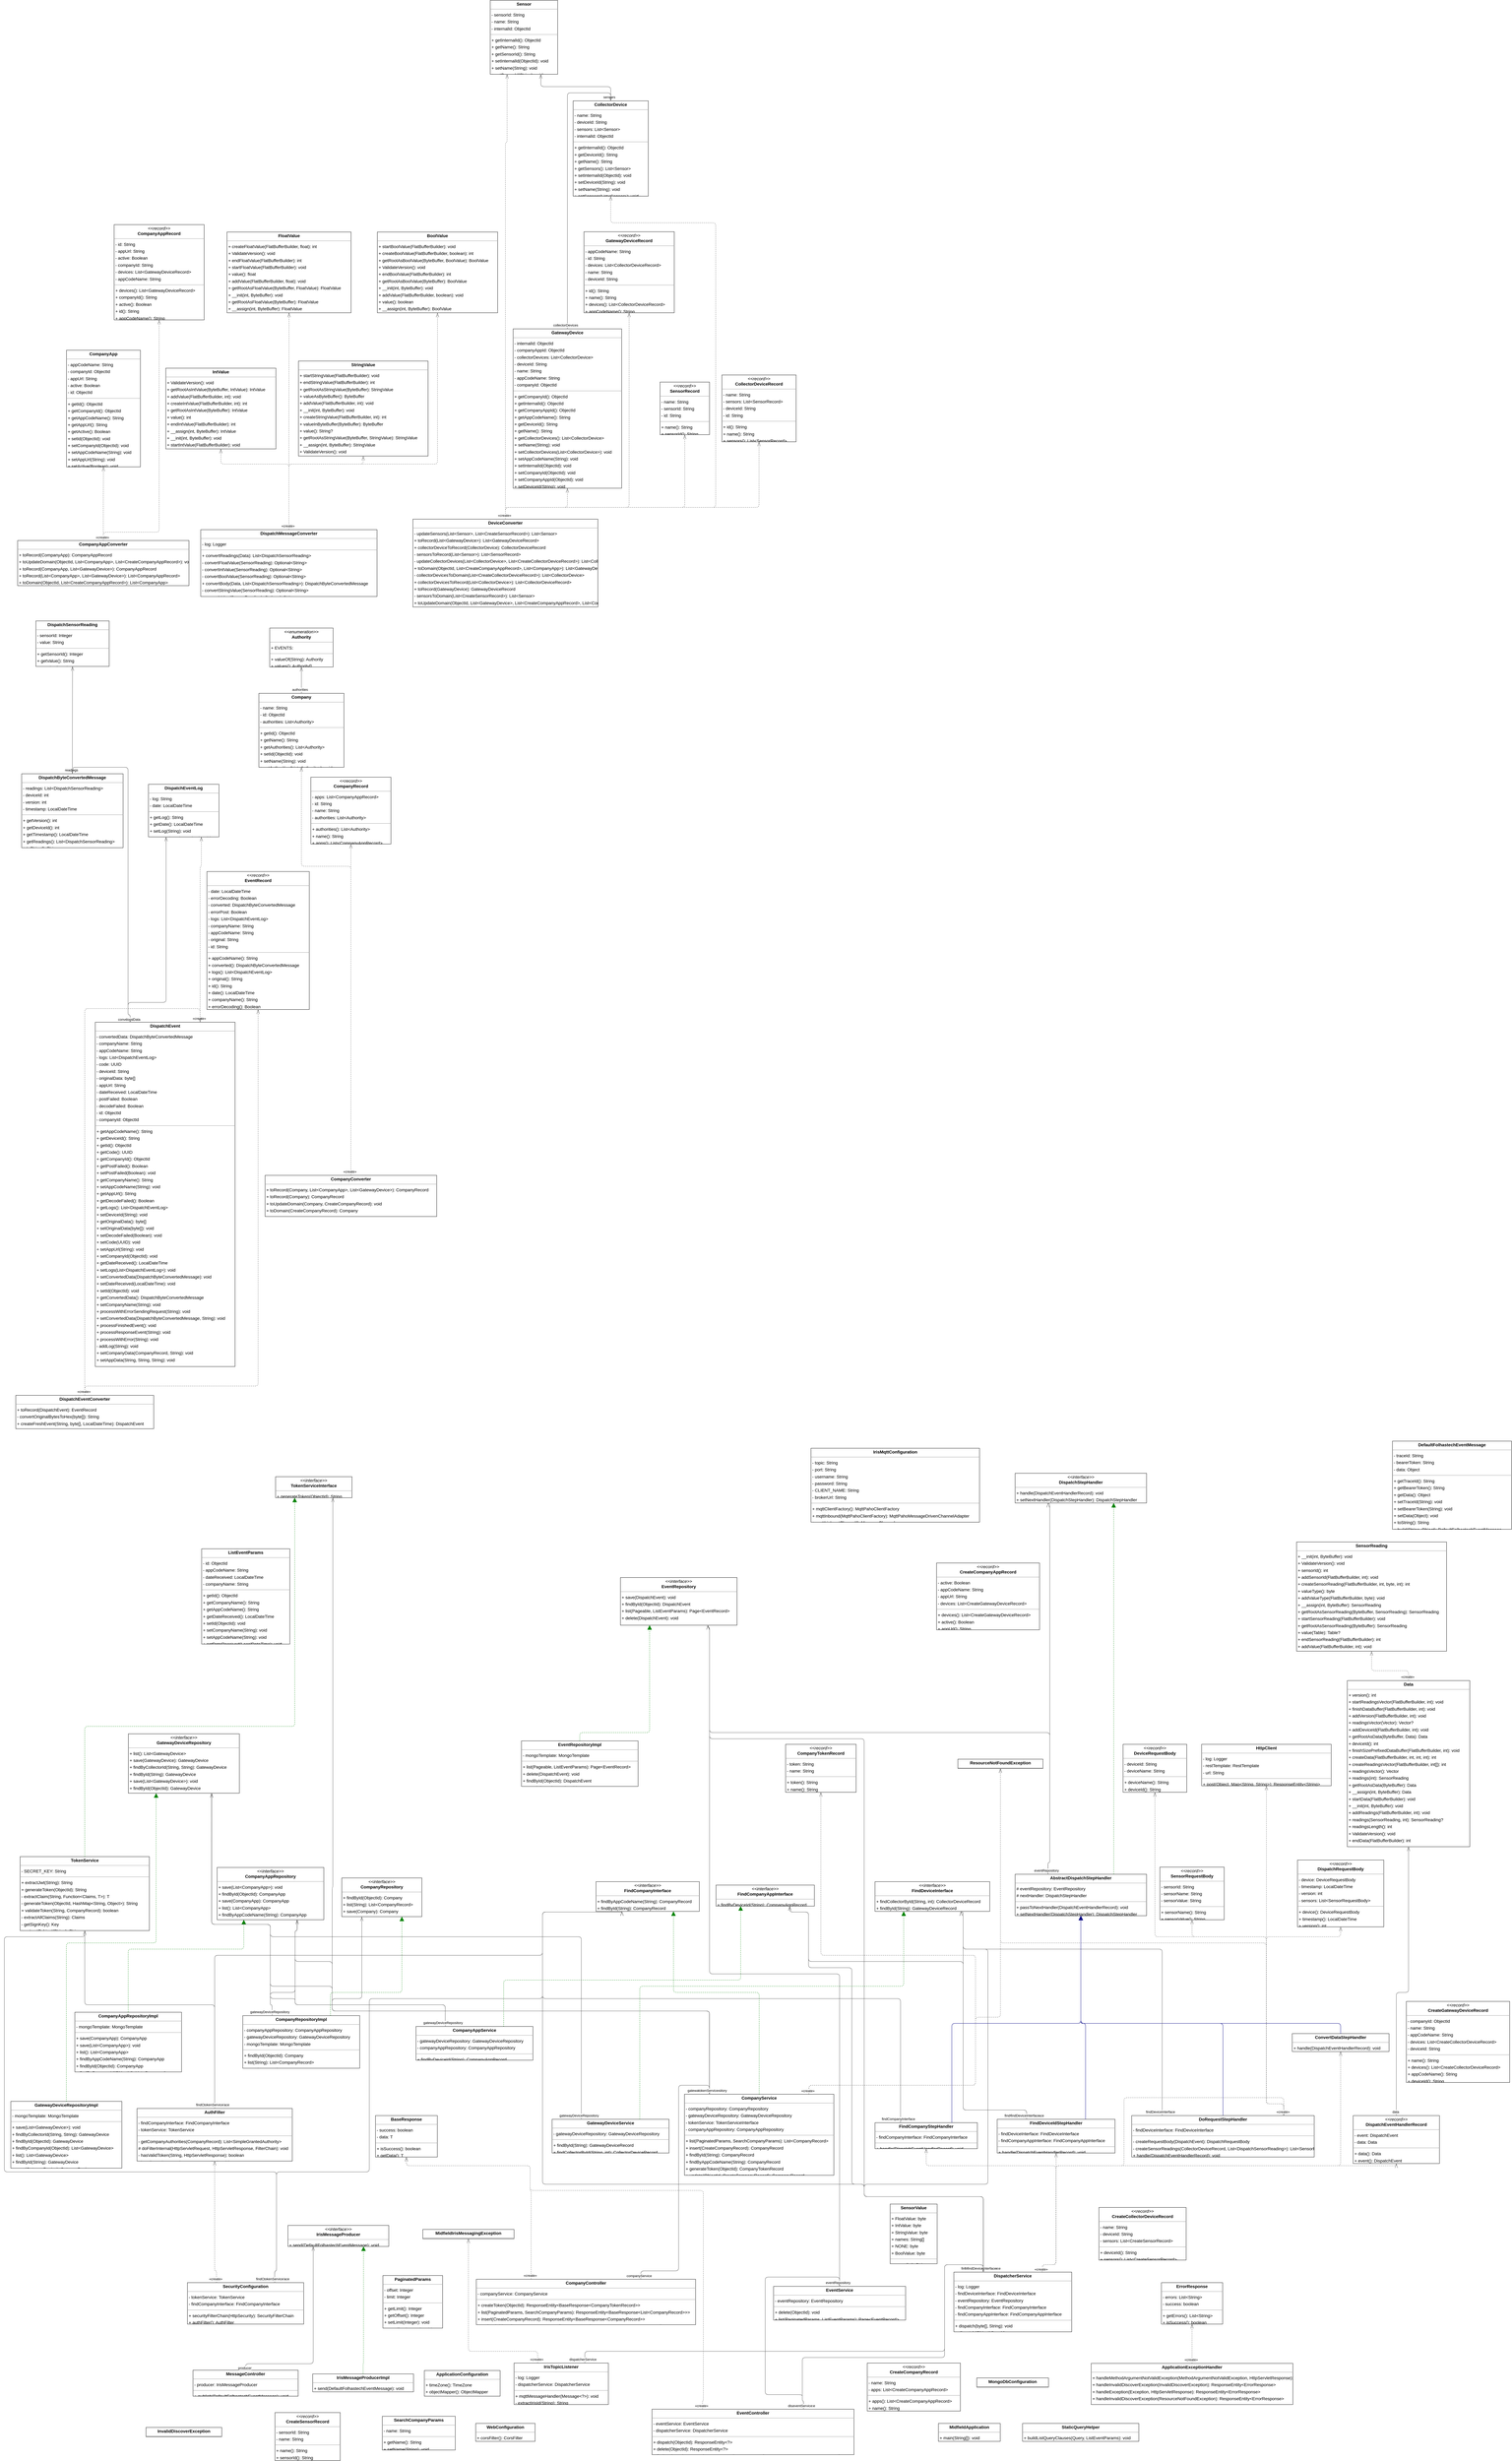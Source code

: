 <mxGraphModel dx="0" dy="0" grid="1" gridSize="10" guides="1" tooltips="1" connect="1" arrows="1" fold="1" page="0" pageScale="1" background="none" math="0" shadow="0">
  <root>
    <mxCell id="0" />
    <mxCell id="1" parent="0" />
    <mxCell id="node70" parent="1" vertex="1" value="&lt;p style=&quot;margin:0px;margin-top:4px;text-align:center;&quot;&gt;&lt;b&gt;AbstractDispatchStepHandler&lt;/b&gt;&lt;/p&gt;&lt;hr size=&quot;1&quot;/&gt;&lt;p style=&quot;margin:0 0 0 4px;line-height:1.6;&quot;&gt;# eventRepository: EventRepository&lt;br/&gt;# nextHandler: DispatchStepHandler&lt;/p&gt;&lt;hr size=&quot;1&quot;/&gt;&lt;p style=&quot;margin:0 0 0 4px;line-height:1.6;&quot;&gt;+ passToNextHandler(DispatchEventHandlerRecord): void&lt;br/&gt;+ setNextHandler(DispatchStepHandler): DispatchStepHandler&lt;/p&gt;" style="verticalAlign=top;align=left;overflow=fill;fontSize=14;fontFamily=Helvetica;html=1;rounded=0;shadow=0;comic=0;labelBackgroundColor=none;strokeWidth=1;">
      <mxGeometry x="3096" y="6044" width="425" height="134" as="geometry" />
    </mxCell>
    <mxCell id="node61" parent="1" vertex="1" value="&lt;p style=&quot;margin:0px;margin-top:4px;text-align:center;&quot;&gt;&lt;b&gt;ApplicationConfiguration&lt;/b&gt;&lt;/p&gt;&lt;hr size=&quot;1&quot;/&gt;&lt;p style=&quot;margin:0 0 0 4px;line-height:1.6;&quot;&gt;+ timeZone(): TimeZone&lt;br/&gt;+ objectMapper(): ObjectMapper&lt;/p&gt;" style="verticalAlign=top;align=left;overflow=fill;fontSize=14;fontFamily=Helvetica;html=1;rounded=0;shadow=0;comic=0;labelBackgroundColor=none;strokeWidth=1;">
      <mxGeometry x="1186" y="7648" width="245" height="83" as="geometry" />
    </mxCell>
    <mxCell id="node5" parent="1" vertex="1" value="&lt;p style=&quot;margin:0px;margin-top:4px;text-align:center;&quot;&gt;&lt;b&gt;ApplicationExceptionHandler&lt;/b&gt;&lt;/p&gt;&lt;hr size=&quot;1&quot;/&gt;&lt;p style=&quot;margin:0 0 0 4px;line-height:1.6;&quot;&gt;+ handleMethodArgumentNotValidException(MethodArgumentNotValidException, HttpServletResponse): ResponseEntity&amp;lt;ErrorResponse&amp;gt;&lt;br/&gt;+ handleInvalidDiscoverException(InvalidDiscoverException): ResponseEntity&amp;lt;ErrorResponse&amp;gt;&lt;br/&gt;+ handleException(Exception, HttpServletResponse): ResponseEntity&amp;lt;ErrorResponse&amp;gt;&lt;br/&gt;+ handleInvalidDiscoverException(ResourceNotFoundException): ResponseEntity&amp;lt;ErrorResponse&amp;gt;&lt;/p&gt;" style="verticalAlign=top;align=left;overflow=fill;fontSize=14;fontFamily=Helvetica;html=1;rounded=0;shadow=0;comic=0;labelBackgroundColor=none;strokeWidth=1;">
      <mxGeometry x="3342" y="7625" width="652" height="133" as="geometry" />
    </mxCell>
    <mxCell id="node83" parent="1" vertex="1" value="&lt;p style=&quot;margin:0px;margin-top:4px;text-align:center;&quot;&gt;&lt;b&gt;AuthFilter&lt;/b&gt;&lt;/p&gt;&lt;hr size=&quot;1&quot;/&gt;&lt;p style=&quot;margin:0 0 0 4px;line-height:1.6;&quot;&gt;- findCompanyInterface: FindCompanyInterface&lt;br/&gt;- tokenService: TokenService&lt;/p&gt;&lt;hr size=&quot;1&quot;/&gt;&lt;p style=&quot;margin:0 0 0 4px;line-height:1.6;&quot;&gt;- getCompanyAuthorities(CompanyRecord): List&amp;lt;SimpleGrantedAuthority&amp;gt;&lt;br/&gt;# doFilterInternal(HttpServletRequest, HttpServletResponse, FilterChain): void&lt;br/&gt;- hasValidToken(String, HttpServletResponse): boolean&lt;br/&gt;- handle401(HttpServletResponse, String): void&lt;/p&gt;" style="verticalAlign=top;align=left;overflow=fill;fontSize=14;fontFamily=Helvetica;html=1;rounded=0;shadow=0;comic=0;labelBackgroundColor=none;strokeWidth=1;">
      <mxGeometry x="257" y="6801" width="502" height="170" as="geometry" />
    </mxCell>
    <mxCell id="node8" parent="1" vertex="1" value="&lt;p style=&quot;margin:0px;margin-top:4px;text-align:center;&quot;&gt;&lt;i&gt;&amp;lt;&amp;lt;enumeration&amp;gt;&amp;gt;&lt;/i&gt;&lt;br/&gt;&lt;b&gt;Authority&lt;/b&gt;&lt;/p&gt;&lt;hr size=&quot;1&quot;/&gt;&lt;p style=&quot;margin:0 0 0 4px;line-height:1.6;&quot;&gt;+ EVENTS: &lt;/p&gt;&lt;hr size=&quot;1&quot;/&gt;&lt;p style=&quot;margin:0 0 0 4px;line-height:1.6;&quot;&gt;+ valueOf(String): Authority&lt;br/&gt;+ values(): Authority[]&lt;/p&gt;" style="verticalAlign=top;align=left;overflow=fill;fontSize=14;fontFamily=Helvetica;html=1;rounded=0;shadow=0;comic=0;labelBackgroundColor=none;strokeWidth=1;">
      <mxGeometry x="686" y="2016" width="205" height="126" as="geometry" />
    </mxCell>
    <mxCell id="node41" parent="1" vertex="1" value="&lt;p style=&quot;margin:0px;margin-top:4px;text-align:center;&quot;&gt;&lt;b&gt;BaseResponse&lt;T&gt;&lt;/b&gt;&lt;/p&gt;&lt;hr size=&quot;1&quot;/&gt;&lt;p style=&quot;margin:0 0 0 4px;line-height:1.6;&quot;&gt;- success: boolean&lt;br/&gt;- data: T&lt;/p&gt;&lt;hr size=&quot;1&quot;/&gt;&lt;p style=&quot;margin:0 0 0 4px;line-height:1.6;&quot;&gt;+ isSuccess(): boolean&lt;br/&gt;+ getData(): T&lt;/p&gt;" style="verticalAlign=top;align=left;overflow=fill;fontSize=14;fontFamily=Helvetica;html=1;rounded=0;shadow=0;comic=0;labelBackgroundColor=none;strokeWidth=1;">
      <mxGeometry x="1028" y="6824" width="200" height="134" as="geometry" />
    </mxCell>
    <mxCell id="node60" parent="1" vertex="1" value="&lt;p style=&quot;margin:0px;margin-top:4px;text-align:center;&quot;&gt;&lt;b&gt;BoolValue&lt;/b&gt;&lt;/p&gt;&lt;hr size=&quot;1&quot;/&gt;&lt;p style=&quot;margin:0 0 0 4px;line-height:1.6;&quot;&gt;+ startBoolValue(FlatBufferBuilder): void&lt;br/&gt;+ createBoolValue(FlatBufferBuilder, boolean): int&lt;br/&gt;+ getRootAsBoolValue(ByteBuffer, BoolValue): BoolValue&lt;br/&gt;+ ValidateVersion(): void&lt;br/&gt;+ endBoolValue(FlatBufferBuilder): int&lt;br/&gt;+ getRootAsBoolValue(ByteBuffer): BoolValue&lt;br/&gt;+ __init(int, ByteBuffer): void&lt;br/&gt;+ addValue(FlatBufferBuilder, boolean): void&lt;br/&gt;+ value(): boolean&lt;br/&gt;+ __assign(int, ByteBuffer): BoolValue&lt;/p&gt;" style="verticalAlign=top;align=left;overflow=fill;fontSize=14;fontFamily=Helvetica;html=1;rounded=0;shadow=0;comic=0;labelBackgroundColor=none;strokeWidth=1;">
      <mxGeometry x="1034" y="736" width="389" height="261" as="geometry" />
    </mxCell>
    <mxCell id="node22" parent="1" vertex="1" value="&lt;p style=&quot;margin:0px;margin-top:4px;text-align:center;&quot;&gt;&lt;b&gt;CollectorDevice&lt;/b&gt;&lt;/p&gt;&lt;hr size=&quot;1&quot;/&gt;&lt;p style=&quot;margin:0 0 0 4px;line-height:1.6;&quot;&gt;- name: String&lt;br/&gt;- deviceId: String&lt;br/&gt;- sensors: List&amp;lt;Sensor&amp;gt;&lt;br/&gt;- internalId: ObjectId&lt;/p&gt;&lt;hr size=&quot;1&quot;/&gt;&lt;p style=&quot;margin:0 0 0 4px;line-height:1.6;&quot;&gt;+ getInternalId(): ObjectId&lt;br/&gt;+ getDeviceId(): String&lt;br/&gt;+ getName(): String&lt;br/&gt;+ getSensors(): List&amp;lt;Sensor&amp;gt;&lt;br/&gt;+ setInternalId(ObjectId): void&lt;br/&gt;+ setDeviceId(String): void&lt;br/&gt;+ setName(String): void&lt;br/&gt;+ setSensors(List&amp;lt;Sensor&amp;gt;): void&lt;/p&gt;" style="verticalAlign=top;align=left;overflow=fill;fontSize=14;fontFamily=Helvetica;html=1;rounded=0;shadow=0;comic=0;labelBackgroundColor=none;strokeWidth=1;">
      <mxGeometry x="1667" y="312" width="243" height="308" as="geometry" />
    </mxCell>
    <mxCell id="node27" parent="1" vertex="1" value="&lt;p style=&quot;margin:0px;margin-top:4px;text-align:center;&quot;&gt;&lt;i&gt;&amp;lt;&amp;lt;record&amp;gt;&amp;gt;&lt;/i&gt;&lt;br/&gt;&lt;b&gt;CollectorDeviceRecord&lt;/b&gt;&lt;/p&gt;&lt;hr size=&quot;1&quot;/&gt;&lt;p style=&quot;margin:0 0 0 4px;line-height:1.6;&quot;&gt;- name: String&lt;br/&gt;- sensors: List&amp;lt;SensorRecord&amp;gt;&lt;br/&gt;- deviceId: String&lt;br/&gt;- id: String&lt;/p&gt;&lt;hr size=&quot;1&quot;/&gt;&lt;p style=&quot;margin:0 0 0 4px;line-height:1.6;&quot;&gt;+ id(): String&lt;br/&gt;+ name(): String&lt;br/&gt;+ sensors(): List&amp;lt;SensorRecord&amp;gt;&lt;br/&gt;+ deviceId(): String&lt;/p&gt;" style="verticalAlign=top;align=left;overflow=fill;fontSize=14;fontFamily=Helvetica;html=1;rounded=0;shadow=0;comic=0;labelBackgroundColor=none;strokeWidth=1;">
      <mxGeometry x="2148" y="1198" width="240" height="216" as="geometry" />
    </mxCell>
    <mxCell id="node23" parent="1" vertex="1" value="&lt;p style=&quot;margin:0px;margin-top:4px;text-align:center;&quot;&gt;&lt;b&gt;Company&lt;/b&gt;&lt;/p&gt;&lt;hr size=&quot;1&quot;/&gt;&lt;p style=&quot;margin:0 0 0 4px;line-height:1.6;&quot;&gt;- name: String&lt;br/&gt;- id: ObjectId&lt;br/&gt;- authorities: List&amp;lt;Authority&amp;gt;&lt;/p&gt;&lt;hr size=&quot;1&quot;/&gt;&lt;p style=&quot;margin:0 0 0 4px;line-height:1.6;&quot;&gt;+ getId(): ObjectId&lt;br/&gt;+ getName(): String&lt;br/&gt;+ getAuthorities(): List&amp;lt;Authority&amp;gt;&lt;br/&gt;+ setId(ObjectId): void&lt;br/&gt;+ setName(String): void&lt;br/&gt;+ setAuthorities(List&amp;lt;Authority&amp;gt;): void&lt;/p&gt;" style="verticalAlign=top;align=left;overflow=fill;fontSize=14;fontFamily=Helvetica;html=1;rounded=0;shadow=0;comic=0;labelBackgroundColor=none;strokeWidth=1;">
      <mxGeometry x="651" y="2227" width="275" height="239" as="geometry" />
    </mxCell>
    <mxCell id="node32" parent="1" vertex="1" value="&lt;p style=&quot;margin:0px;margin-top:4px;text-align:center;&quot;&gt;&lt;b&gt;CompanyApp&lt;/b&gt;&lt;/p&gt;&lt;hr size=&quot;1&quot;/&gt;&lt;p style=&quot;margin:0 0 0 4px;line-height:1.6;&quot;&gt;- appCodeName: String&lt;br/&gt;- companyId: ObjectId&lt;br/&gt;- appUrl: String&lt;br/&gt;- active: Boolean&lt;br/&gt;- id: ObjectId&lt;/p&gt;&lt;hr size=&quot;1&quot;/&gt;&lt;p style=&quot;margin:0 0 0 4px;line-height:1.6;&quot;&gt;+ getId(): ObjectId&lt;br/&gt;+ getCompanyId(): ObjectId&lt;br/&gt;+ getAppCodeName(): String&lt;br/&gt;+ getAppUrl(): String&lt;br/&gt;+ getActive(): Boolean&lt;br/&gt;+ setId(ObjectId): void&lt;br/&gt;+ setCompanyId(ObjectId): void&lt;br/&gt;+ setAppCodeName(String): void&lt;br/&gt;+ setAppUrl(String): void&lt;br/&gt;+ setActive(Boolean): void&lt;/p&gt;" style="verticalAlign=top;align=left;overflow=fill;fontSize=14;fontFamily=Helvetica;html=1;rounded=0;shadow=0;comic=0;labelBackgroundColor=none;strokeWidth=1;">
      <mxGeometry x="29" y="1118" width="239" height="377" as="geometry" />
    </mxCell>
    <mxCell id="node46" parent="1" vertex="1" value="&lt;p style=&quot;margin:0px;margin-top:4px;text-align:center;&quot;&gt;&lt;b&gt;CompanyAppConverter&lt;/b&gt;&lt;/p&gt;&lt;hr size=&quot;1&quot;/&gt;&lt;p style=&quot;margin:0 0 0 4px;line-height:1.6;&quot;&gt;+ toRecord(CompanyApp): CompanyAppRecord&lt;br/&gt;+ toUpdateDomain(ObjectId, List&amp;lt;CompanyApp&amp;gt;, List&amp;lt;CreateCompanyAppRecord&amp;gt;): void&lt;br/&gt;+ toRecord(CompanyApp, List&amp;lt;GatewayDevice&amp;gt;): CompanyAppRecord&lt;br/&gt;+ toRecord(List&amp;lt;CompanyApp&amp;gt;, List&amp;lt;GatewayDevice&amp;gt;): List&amp;lt;CompanyAppRecord&amp;gt;&lt;br/&gt;+ toDomain(ObjectId, List&amp;lt;CreateCompanyAppRecord&amp;gt;): List&amp;lt;CompanyApp&amp;gt;&lt;/p&gt;" style="verticalAlign=top;align=left;overflow=fill;fontSize=14;fontFamily=Helvetica;html=1;rounded=0;shadow=0;comic=0;labelBackgroundColor=none;strokeWidth=1;">
      <mxGeometry x="-129" y="1733" width="554" height="146" as="geometry" />
    </mxCell>
    <mxCell id="node44" parent="1" vertex="1" value="&lt;p style=&quot;margin:0px;margin-top:4px;text-align:center;&quot;&gt;&lt;i&gt;&amp;lt;&amp;lt;record&amp;gt;&amp;gt;&lt;/i&gt;&lt;br/&gt;&lt;b&gt;CompanyAppRecord&lt;/b&gt;&lt;/p&gt;&lt;hr size=&quot;1&quot;/&gt;&lt;p style=&quot;margin:0 0 0 4px;line-height:1.6;&quot;&gt;- id: String&lt;br/&gt;- appUrl: String&lt;br/&gt;- active: Boolean&lt;br/&gt;- companyId: String&lt;br/&gt;- devices: List&amp;lt;GatewayDeviceRecord&amp;gt;&lt;br/&gt;- appCodeName: String&lt;/p&gt;&lt;hr size=&quot;1&quot;/&gt;&lt;p style=&quot;margin:0 0 0 4px;line-height:1.6;&quot;&gt;+ devices(): List&amp;lt;GatewayDeviceRecord&amp;gt;&lt;br/&gt;+ companyId(): String&lt;br/&gt;+ active(): Boolean&lt;br/&gt;+ id(): String&lt;br/&gt;+ appCodeName(): String&lt;br/&gt;+ appUrl(): String&lt;/p&gt;" style="verticalAlign=top;align=left;overflow=fill;fontSize=14;fontFamily=Helvetica;html=1;rounded=0;shadow=0;comic=0;labelBackgroundColor=none;strokeWidth=1;">
      <mxGeometry x="183" y="712" width="291" height="308" as="geometry" />
    </mxCell>
    <mxCell id="node76" parent="1" vertex="1" value="&lt;p style=&quot;margin:0px;margin-top:4px;text-align:center;&quot;&gt;&lt;i&gt;&amp;lt;&amp;lt;interface&amp;gt;&amp;gt;&lt;/i&gt;&lt;br/&gt;&lt;b&gt;CompanyAppRepository&lt;/b&gt;&lt;/p&gt;&lt;hr size=&quot;1&quot;/&gt;&lt;p style=&quot;margin:0 0 0 4px;line-height:1.6;&quot;&gt;+ save(List&amp;lt;CompanyApp&amp;gt;): void&lt;br/&gt;+ findById(ObjectId): CompanyApp&lt;br/&gt;+ save(CompanyApp): CompanyApp&lt;br/&gt;+ list(): List&amp;lt;CompanyApp&amp;gt;&lt;br/&gt;+ findByAppCodeName(String): CompanyApp&lt;br/&gt;+ findByCompanyId(ObjectId): List&amp;lt;CompanyApp&amp;gt;&lt;/p&gt;" style="verticalAlign=top;align=left;overflow=fill;fontSize=14;fontFamily=Helvetica;html=1;rounded=0;shadow=0;comic=0;labelBackgroundColor=none;strokeWidth=1;">
      <mxGeometry x="516" y="6022" width="345" height="169" as="geometry" />
    </mxCell>
    <mxCell id="node4" parent="1" vertex="1" value="&lt;p style=&quot;margin:0px;margin-top:4px;text-align:center;&quot;&gt;&lt;b&gt;CompanyAppRepositoryImpl&lt;/b&gt;&lt;/p&gt;&lt;hr size=&quot;1&quot;/&gt;&lt;p style=&quot;margin:0 0 0 4px;line-height:1.6;&quot;&gt;- mongoTemplate: MongoTemplate&lt;/p&gt;&lt;hr size=&quot;1&quot;/&gt;&lt;p style=&quot;margin:0 0 0 4px;line-height:1.6;&quot;&gt;+ save(CompanyApp): CompanyApp&lt;br/&gt;+ save(List&amp;lt;CompanyApp&amp;gt;): void&lt;br/&gt;+ list(): List&amp;lt;CompanyApp&amp;gt;&lt;br/&gt;+ findByAppCodeName(String): CompanyApp&lt;br/&gt;+ findById(ObjectId): CompanyApp&lt;br/&gt;+ findByCompanyId(ObjectId): List&amp;lt;CompanyApp&amp;gt;&lt;/p&gt;" style="verticalAlign=top;align=left;overflow=fill;fontSize=14;fontFamily=Helvetica;html=1;rounded=0;shadow=0;comic=0;labelBackgroundColor=none;strokeWidth=1;">
      <mxGeometry x="56" y="6490" width="345" height="193" as="geometry" />
    </mxCell>
    <mxCell id="node65" parent="1" vertex="1" value="&lt;p style=&quot;margin:0px;margin-top:4px;text-align:center;&quot;&gt;&lt;b&gt;CompanyAppService&lt;/b&gt;&lt;/p&gt;&lt;hr size=&quot;1&quot;/&gt;&lt;p style=&quot;margin:0 0 0 4px;line-height:1.6;&quot;&gt;- gatewayDeviceRepository: GatewayDeviceRepository&lt;br/&gt;- companyAppRepository: CompanyAppRepository&lt;/p&gt;&lt;hr size=&quot;1&quot;/&gt;&lt;p style=&quot;margin:0 0 0 4px;line-height:1.6;&quot;&gt;+ findByDeviceId(String): CompanyAppRecord&lt;/p&gt;" style="verticalAlign=top;align=left;overflow=fill;fontSize=14;fontFamily=Helvetica;html=1;rounded=0;shadow=0;comic=0;labelBackgroundColor=none;strokeWidth=1;">
      <mxGeometry x="1159" y="6536" width="378" height="109" as="geometry" />
    </mxCell>
    <mxCell id="node45" parent="1" vertex="1" value="&lt;p style=&quot;margin:0px;margin-top:4px;text-align:center;&quot;&gt;&lt;b&gt;CompanyController&lt;/b&gt;&lt;/p&gt;&lt;hr size=&quot;1&quot;/&gt;&lt;p style=&quot;margin:0 0 0 4px;line-height:1.6;&quot;&gt;- companyService: CompanyService&lt;/p&gt;&lt;hr size=&quot;1&quot;/&gt;&lt;p style=&quot;margin:0 0 0 4px;line-height:1.6;&quot;&gt;+ createToken(ObjectId): ResponseEntity&amp;lt;BaseResponse&amp;lt;CompanyTokenRecord&amp;gt;&amp;gt;&lt;br/&gt;+ list(PaginatedParams, SearchCompanyParams): ResponseEntity&amp;lt;BaseResponse&amp;lt;List&amp;lt;CompanyRecord&amp;gt;&amp;gt;&amp;gt;&lt;br/&gt;+ insert(CreateCompanyRecord): ResponseEntity&amp;lt;BaseResponse&amp;lt;CompanyRecord&amp;gt;&amp;gt;&lt;br/&gt;+ update(ObjectId, CreateCompanyRecord): ResponseEntity&amp;lt;BaseResponse&amp;lt;CompanyRecord&amp;gt;&amp;gt;&lt;/p&gt;" style="verticalAlign=top;align=left;overflow=fill;fontSize=14;fontFamily=Helvetica;html=1;rounded=0;shadow=0;comic=0;labelBackgroundColor=none;strokeWidth=1;">
      <mxGeometry x="1354" y="7353" width="709" height="147" as="geometry" />
    </mxCell>
    <mxCell id="node11" parent="1" vertex="1" value="&lt;p style=&quot;margin:0px;margin-top:4px;text-align:center;&quot;&gt;&lt;b&gt;CompanyConverter&lt;/b&gt;&lt;/p&gt;&lt;hr size=&quot;1&quot;/&gt;&lt;p style=&quot;margin:0 0 0 4px;line-height:1.6;&quot;&gt;+ toRecord(Company, List&amp;lt;CompanyApp&amp;gt;, List&amp;lt;GatewayDevice&amp;gt;): CompanyRecord&lt;br/&gt;+ toRecord(Company): CompanyRecord&lt;br/&gt;+ toUpdateDomain(Company, CreateCompanyRecord): void&lt;br/&gt;+ toDomain(CreateCompanyRecord): Company&lt;/p&gt;" style="verticalAlign=top;align=left;overflow=fill;fontSize=14;fontFamily=Helvetica;html=1;rounded=0;shadow=0;comic=0;labelBackgroundColor=none;strokeWidth=1;">
      <mxGeometry x="671" y="3785" width="555" height="133" as="geometry" />
    </mxCell>
    <mxCell id="node68" parent="1" vertex="1" value="&lt;p style=&quot;margin:0px;margin-top:4px;text-align:center;&quot;&gt;&lt;i&gt;&amp;lt;&amp;lt;record&amp;gt;&amp;gt;&lt;/i&gt;&lt;br/&gt;&lt;b&gt;CompanyRecord&lt;/b&gt;&lt;/p&gt;&lt;hr size=&quot;1&quot;/&gt;&lt;p style=&quot;margin:0 0 0 4px;line-height:1.6;&quot;&gt;- apps: List&amp;lt;CompanyAppRecord&amp;gt;&lt;br/&gt;- id: String&lt;br/&gt;- name: String&lt;br/&gt;- authorities: List&amp;lt;Authority&amp;gt;&lt;/p&gt;&lt;hr size=&quot;1&quot;/&gt;&lt;p style=&quot;margin:0 0 0 4px;line-height:1.6;&quot;&gt;+ authorities(): List&amp;lt;Authority&amp;gt;&lt;br/&gt;+ name(): String&lt;br/&gt;+ apps(): List&amp;lt;CompanyAppRecord&amp;gt;&lt;br/&gt;+ id(): String&lt;/p&gt;" style="verticalAlign=top;align=left;overflow=fill;fontSize=14;fontFamily=Helvetica;html=1;rounded=0;shadow=0;comic=0;labelBackgroundColor=none;strokeWidth=1;">
      <mxGeometry x="819" y="2498" width="259" height="216" as="geometry" />
    </mxCell>
    <mxCell id="node56" parent="1" vertex="1" value="&lt;p style=&quot;margin:0px;margin-top:4px;text-align:center;&quot;&gt;&lt;i&gt;&amp;lt;&amp;lt;interface&amp;gt;&amp;gt;&lt;/i&gt;&lt;br/&gt;&lt;b&gt;CompanyRepository&lt;/b&gt;&lt;/p&gt;&lt;hr size=&quot;1&quot;/&gt;&lt;p style=&quot;margin:0 0 0 4px;line-height:1.6;&quot;&gt;+ findById(ObjectId): Company&lt;br/&gt;+ list(String): List&amp;lt;CompanyRecord&amp;gt;&lt;br/&gt;+ save(Company): Company&lt;/p&gt;" style="verticalAlign=top;align=left;overflow=fill;fontSize=14;fontFamily=Helvetica;html=1;rounded=0;shadow=0;comic=0;labelBackgroundColor=none;strokeWidth=1;">
      <mxGeometry x="919" y="6056" width="259" height="125" as="geometry" />
    </mxCell>
    <mxCell id="node42" parent="1" vertex="1" value="&lt;p style=&quot;margin:0px;margin-top:4px;text-align:center;&quot;&gt;&lt;b&gt;CompanyRepositoryImpl&lt;/b&gt;&lt;/p&gt;&lt;hr size=&quot;1&quot;/&gt;&lt;p style=&quot;margin:0 0 0 4px;line-height:1.6;&quot;&gt;- companyAppRepository: CompanyAppRepository&lt;br/&gt;- gatewayDeviceRepository: GatewayDeviceRepository&lt;br/&gt;- mongoTemplate: MongoTemplate&lt;/p&gt;&lt;hr size=&quot;1&quot;/&gt;&lt;p style=&quot;margin:0 0 0 4px;line-height:1.6;&quot;&gt;+ findById(ObjectId): Company&lt;br/&gt;+ list(String): List&amp;lt;CompanyRecord&amp;gt;&lt;br/&gt;+ save(Company): Company&lt;/p&gt;" style="verticalAlign=top;align=left;overflow=fill;fontSize=14;fontFamily=Helvetica;html=1;rounded=0;shadow=0;comic=0;labelBackgroundColor=none;strokeWidth=1;">
      <mxGeometry x="599" y="6501" width="378" height="170" as="geometry" />
    </mxCell>
    <mxCell id="node53" parent="1" vertex="1" value="&lt;p style=&quot;margin:0px;margin-top:4px;text-align:center;&quot;&gt;&lt;b&gt;CompanyService&lt;/b&gt;&lt;/p&gt;&lt;hr size=&quot;1&quot;/&gt;&lt;p style=&quot;margin:0 0 0 4px;line-height:1.6;&quot;&gt;- companyRepository: CompanyRepository&lt;br/&gt;- gatewayDeviceRepository: GatewayDeviceRepository&lt;br/&gt;- tokenService: TokenServiceInterface&lt;br/&gt;- companyAppRepository: CompanyAppRepository&lt;/p&gt;&lt;hr size=&quot;1&quot;/&gt;&lt;p style=&quot;margin:0 0 0 4px;line-height:1.6;&quot;&gt;+ list(PaginatedParams, SearchCompanyParams): List&amp;lt;CompanyRecord&amp;gt;&lt;br/&gt;+ insert(CreateCompanyRecord): CompanyRecord&lt;br/&gt;+ findById(String): CompanyRecord&lt;br/&gt;+ findByAppCodeName(String): CompanyRecord&lt;br/&gt;+ generateToken(ObjectId): CompanyTokenRecord&lt;br/&gt;+ update(ObjectId, CreateCompanyRecord): CompanyRecord&lt;/p&gt;" style="verticalAlign=top;align=left;overflow=fill;fontSize=14;fontFamily=Helvetica;html=1;rounded=0;shadow=0;comic=0;labelBackgroundColor=none;strokeWidth=1;">
      <mxGeometry x="2027" y="6755" width="483" height="262" as="geometry" />
    </mxCell>
    <mxCell id="node81" parent="1" vertex="1" value="&lt;p style=&quot;margin:0px;margin-top:4px;text-align:center;&quot;&gt;&lt;i&gt;&amp;lt;&amp;lt;record&amp;gt;&amp;gt;&lt;/i&gt;&lt;br/&gt;&lt;b&gt;CompanyTokenRecord&lt;/b&gt;&lt;/p&gt;&lt;hr size=&quot;1&quot;/&gt;&lt;p style=&quot;margin:0 0 0 4px;line-height:1.6;&quot;&gt;- token: String&lt;br/&gt;- name: String&lt;/p&gt;&lt;hr size=&quot;1&quot;/&gt;&lt;p style=&quot;margin:0 0 0 4px;line-height:1.6;&quot;&gt;+ token(): String&lt;br/&gt;+ name(): String&lt;/p&gt;" style="verticalAlign=top;align=left;overflow=fill;fontSize=14;fontFamily=Helvetica;html=1;rounded=0;shadow=0;comic=0;labelBackgroundColor=none;strokeWidth=1;">
      <mxGeometry x="2354" y="5624" width="228" height="155" as="geometry" />
    </mxCell>
    <mxCell id="node9" parent="1" vertex="1" value="&lt;p style=&quot;margin:0px;margin-top:4px;text-align:center;&quot;&gt;&lt;b&gt;ConvertDataStepHandler&lt;/b&gt;&lt;/p&gt;&lt;hr size=&quot;1&quot;/&gt;&lt;p style=&quot;margin:0 0 0 4px;line-height:1.6;&quot;&gt;+ handle(DispatchEventHandlerRecord): void&lt;/p&gt;" style="verticalAlign=top;align=left;overflow=fill;fontSize=14;fontFamily=Helvetica;html=1;rounded=0;shadow=0;comic=0;labelBackgroundColor=none;strokeWidth=1;">
      <mxGeometry x="3992" y="6559" width="313" height="58" as="geometry" />
    </mxCell>
    <mxCell id="node14" parent="1" vertex="1" value="&lt;p style=&quot;margin:0px;margin-top:4px;text-align:center;&quot;&gt;&lt;i&gt;&amp;lt;&amp;lt;record&amp;gt;&amp;gt;&lt;/i&gt;&lt;br/&gt;&lt;b&gt;CreateCollectorDeviceRecord&lt;/b&gt;&lt;/p&gt;&lt;hr size=&quot;1&quot;/&gt;&lt;p style=&quot;margin:0 0 0 4px;line-height:1.6;&quot;&gt;- name: String&lt;br/&gt;- deviceId: String&lt;br/&gt;- sensors: List&amp;lt;CreateSensorRecord&amp;gt;&lt;/p&gt;&lt;hr size=&quot;1&quot;/&gt;&lt;p style=&quot;margin:0 0 0 4px;line-height:1.6;&quot;&gt;+ deviceId(): String&lt;br/&gt;+ sensors(): List&amp;lt;CreateSensorRecord&amp;gt;&lt;br/&gt;+ name(): String&lt;/p&gt;" style="verticalAlign=top;align=left;overflow=fill;fontSize=14;fontFamily=Helvetica;html=1;rounded=0;shadow=0;comic=0;labelBackgroundColor=none;strokeWidth=1;">
      <mxGeometry x="3367" y="7121" width="282" height="170" as="geometry" />
    </mxCell>
    <mxCell id="node33" parent="1" vertex="1" value="&lt;p style=&quot;margin:0px;margin-top:4px;text-align:center;&quot;&gt;&lt;i&gt;&amp;lt;&amp;lt;record&amp;gt;&amp;gt;&lt;/i&gt;&lt;br/&gt;&lt;b&gt;CreateCompanyAppRecord&lt;/b&gt;&lt;/p&gt;&lt;hr size=&quot;1&quot;/&gt;&lt;p style=&quot;margin:0 0 0 4px;line-height:1.6;&quot;&gt;- active: Boolean&lt;br/&gt;- appCodeName: String&lt;br/&gt;- appUrl: String&lt;br/&gt;- devices: List&amp;lt;CreateGatewayDeviceRecord&amp;gt;&lt;/p&gt;&lt;hr size=&quot;1&quot;/&gt;&lt;p style=&quot;margin:0 0 0 4px;line-height:1.6;&quot;&gt;+ devices(): List&amp;lt;CreateGatewayDeviceRecord&amp;gt;&lt;br/&gt;+ active(): Boolean&lt;br/&gt;+ appUrl(): String&lt;br/&gt;+ appCodeName(): String&lt;/p&gt;" style="verticalAlign=top;align=left;overflow=fill;fontSize=14;fontFamily=Helvetica;html=1;rounded=0;shadow=0;comic=0;labelBackgroundColor=none;strokeWidth=1;">
      <mxGeometry x="2842" y="5038" width="333" height="216" as="geometry" />
    </mxCell>
    <mxCell id="node51" parent="1" vertex="1" value="&lt;p style=&quot;margin:0px;margin-top:4px;text-align:center;&quot;&gt;&lt;i&gt;&amp;lt;&amp;lt;record&amp;gt;&amp;gt;&lt;/i&gt;&lt;br/&gt;&lt;b&gt;CreateCompanyRecord&lt;/b&gt;&lt;/p&gt;&lt;hr size=&quot;1&quot;/&gt;&lt;p style=&quot;margin:0 0 0 4px;line-height:1.6;&quot;&gt;- name: String&lt;br/&gt;- apps: List&amp;lt;CreateCompanyAppRecord&amp;gt;&lt;/p&gt;&lt;hr size=&quot;1&quot;/&gt;&lt;p style=&quot;margin:0 0 0 4px;line-height:1.6;&quot;&gt;+ apps(): List&amp;lt;CreateCompanyAppRecord&amp;gt;&lt;br/&gt;+ name(): String&lt;/p&gt;" style="verticalAlign=top;align=left;overflow=fill;fontSize=14;fontFamily=Helvetica;html=1;rounded=0;shadow=0;comic=0;labelBackgroundColor=none;strokeWidth=1;">
      <mxGeometry x="2618" y="7624" width="301" height="155" as="geometry" />
    </mxCell>
    <mxCell id="node3" parent="1" vertex="1" value="&lt;p style=&quot;margin:0px;margin-top:4px;text-align:center;&quot;&gt;&lt;i&gt;&amp;lt;&amp;lt;record&amp;gt;&amp;gt;&lt;/i&gt;&lt;br/&gt;&lt;b&gt;CreateGatewayDeviceRecord&lt;/b&gt;&lt;/p&gt;&lt;hr size=&quot;1&quot;/&gt;&lt;p style=&quot;margin:0 0 0 4px;line-height:1.6;&quot;&gt;- companyId: ObjectId&lt;br/&gt;- name: String&lt;br/&gt;- appCodeName: String&lt;br/&gt;- devices: List&amp;lt;CreateCollectorDeviceRecord&amp;gt;&lt;br/&gt;- deviceId: String&lt;/p&gt;&lt;hr size=&quot;1&quot;/&gt;&lt;p style=&quot;margin:0 0 0 4px;line-height:1.6;&quot;&gt;+ name(): String&lt;br/&gt;+ devices(): List&amp;lt;CreateCollectorDeviceRecord&amp;gt;&lt;br/&gt;+ appCodeName(): String&lt;br/&gt;+ deviceId(): String&lt;br/&gt;+ companyId(): ObjectId&lt;/p&gt;" style="verticalAlign=top;align=left;overflow=fill;fontSize=14;fontFamily=Helvetica;html=1;rounded=0;shadow=0;comic=0;labelBackgroundColor=none;strokeWidth=1;">
      <mxGeometry x="4361" y="6455" width="334" height="262" as="geometry" />
    </mxCell>
    <mxCell id="node80" parent="1" vertex="1" value="&lt;p style=&quot;margin:0px;margin-top:4px;text-align:center;&quot;&gt;&lt;i&gt;&amp;lt;&amp;lt;record&amp;gt;&amp;gt;&lt;/i&gt;&lt;br/&gt;&lt;b&gt;CreateSensorRecord&lt;/b&gt;&lt;/p&gt;&lt;hr size=&quot;1&quot;/&gt;&lt;p style=&quot;margin:0 0 0 4px;line-height:1.6;&quot;&gt;- sensorId: String&lt;br/&gt;- name: String&lt;/p&gt;&lt;hr size=&quot;1&quot;/&gt;&lt;p style=&quot;margin:0 0 0 4px;line-height:1.6;&quot;&gt;+ name(): String&lt;br/&gt;+ sensorId(): String&lt;/p&gt;" style="verticalAlign=top;align=left;overflow=fill;fontSize=14;fontFamily=Helvetica;html=1;rounded=0;shadow=0;comic=0;labelBackgroundColor=none;strokeWidth=1;">
      <mxGeometry x="703" y="7784" width="211" height="155" as="geometry" />
    </mxCell>
    <mxCell id="node69" parent="1" vertex="1" value="&lt;p style=&quot;margin:0px;margin-top:4px;text-align:center;&quot;&gt;&lt;b&gt;Data&lt;/b&gt;&lt;/p&gt;&lt;hr size=&quot;1&quot;/&gt;&lt;p style=&quot;margin:0 0 0 4px;line-height:1.6;&quot;&gt;+ version(): int&lt;br/&gt;+ startReadingsVector(FlatBufferBuilder, int): void&lt;br/&gt;+ finishDataBuffer(FlatBufferBuilder, int): void&lt;br/&gt;+ addVersion(FlatBufferBuilder, int): void&lt;br/&gt;+ readingsVector(Vector): Vector?&lt;br/&gt;+ addDeviceId(FlatBufferBuilder, int): void&lt;br/&gt;+ getRootAsData(ByteBuffer, Data): Data&lt;br/&gt;+ deviceId(): int&lt;br/&gt;+ finishSizePrefixedDataBuffer(FlatBufferBuilder, int): void&lt;br/&gt;+ createData(FlatBufferBuilder, int, int, int): int&lt;br/&gt;+ createReadingsVector(FlatBufferBuilder, int[]): int&lt;br/&gt;+ readingsVector(): Vector&lt;br/&gt;+ readings(int): SensorReading&lt;br/&gt;+ getRootAsData(ByteBuffer): Data&lt;br/&gt;+ __assign(int, ByteBuffer): Data&lt;br/&gt;+ startData(FlatBufferBuilder): void&lt;br/&gt;+ __init(int, ByteBuffer): void&lt;br/&gt;+ addReadings(FlatBufferBuilder, int): void&lt;br/&gt;+ readings(SensorReading, int): SensorReading?&lt;br/&gt;+ readingsLength(): int&lt;br/&gt;+ ValidateVersion(): void&lt;br/&gt;+ endData(FlatBufferBuilder): int&lt;/p&gt;" style="verticalAlign=top;align=left;overflow=fill;fontSize=14;fontFamily=Helvetica;html=1;rounded=0;shadow=0;comic=0;labelBackgroundColor=none;strokeWidth=1;">
      <mxGeometry x="4170" y="5418" width="396" height="537" as="geometry" />
    </mxCell>
    <mxCell id="node25" parent="1" vertex="1" value="&lt;p style=&quot;margin:0px;margin-top:4px;text-align:center;&quot;&gt;&lt;b&gt;DefaultFolhastechEventMessage&lt;/b&gt;&lt;/p&gt;&lt;hr size=&quot;1&quot;/&gt;&lt;p style=&quot;margin:0 0 0 4px;line-height:1.6;&quot;&gt;- traceId: String&lt;br/&gt;- bearerToken: String&lt;br/&gt;- data: Object&lt;/p&gt;&lt;hr size=&quot;1&quot;/&gt;&lt;p style=&quot;margin:0 0 0 4px;line-height:1.6;&quot;&gt;+ getTraceId(): String&lt;br/&gt;+ getBearerToken(): String&lt;br/&gt;+ getData(): Object&lt;br/&gt;+ setTraceId(String): void&lt;br/&gt;+ setBearerToken(String): void&lt;br/&gt;+ setData(Object): void&lt;br/&gt;+ toString(): String&lt;br/&gt;+ build(String, Object): DefaultFolhastechEventMessage&lt;/p&gt;" style="verticalAlign=top;align=left;overflow=fill;fontSize=14;fontFamily=Helvetica;html=1;rounded=0;shadow=0;comic=0;labelBackgroundColor=none;strokeWidth=1;">
      <mxGeometry x="4316" y="4644" width="385" height="285" as="geometry" />
    </mxCell>
    <mxCell id="node15" parent="1" vertex="1" value="&lt;p style=&quot;margin:0px;margin-top:4px;text-align:center;&quot;&gt;&lt;b&gt;DeviceConverter&lt;/b&gt;&lt;/p&gt;&lt;hr size=&quot;1&quot;/&gt;&lt;p style=&quot;margin:0 0 0 4px;line-height:1.6;&quot;&gt;- updateSensors(List&amp;lt;Sensor&amp;gt;, List&amp;lt;CreateSensorRecord&amp;gt;): List&amp;lt;Sensor&amp;gt;&lt;br/&gt;+ toRecord(List&amp;lt;GatewayDevice&amp;gt;): List&amp;lt;GatewayDeviceRecord&amp;gt;&lt;br/&gt;+ collectorDeviceToRecord(CollectorDevice): CollectorDeviceRecord&lt;br/&gt;- sensorsToRecord(List&amp;lt;Sensor&amp;gt;): List&amp;lt;SensorRecord&amp;gt;&lt;br/&gt;- updateCollectorDevices(List&amp;lt;CollectorDevice&amp;gt;, List&amp;lt;CreateCollectorDeviceRecord&amp;gt;): List&amp;lt;CollectorDevice&amp;gt;&lt;br/&gt;+ toDomain(ObjectId, List&amp;lt;CreateCompanyAppRecord&amp;gt;, List&amp;lt;CompanyApp&amp;gt;): List&amp;lt;GatewayDevice&amp;gt;&lt;br/&gt;- collectorDevicesToDomain(List&amp;lt;CreateCollectorDeviceRecord&amp;gt;): List&amp;lt;CollectorDevice&amp;gt;&lt;br/&gt;+ collectorDevicesToRecord(List&amp;lt;CollectorDevice&amp;gt;): List&amp;lt;CollectorDeviceRecord&amp;gt;&lt;br/&gt;+ toRecord(GatewayDevice): GatewayDeviceRecord&lt;br/&gt;- sensorsToDomain(List&amp;lt;CreateSensorRecord&amp;gt;): List&amp;lt;Sensor&amp;gt;&lt;br/&gt;+ toUpdateDomain(ObjectId, List&amp;lt;GatewayDevice&amp;gt;, List&amp;lt;CreateCompanyAppRecord&amp;gt;, List&amp;lt;CompanyApp&amp;gt;): void&lt;/p&gt;" style="verticalAlign=top;align=left;overflow=fill;fontSize=14;fontFamily=Helvetica;html=1;rounded=0;shadow=0;comic=0;labelBackgroundColor=none;strokeWidth=1;">
      <mxGeometry x="1149" y="1664" width="598" height="284" as="geometry" />
    </mxCell>
    <mxCell id="node7" parent="1" vertex="1" value="&lt;p style=&quot;margin:0px;margin-top:4px;text-align:center;&quot;&gt;&lt;i&gt;&amp;lt;&amp;lt;record&amp;gt;&amp;gt;&lt;/i&gt;&lt;br/&gt;&lt;b&gt;DeviceRequestBody&lt;/b&gt;&lt;/p&gt;&lt;hr size=&quot;1&quot;/&gt;&lt;p style=&quot;margin:0 0 0 4px;line-height:1.6;&quot;&gt;- deviceId: String&lt;br/&gt;- deviceName: String&lt;/p&gt;&lt;hr size=&quot;1&quot;/&gt;&lt;p style=&quot;margin:0 0 0 4px;line-height:1.6;&quot;&gt;+ deviceName(): String&lt;br/&gt;+ deviceId(): String&lt;/p&gt;" style="verticalAlign=top;align=left;overflow=fill;fontSize=14;fontFamily=Helvetica;html=1;rounded=0;shadow=0;comic=0;labelBackgroundColor=none;strokeWidth=1;">
      <mxGeometry x="3445" y="5624" width="206" height="155" as="geometry" />
    </mxCell>
    <mxCell id="node79" parent="1" vertex="1" value="&lt;p style=&quot;margin:0px;margin-top:4px;text-align:center;&quot;&gt;&lt;b&gt;DispatchByteConvertedMessage&lt;/b&gt;&lt;/p&gt;&lt;hr size=&quot;1&quot;/&gt;&lt;p style=&quot;margin:0 0 0 4px;line-height:1.6;&quot;&gt;- readings: List&amp;lt;DispatchSensorReading&amp;gt;&lt;br/&gt;- deviceId: int&lt;br/&gt;- version: int&lt;br/&gt;- timestamp: LocalDateTime&lt;/p&gt;&lt;hr size=&quot;1&quot;/&gt;&lt;p style=&quot;margin:0 0 0 4px;line-height:1.6;&quot;&gt;+ getVersion(): int&lt;br/&gt;+ getDeviceId(): int&lt;br/&gt;+ getTimestamp(): LocalDateTime&lt;br/&gt;+ getReadings(): List&amp;lt;DispatchSensorReading&amp;gt;&lt;br/&gt;+ toString(): String&lt;/p&gt;" style="verticalAlign=top;align=left;overflow=fill;fontSize=14;fontFamily=Helvetica;html=1;rounded=0;shadow=0;comic=0;labelBackgroundColor=none;strokeWidth=1;">
      <mxGeometry x="-116" y="2487" width="328" height="239" as="geometry" />
    </mxCell>
    <mxCell id="node38" parent="1" vertex="1" value="&lt;p style=&quot;margin:0px;margin-top:4px;text-align:center;&quot;&gt;&lt;b&gt;DispatchEvent&lt;/b&gt;&lt;/p&gt;&lt;hr size=&quot;1&quot;/&gt;&lt;p style=&quot;margin:0 0 0 4px;line-height:1.6;&quot;&gt;- convertedData: DispatchByteConvertedMessage&lt;br/&gt;- companyName: String&lt;br/&gt;- appCodeName: String&lt;br/&gt;- logs: List&amp;lt;DispatchEventLog&amp;gt;&lt;br/&gt;- code: UUID&lt;br/&gt;- deviceId: String&lt;br/&gt;- originalData: byte[]&lt;br/&gt;- appUrl: String&lt;br/&gt;- dateReceived: LocalDateTime&lt;br/&gt;- postFailed: Boolean&lt;br/&gt;- decodeFailed: Boolean&lt;br/&gt;- id: ObjectId&lt;br/&gt;- companyId: ObjectId&lt;/p&gt;&lt;hr size=&quot;1&quot;/&gt;&lt;p style=&quot;margin:0 0 0 4px;line-height:1.6;&quot;&gt;+ getAppCodeName(): String&lt;br/&gt;+ getDeviceId(): String&lt;br/&gt;+ getId(): ObjectId&lt;br/&gt;+ getCode(): UUID&lt;br/&gt;+ getCompanyId(): ObjectId&lt;br/&gt;+ getPostFailed(): Boolean&lt;br/&gt;+ setPostFailed(Boolean): void&lt;br/&gt;+ getCompanyName(): String&lt;br/&gt;+ setAppCodeName(String): void&lt;br/&gt;+ getAppUrl(): String&lt;br/&gt;+ getDecodeFailed(): Boolean&lt;br/&gt;+ getLogs(): List&amp;lt;DispatchEventLog&amp;gt;&lt;br/&gt;+ setDeviceId(String): void&lt;br/&gt;+ getOriginalData(): byte[]&lt;br/&gt;+ setOriginalData(byte[]): void&lt;br/&gt;+ setDecodeFailed(Boolean): void&lt;br/&gt;+ setCode(UUID): void&lt;br/&gt;+ setAppUrl(String): void&lt;br/&gt;+ setCompanyId(ObjectId): void&lt;br/&gt;+ getDateReceived(): LocalDateTime&lt;br/&gt;+ setLogs(List&amp;lt;DispatchEventLog&amp;gt;): void&lt;br/&gt;+ setConvertedData(DispatchByteConvertedMessage): void&lt;br/&gt;+ setDateReceived(LocalDateTime): void&lt;br/&gt;+ setId(ObjectId): void&lt;br/&gt;+ getConvertedData(): DispatchByteConvertedMessage&lt;br/&gt;+ setCompanyName(String): void&lt;br/&gt;+ processWithErrorSendingRequest(String): void&lt;br/&gt;+ setConvertedData(DispatchByteConvertedMessage, String): void&lt;br/&gt;+ processFinishedEvent(): void&lt;br/&gt;+ processResponseEvent(String): void&lt;br/&gt;+ processWithError(String): void&lt;br/&gt;- addLog(String): void&lt;br/&gt;+ setCompanyData(CompanyRecord, String): void&lt;br/&gt;+ setAppData(String, String, String): void&lt;/p&gt;" style="verticalAlign=top;align=left;overflow=fill;fontSize=14;fontFamily=Helvetica;html=1;rounded=0;shadow=0;comic=0;labelBackgroundColor=none;strokeWidth=1;">
      <mxGeometry x="122" y="3290" width="452" height="1113" as="geometry" />
    </mxCell>
    <mxCell id="node49" parent="1" vertex="1" value="&lt;p style=&quot;margin:0px;margin-top:4px;text-align:center;&quot;&gt;&lt;b&gt;DispatchEventConverter&lt;/b&gt;&lt;/p&gt;&lt;hr size=&quot;1&quot;/&gt;&lt;p style=&quot;margin:0 0 0 4px;line-height:1.6;&quot;&gt;+ toRecord(DispatchEvent): EventRecord&lt;br/&gt;- convertOriginalBytesToHex(byte[]): String&lt;br/&gt;+ createFreshEvent(String, byte[], LocalDateTime): DispatchEvent&lt;/p&gt;" style="verticalAlign=top;align=left;overflow=fill;fontSize=14;fontFamily=Helvetica;html=1;rounded=0;shadow=0;comic=0;labelBackgroundColor=none;strokeWidth=1;">
      <mxGeometry x="-135" y="4496" width="446" height="108" as="geometry" />
    </mxCell>
    <mxCell id="node29" parent="1" vertex="1" value="&lt;p style=&quot;margin:0px;margin-top:4px;text-align:center;&quot;&gt;&lt;i&gt;&amp;lt;&amp;lt;record&amp;gt;&amp;gt;&lt;/i&gt;&lt;br/&gt;&lt;b&gt;DispatchEventHandlerRecord&lt;/b&gt;&lt;/p&gt;&lt;hr size=&quot;1&quot;/&gt;&lt;p style=&quot;margin:0 0 0 4px;line-height:1.6;&quot;&gt;- event: DispatchEvent&lt;br/&gt;- data: Data&lt;/p&gt;&lt;hr size=&quot;1&quot;/&gt;&lt;p style=&quot;margin:0 0 0 4px;line-height:1.6;&quot;&gt;+ data(): Data&lt;br/&gt;+ event(): DispatchEvent&lt;/p&gt;" style="verticalAlign=top;align=left;overflow=fill;fontSize=14;fontFamily=Helvetica;html=1;rounded=0;shadow=0;comic=0;labelBackgroundColor=none;strokeWidth=1;">
      <mxGeometry x="4189" y="6824" width="279" height="155" as="geometry" />
    </mxCell>
    <mxCell id="node77" parent="1" vertex="1" value="&lt;p style=&quot;margin:0px;margin-top:4px;text-align:center;&quot;&gt;&lt;b&gt;DispatchEventLog&lt;/b&gt;&lt;/p&gt;&lt;hr size=&quot;1&quot;/&gt;&lt;p style=&quot;margin:0 0 0 4px;line-height:1.6;&quot;&gt;- log: String&lt;br/&gt;- date: LocalDateTime&lt;/p&gt;&lt;hr size=&quot;1&quot;/&gt;&lt;p style=&quot;margin:0 0 0 4px;line-height:1.6;&quot;&gt;+ getLog(): String&lt;br/&gt;+ getDate(): LocalDateTime&lt;br/&gt;+ setLog(String): void&lt;br/&gt;+ setDate(LocalDateTime): void&lt;/p&gt;" style="verticalAlign=top;align=left;overflow=fill;fontSize=14;fontFamily=Helvetica;html=1;rounded=0;shadow=0;comic=0;labelBackgroundColor=none;strokeWidth=1;">
      <mxGeometry x="294" y="2521" width="228" height="170" as="geometry" />
    </mxCell>
    <mxCell id="node50" parent="1" vertex="1" value="&lt;p style=&quot;margin:0px;margin-top:4px;text-align:center;&quot;&gt;&lt;b&gt;DispatchMessageConverter&lt;/b&gt;&lt;/p&gt;&lt;hr size=&quot;1&quot;/&gt;&lt;p style=&quot;margin:0 0 0 4px;line-height:1.6;&quot;&gt;- log: Logger&lt;/p&gt;&lt;hr size=&quot;1&quot;/&gt;&lt;p style=&quot;margin:0 0 0 4px;line-height:1.6;&quot;&gt;+ convertReadings(Data): List&amp;lt;DispatchSensorReading&amp;gt;&lt;br/&gt;- convertFloatValue(SensorReading): Optional&amp;lt;String&amp;gt;&lt;br/&gt;- convertIntValue(SensorReading): Optional&amp;lt;String&amp;gt;&lt;br/&gt;- convertBoolValue(SensorReading): Optional&amp;lt;String&amp;gt;&lt;br/&gt;+ convertBody(Data, List&amp;lt;DispatchSensorReading&amp;gt;): DispatchByteConvertedMessage&lt;br/&gt;- convertStringValue(SensorReading): Optional&amp;lt;String&amp;gt;&lt;br/&gt;- convertValue(SensorReading): Optional&amp;lt;String&amp;gt;&lt;/p&gt;" style="verticalAlign=top;align=left;overflow=fill;fontSize=14;fontFamily=Helvetica;html=1;rounded=0;shadow=0;comic=0;labelBackgroundColor=none;strokeWidth=1;">
      <mxGeometry x="463" y="1698" width="570" height="216" as="geometry" />
    </mxCell>
    <mxCell id="node57" parent="1" vertex="1" value="&lt;p style=&quot;margin:0px;margin-top:4px;text-align:center;&quot;&gt;&lt;i&gt;&amp;lt;&amp;lt;record&amp;gt;&amp;gt;&lt;/i&gt;&lt;br/&gt;&lt;b&gt;DispatchRequestBody&lt;/b&gt;&lt;/p&gt;&lt;hr size=&quot;1&quot;/&gt;&lt;p style=&quot;margin:0 0 0 4px;line-height:1.6;&quot;&gt;- device: DeviceRequestBody&lt;br/&gt;- timestamp: LocalDateTime&lt;br/&gt;- version: int&lt;br/&gt;- sensors: List&amp;lt;SensorRequestBody&amp;gt;&lt;/p&gt;&lt;hr size=&quot;1&quot;/&gt;&lt;p style=&quot;margin:0 0 0 4px;line-height:1.6;&quot;&gt;+ device(): DeviceRequestBody&lt;br/&gt;+ timestamp(): LocalDateTime&lt;br/&gt;+ version(): int&lt;br/&gt;+ sensors(): List&amp;lt;SensorRequestBody&amp;gt;&lt;/p&gt;" style="verticalAlign=top;align=left;overflow=fill;fontSize=14;fontFamily=Helvetica;html=1;rounded=0;shadow=0;comic=0;labelBackgroundColor=none;strokeWidth=1;">
      <mxGeometry x="4009" y="5998" width="279" height="216" as="geometry" />
    </mxCell>
    <mxCell id="node19" parent="1" vertex="1" value="&lt;p style=&quot;margin:0px;margin-top:4px;text-align:center;&quot;&gt;&lt;b&gt;DispatchSensorReading&lt;/b&gt;&lt;/p&gt;&lt;hr size=&quot;1&quot;/&gt;&lt;p style=&quot;margin:0 0 0 4px;line-height:1.6;&quot;&gt;- sensorId: Integer&lt;br/&gt;- value: String&lt;/p&gt;&lt;hr size=&quot;1&quot;/&gt;&lt;p style=&quot;margin:0 0 0 4px;line-height:1.6;&quot;&gt;+ getSensorId(): Integer&lt;br/&gt;+ getValue(): String&lt;br/&gt;+ toString(): String&lt;/p&gt;" style="verticalAlign=top;align=left;overflow=fill;fontSize=14;fontFamily=Helvetica;html=1;rounded=0;shadow=0;comic=0;labelBackgroundColor=none;strokeWidth=1;">
      <mxGeometry x="-70" y="1993" width="237" height="147" as="geometry" />
    </mxCell>
    <mxCell id="node12" parent="1" vertex="1" value="&lt;p style=&quot;margin:0px;margin-top:4px;text-align:center;&quot;&gt;&lt;i&gt;&amp;lt;&amp;lt;interface&amp;gt;&amp;gt;&lt;/i&gt;&lt;br/&gt;&lt;b&gt;DispatchStepHandler&lt;/b&gt;&lt;/p&gt;&lt;hr size=&quot;1&quot;/&gt;&lt;p style=&quot;margin:0 0 0 4px;line-height:1.6;&quot;&gt;+ handle(DispatchEventHandlerRecord): void&lt;br/&gt;+ setNextHandler(DispatchStepHandler): DispatchStepHandler&lt;/p&gt;" style="verticalAlign=top;align=left;overflow=fill;fontSize=14;fontFamily=Helvetica;html=1;rounded=0;shadow=0;comic=0;labelBackgroundColor=none;strokeWidth=1;">
      <mxGeometry x="3096" y="4748" width="425" height="96" as="geometry" />
    </mxCell>
    <mxCell id="node0" parent="1" vertex="1" value="&lt;p style=&quot;margin:0px;margin-top:4px;text-align:center;&quot;&gt;&lt;b&gt;DispatcherService&lt;/b&gt;&lt;/p&gt;&lt;hr size=&quot;1&quot;/&gt;&lt;p style=&quot;margin:0 0 0 4px;line-height:1.6;&quot;&gt;- log: Logger&lt;br/&gt;- findDeviceInterface: FindDeviceInterface&lt;br/&gt;- eventRepository: EventRepository&lt;br/&gt;- findCompanyInterface: FindCompanyInterface&lt;br/&gt;- findCompanyAppInterface: FindCompanyAppInterface&lt;/p&gt;&lt;hr size=&quot;1&quot;/&gt;&lt;p style=&quot;margin:0 0 0 4px;line-height:1.6;&quot;&gt;+ dispatch(byte[], String): void&lt;br/&gt;+ dispatch(ObjectId): void&lt;/p&gt;" style="verticalAlign=top;align=left;overflow=fill;fontSize=14;fontFamily=Helvetica;html=1;rounded=0;shadow=0;comic=0;labelBackgroundColor=none;strokeWidth=1;">
      <mxGeometry x="2898" y="7330" width="381" height="193" as="geometry" />
    </mxCell>
    <mxCell id="node43" parent="1" vertex="1" value="&lt;p style=&quot;margin:0px;margin-top:4px;text-align:center;&quot;&gt;&lt;b&gt;DoRequestStepHandler&lt;/b&gt;&lt;/p&gt;&lt;hr size=&quot;1&quot;/&gt;&lt;p style=&quot;margin:0 0 0 4px;line-height:1.6;&quot;&gt;- findDeviceInterface: FindDeviceInterface&lt;/p&gt;&lt;hr size=&quot;1&quot;/&gt;&lt;p style=&quot;margin:0 0 0 4px;line-height:1.6;&quot;&gt;- createRequestBody(DispatchEvent): DispatchRequestBody&lt;br/&gt;- createSensorReadings(CollectorDeviceRecord, List&amp;lt;DispatchSensorReading&amp;gt;): List&amp;lt;SensorRequestBody&amp;gt;&lt;br/&gt;+ handle(DispatchEventHandlerRecord): void&lt;/p&gt;" style="verticalAlign=top;align=left;overflow=fill;fontSize=14;fontFamily=Helvetica;html=1;rounded=0;shadow=0;comic=0;labelBackgroundColor=none;strokeWidth=1;">
      <mxGeometry x="3473" y="6824" width="590" height="134" as="geometry" />
    </mxCell>
    <mxCell id="node48" parent="1" vertex="1" value="&lt;p style=&quot;margin:0px;margin-top:4px;text-align:center;&quot;&gt;&lt;b&gt;ErrorResponse&lt;/b&gt;&lt;/p&gt;&lt;hr size=&quot;1&quot;/&gt;&lt;p style=&quot;margin:0 0 0 4px;line-height:1.6;&quot;&gt;- errors: List&amp;lt;String&amp;gt;&lt;br/&gt;- success: boolean&lt;/p&gt;&lt;hr size=&quot;1&quot;/&gt;&lt;p style=&quot;margin:0 0 0 4px;line-height:1.6;&quot;&gt;+ getErrors(): List&amp;lt;String&amp;gt;&lt;br/&gt;+ isSuccess(): boolean&lt;/p&gt;" style="verticalAlign=top;align=left;overflow=fill;fontSize=14;fontFamily=Helvetica;html=1;rounded=0;shadow=0;comic=0;labelBackgroundColor=none;strokeWidth=1;">
      <mxGeometry x="3569" y="7364" width="198" height="134" as="geometry" />
    </mxCell>
    <mxCell id="node6" parent="1" vertex="1" value="&lt;p style=&quot;margin:0px;margin-top:4px;text-align:center;&quot;&gt;&lt;b&gt;EventController&lt;/b&gt;&lt;/p&gt;&lt;hr size=&quot;1&quot;/&gt;&lt;p style=&quot;margin:0 0 0 4px;line-height:1.6;&quot;&gt;- eventService: EventService&lt;br/&gt;- dispatcherService: DispatcherService&lt;/p&gt;&lt;hr size=&quot;1&quot;/&gt;&lt;p style=&quot;margin:0 0 0 4px;line-height:1.6;&quot;&gt;+ dispatch(ObjectId): ResponseEntity&amp;lt;?&amp;gt;&lt;br/&gt;+ delete(ObjectId): ResponseEntity&amp;lt;?&amp;gt;&lt;br/&gt;+ list(PaginatedParams, ListEventParams): ResponseEntity&amp;lt;BaseResponse&amp;lt;Page&amp;lt;EventRecord&amp;gt;&amp;gt;&amp;gt;&lt;/p&gt;" style="verticalAlign=top;align=left;overflow=fill;fontSize=14;fontFamily=Helvetica;html=1;rounded=0;shadow=0;comic=0;labelBackgroundColor=none;strokeWidth=1;">
      <mxGeometry x="1922" y="7773" width="653" height="147" as="geometry" />
    </mxCell>
    <mxCell id="node62" parent="1" vertex="1" value="&lt;p style=&quot;margin:0px;margin-top:4px;text-align:center;&quot;&gt;&lt;i&gt;&amp;lt;&amp;lt;record&amp;gt;&amp;gt;&lt;/i&gt;&lt;br/&gt;&lt;b&gt;EventRecord&lt;/b&gt;&lt;/p&gt;&lt;hr size=&quot;1&quot;/&gt;&lt;p style=&quot;margin:0 0 0 4px;line-height:1.6;&quot;&gt;- date: LocalDateTime&lt;br/&gt;- errorDecoding: Boolean&lt;br/&gt;- converted: DispatchByteConvertedMessage&lt;br/&gt;- errorPost: Boolean&lt;br/&gt;- logs: List&amp;lt;DispatchEventLog&amp;gt;&lt;br/&gt;- companyName: String&lt;br/&gt;- appCodeName: String&lt;br/&gt;- original: String&lt;br/&gt;- id: String&lt;/p&gt;&lt;hr size=&quot;1&quot;/&gt;&lt;p style=&quot;margin:0 0 0 4px;line-height:1.6;&quot;&gt;+ appCodeName(): String&lt;br/&gt;+ converted(): DispatchByteConvertedMessage&lt;br/&gt;+ logs(): List&amp;lt;DispatchEventLog&amp;gt;&lt;br/&gt;+ original(): String&lt;br/&gt;+ id(): String&lt;br/&gt;+ date(): LocalDateTime&lt;br/&gt;+ companyName(): String&lt;br/&gt;+ errorDecoding(): Boolean&lt;br/&gt;+ errorPost(): Boolean&lt;/p&gt;" style="verticalAlign=top;align=left;overflow=fill;fontSize=14;fontFamily=Helvetica;html=1;rounded=0;shadow=0;comic=0;labelBackgroundColor=none;strokeWidth=1;">
      <mxGeometry x="483" y="2803" width="331" height="446" as="geometry" />
    </mxCell>
    <mxCell id="node21" parent="1" vertex="1" value="&lt;p style=&quot;margin:0px;margin-top:4px;text-align:center;&quot;&gt;&lt;i&gt;&amp;lt;&amp;lt;interface&amp;gt;&amp;gt;&lt;/i&gt;&lt;br/&gt;&lt;b&gt;EventRepository&lt;/b&gt;&lt;/p&gt;&lt;hr size=&quot;1&quot;/&gt;&lt;p style=&quot;margin:0 0 0 4px;line-height:1.6;&quot;&gt;+ save(DispatchEvent): void&lt;br/&gt;+ findById(ObjectId): DispatchEvent&lt;br/&gt;+ list(Pageable, ListEventParams): Page&amp;lt;EventRecord&amp;gt;&lt;br/&gt;+ delete(DispatchEvent): void&lt;/p&gt;" style="verticalAlign=top;align=left;overflow=fill;fontSize=14;fontFamily=Helvetica;html=1;rounded=0;shadow=0;comic=0;labelBackgroundColor=none;strokeWidth=1;">
      <mxGeometry x="1820" y="5085" width="377" height="154" as="geometry" />
    </mxCell>
    <mxCell id="node18" parent="1" vertex="1" value="&lt;p style=&quot;margin:0px;margin-top:4px;text-align:center;&quot;&gt;&lt;b&gt;EventRepositoryImpl&lt;/b&gt;&lt;/p&gt;&lt;hr size=&quot;1&quot;/&gt;&lt;p style=&quot;margin:0 0 0 4px;line-height:1.6;&quot;&gt;- mongoTemplate: MongoTemplate&lt;/p&gt;&lt;hr size=&quot;1&quot;/&gt;&lt;p style=&quot;margin:0 0 0 4px;line-height:1.6;&quot;&gt;+ list(Pageable, ListEventParams): Page&amp;lt;EventRecord&amp;gt;&lt;br/&gt;+ delete(DispatchEvent): void&lt;br/&gt;+ findById(ObjectId): DispatchEvent&lt;br/&gt;+ save(DispatchEvent): void&lt;/p&gt;" style="verticalAlign=top;align=left;overflow=fill;fontSize=14;fontFamily=Helvetica;html=1;rounded=0;shadow=0;comic=0;labelBackgroundColor=none;strokeWidth=1;">
      <mxGeometry x="1500" y="5613" width="377" height="147" as="geometry" />
    </mxCell>
    <mxCell id="node13" parent="1" vertex="1" value="&lt;p style=&quot;margin:0px;margin-top:4px;text-align:center;&quot;&gt;&lt;b&gt;EventService&lt;/b&gt;&lt;/p&gt;&lt;hr size=&quot;1&quot;/&gt;&lt;p style=&quot;margin:0 0 0 4px;line-height:1.6;&quot;&gt;- eventRepository: EventRepository&lt;/p&gt;&lt;hr size=&quot;1&quot;/&gt;&lt;p style=&quot;margin:0 0 0 4px;line-height:1.6;&quot;&gt;+ delete(ObjectId): void&lt;br/&gt;+ list(PaginatedParams, ListEventParams): Page&amp;lt;EventRecord&amp;gt;&lt;/p&gt;" style="verticalAlign=top;align=left;overflow=fill;fontSize=14;fontFamily=Helvetica;html=1;rounded=0;shadow=0;comic=0;labelBackgroundColor=none;strokeWidth=1;">
      <mxGeometry x="2315" y="7376" width="427" height="109" as="geometry" />
    </mxCell>
    <mxCell id="node67" parent="1" vertex="1" value="&lt;p style=&quot;margin:0px;margin-top:4px;text-align:center;&quot;&gt;&lt;i&gt;&amp;lt;&amp;lt;interface&amp;gt;&amp;gt;&lt;/i&gt;&lt;br/&gt;&lt;b&gt;FindCompanyAppInterface&lt;/b&gt;&lt;/p&gt;&lt;hr size=&quot;1&quot;/&gt;&lt;p style=&quot;margin:0 0 0 4px;line-height:1.6;&quot;&gt;+ findByDeviceId(String): CompanyAppRecord&lt;/p&gt;" style="verticalAlign=top;align=left;overflow=fill;fontSize=14;fontFamily=Helvetica;html=1;rounded=0;shadow=0;comic=0;labelBackgroundColor=none;strokeWidth=1;">
      <mxGeometry x="2129" y="6079" width="318" height="68" as="geometry" />
    </mxCell>
    <mxCell id="node71" parent="1" vertex="1" value="&lt;p style=&quot;margin:0px;margin-top:4px;text-align:center;&quot;&gt;&lt;i&gt;&amp;lt;&amp;lt;interface&amp;gt;&amp;gt;&lt;/i&gt;&lt;br/&gt;&lt;b&gt;FindCompanyInterface&lt;/b&gt;&lt;/p&gt;&lt;hr size=&quot;1&quot;/&gt;&lt;p style=&quot;margin:0 0 0 4px;line-height:1.6;&quot;&gt;+ findByAppCodeName(String): CompanyRecord&lt;br/&gt;+ findById(String): CompanyRecord&lt;/p&gt;" style="verticalAlign=top;align=left;overflow=fill;fontSize=14;fontFamily=Helvetica;html=1;rounded=0;shadow=0;comic=0;labelBackgroundColor=none;strokeWidth=1;">
      <mxGeometry x="1741" y="6068" width="334" height="96" as="geometry" />
    </mxCell>
    <mxCell id="node59" parent="1" vertex="1" value="&lt;p style=&quot;margin:0px;margin-top:4px;text-align:center;&quot;&gt;&lt;b&gt;FindCompanyStepHandler&lt;/b&gt;&lt;/p&gt;&lt;hr size=&quot;1&quot;/&gt;&lt;p style=&quot;margin:0 0 0 4px;line-height:1.6;&quot;&gt;- findCompanyInterface: FindCompanyInterface&lt;/p&gt;&lt;hr size=&quot;1&quot;/&gt;&lt;p style=&quot;margin:0 0 0 4px;line-height:1.6;&quot;&gt;+ handle(DispatchEventHandlerRecord): void&lt;/p&gt;" style="verticalAlign=top;align=left;overflow=fill;fontSize=14;fontFamily=Helvetica;html=1;rounded=0;shadow=0;comic=0;labelBackgroundColor=none;strokeWidth=1;">
      <mxGeometry x="2643" y="6847" width="331" height="84" as="geometry" />
    </mxCell>
    <mxCell id="node66" parent="1" vertex="1" value="&lt;p style=&quot;margin:0px;margin-top:4px;text-align:center;&quot;&gt;&lt;b&gt;FindDeviceIdStepHandler&lt;/b&gt;&lt;/p&gt;&lt;hr size=&quot;1&quot;/&gt;&lt;p style=&quot;margin:0 0 0 4px;line-height:1.6;&quot;&gt;- findDeviceInterface: FindDeviceInterface&lt;br/&gt;- findCompanyAppInterface: FindCompanyAppInterface&lt;/p&gt;&lt;hr size=&quot;1&quot;/&gt;&lt;p style=&quot;margin:0 0 0 4px;line-height:1.6;&quot;&gt;+ handle(DispatchEventHandlerRecord): void&lt;/p&gt;" style="verticalAlign=top;align=left;overflow=fill;fontSize=14;fontFamily=Helvetica;html=1;rounded=0;shadow=0;comic=0;labelBackgroundColor=none;strokeWidth=1;">
      <mxGeometry x="3038" y="6836" width="381" height="109" as="geometry" />
    </mxCell>
    <mxCell id="node2" parent="1" vertex="1" value="&lt;p style=&quot;margin:0px;margin-top:4px;text-align:center;&quot;&gt;&lt;i&gt;&amp;lt;&amp;lt;interface&amp;gt;&amp;gt;&lt;/i&gt;&lt;br/&gt;&lt;b&gt;FindDeviceInterface&lt;/b&gt;&lt;/p&gt;&lt;hr size=&quot;1&quot;/&gt;&lt;p style=&quot;margin:0 0 0 4px;line-height:1.6;&quot;&gt;+ findCollectorById(String, int): CollectorDeviceRecord&lt;br/&gt;+ findById(String): GatewayDeviceRecord&lt;/p&gt;" style="verticalAlign=top;align=left;overflow=fill;fontSize=14;fontFamily=Helvetica;html=1;rounded=0;shadow=0;comic=0;labelBackgroundColor=none;strokeWidth=1;">
      <mxGeometry x="2643" y="6068" width="371" height="96" as="geometry" />
    </mxCell>
    <mxCell id="node75" parent="1" vertex="1" value="&lt;p style=&quot;margin:0px;margin-top:4px;text-align:center;&quot;&gt;&lt;b&gt;FloatValue&lt;/b&gt;&lt;/p&gt;&lt;hr size=&quot;1&quot;/&gt;&lt;p style=&quot;margin:0 0 0 4px;line-height:1.6;&quot;&gt;+ createFloatValue(FlatBufferBuilder, float): int&lt;br/&gt;+ ValidateVersion(): void&lt;br/&gt;+ endFloatValue(FlatBufferBuilder): int&lt;br/&gt;+ startFloatValue(FlatBufferBuilder): void&lt;br/&gt;+ value(): float&lt;br/&gt;+ addValue(FlatBufferBuilder, float): void&lt;br/&gt;+ getRootAsFloatValue(ByteBuffer, FloatValue): FloatValue&lt;br/&gt;+ __init(int, ByteBuffer): void&lt;br/&gt;+ getRootAsFloatValue(ByteBuffer): FloatValue&lt;br/&gt;+ __assign(int, ByteBuffer): FloatValue&lt;/p&gt;" style="verticalAlign=top;align=left;overflow=fill;fontSize=14;fontFamily=Helvetica;html=1;rounded=0;shadow=0;comic=0;labelBackgroundColor=none;strokeWidth=1;">
      <mxGeometry x="548" y="736" width="401" height="261" as="geometry" />
    </mxCell>
    <mxCell id="node63" parent="1" vertex="1" value="&lt;p style=&quot;margin:0px;margin-top:4px;text-align:center;&quot;&gt;&lt;b&gt;GatewayDevice&lt;/b&gt;&lt;/p&gt;&lt;hr size=&quot;1&quot;/&gt;&lt;p style=&quot;margin:0 0 0 4px;line-height:1.6;&quot;&gt;- internalId: ObjectId&lt;br/&gt;- companyAppId: ObjectId&lt;br/&gt;- collectorDevices: List&amp;lt;CollectorDevice&amp;gt;&lt;br/&gt;- deviceId: String&lt;br/&gt;- name: String&lt;br/&gt;- appCodeName: String&lt;br/&gt;- companyId: ObjectId&lt;/p&gt;&lt;hr size=&quot;1&quot;/&gt;&lt;p style=&quot;margin:0 0 0 4px;line-height:1.6;&quot;&gt;+ getCompanyId(): ObjectId&lt;br/&gt;+ getInternalId(): ObjectId&lt;br/&gt;+ getCompanyAppId(): ObjectId&lt;br/&gt;+ getAppCodeName(): String&lt;br/&gt;+ getDeviceId(): String&lt;br/&gt;+ getName(): String&lt;br/&gt;+ getCollectorDevices(): List&amp;lt;CollectorDevice&amp;gt;&lt;br/&gt;+ setName(String): void&lt;br/&gt;+ setCollectorDevices(List&amp;lt;CollectorDevice&amp;gt;): void&lt;br/&gt;+ setAppCodeName(String): void&lt;br/&gt;+ setInternalId(ObjectId): void&lt;br/&gt;+ setCompanyId(ObjectId): void&lt;br/&gt;+ setCompanyAppId(ObjectId): void&lt;br/&gt;+ setDeviceId(String): void&lt;/p&gt;" style="verticalAlign=top;align=left;overflow=fill;fontSize=14;fontFamily=Helvetica;html=1;rounded=0;shadow=0;comic=0;labelBackgroundColor=none;strokeWidth=1;">
      <mxGeometry x="1473" y="1049" width="351" height="515" as="geometry" />
    </mxCell>
    <mxCell id="node78" parent="1" vertex="1" value="&lt;p style=&quot;margin:0px;margin-top:4px;text-align:center;&quot;&gt;&lt;i&gt;&amp;lt;&amp;lt;record&amp;gt;&amp;gt;&lt;/i&gt;&lt;br/&gt;&lt;b&gt;GatewayDeviceRecord&lt;/b&gt;&lt;/p&gt;&lt;hr size=&quot;1&quot;/&gt;&lt;p style=&quot;margin:0 0 0 4px;line-height:1.6;&quot;&gt;- appCodeName: String&lt;br/&gt;- id: String&lt;br/&gt;- devices: List&amp;lt;CollectorDeviceRecord&amp;gt;&lt;br/&gt;- name: String&lt;br/&gt;- deviceId: String&lt;/p&gt;&lt;hr size=&quot;1&quot;/&gt;&lt;p style=&quot;margin:0 0 0 4px;line-height:1.6;&quot;&gt;+ id(): String&lt;br/&gt;+ name(): String&lt;br/&gt;+ devices(): List&amp;lt;CollectorDeviceRecord&amp;gt;&lt;br/&gt;+ appCodeName(): String&lt;br/&gt;+ deviceId(): String&lt;/p&gt;" style="verticalAlign=top;align=left;overflow=fill;fontSize=14;fontFamily=Helvetica;html=1;rounded=0;shadow=0;comic=0;labelBackgroundColor=none;strokeWidth=1;">
      <mxGeometry x="1702" y="735" width="292" height="262" as="geometry" />
    </mxCell>
    <mxCell id="node28" parent="1" vertex="1" value="&lt;p style=&quot;margin:0px;margin-top:4px;text-align:center;&quot;&gt;&lt;i&gt;&amp;lt;&amp;lt;interface&amp;gt;&amp;gt;&lt;/i&gt;&lt;br/&gt;&lt;b&gt;GatewayDeviceRepository&lt;/b&gt;&lt;/p&gt;&lt;hr size=&quot;1&quot;/&gt;&lt;p style=&quot;margin:0 0 0 4px;line-height:1.6;&quot;&gt;+ list(): List&amp;lt;GatewayDevice&amp;gt;&lt;br/&gt;+ save(GatewayDevice): GatewayDevice&lt;br/&gt;+ findByCollectorId(String, String): GatewayDevice&lt;br/&gt;+ findById(String): GatewayDevice&lt;br/&gt;+ save(List&amp;lt;GatewayDevice&amp;gt;): void&lt;br/&gt;+ findById(ObjectId): GatewayDevice&lt;br/&gt;+ findByCompanyId(ObjectId): List&amp;lt;GatewayDevice&amp;gt;&lt;/p&gt;" style="verticalAlign=top;align=left;overflow=fill;fontSize=14;fontFamily=Helvetica;html=1;rounded=0;shadow=0;comic=0;labelBackgroundColor=none;strokeWidth=1;">
      <mxGeometry x="229" y="5590" width="359" height="192" as="geometry" />
    </mxCell>
    <mxCell id="node82" parent="1" vertex="1" value="&lt;p style=&quot;margin:0px;margin-top:4px;text-align:center;&quot;&gt;&lt;b&gt;GatewayDeviceRepositoryImpl&lt;/b&gt;&lt;/p&gt;&lt;hr size=&quot;1&quot;/&gt;&lt;p style=&quot;margin:0 0 0 4px;line-height:1.6;&quot;&gt;- mongoTemplate: MongoTemplate&lt;/p&gt;&lt;hr size=&quot;1&quot;/&gt;&lt;p style=&quot;margin:0 0 0 4px;line-height:1.6;&quot;&gt;+ save(List&amp;lt;GatewayDevice&amp;gt;): void&lt;br/&gt;+ findByCollectorId(String, String): GatewayDevice&lt;br/&gt;+ findById(ObjectId): GatewayDevice&lt;br/&gt;+ findByCompanyId(ObjectId): List&amp;lt;GatewayDevice&amp;gt;&lt;br/&gt;+ list(): List&amp;lt;GatewayDevice&amp;gt;&lt;br/&gt;+ findById(String): GatewayDevice&lt;br/&gt;+ save(GatewayDevice): GatewayDevice&lt;/p&gt;" style="verticalAlign=top;align=left;overflow=fill;fontSize=14;fontFamily=Helvetica;html=1;rounded=0;shadow=0;comic=0;labelBackgroundColor=none;strokeWidth=1;">
      <mxGeometry x="-151" y="6778" width="359" height="216" as="geometry" />
    </mxCell>
    <mxCell id="node1" parent="1" vertex="1" value="&lt;p style=&quot;margin:0px;margin-top:4px;text-align:center;&quot;&gt;&lt;b&gt;GatewayDeviceService&lt;/b&gt;&lt;/p&gt;&lt;hr size=&quot;1&quot;/&gt;&lt;p style=&quot;margin:0 0 0 4px;line-height:1.6;&quot;&gt;- gatewayDeviceRepository: GatewayDeviceRepository&lt;/p&gt;&lt;hr size=&quot;1&quot;/&gt;&lt;p style=&quot;margin:0 0 0 4px;line-height:1.6;&quot;&gt;+ findById(String): GatewayDeviceRecord&lt;br/&gt;+ findCollectorById(String, int): CollectorDeviceRecord&lt;/p&gt;" style="verticalAlign=top;align=left;overflow=fill;fontSize=14;fontFamily=Helvetica;html=1;rounded=0;shadow=0;comic=0;labelBackgroundColor=none;strokeWidth=1;">
      <mxGeometry x="1599" y="6836" width="378" height="109" as="geometry" />
    </mxCell>
    <mxCell id="node64" parent="1" vertex="1" value="&lt;p style=&quot;margin:0px;margin-top:4px;text-align:center;&quot;&gt;&lt;b&gt;HttpClient&lt;/b&gt;&lt;/p&gt;&lt;hr size=&quot;1&quot;/&gt;&lt;p style=&quot;margin:0 0 0 4px;line-height:1.6;&quot;&gt;- log: Logger&lt;br/&gt;- restTemplate: RestTemplate&lt;br/&gt;- url: String&lt;/p&gt;&lt;hr size=&quot;1&quot;/&gt;&lt;p style=&quot;margin:0 0 0 4px;line-height:1.6;&quot;&gt;+ post(Object, Map&amp;lt;String, String&amp;gt;): ResponseEntity&amp;lt;String&amp;gt;&lt;/p&gt;" style="verticalAlign=top;align=left;overflow=fill;fontSize=14;fontFamily=Helvetica;html=1;rounded=0;shadow=0;comic=0;labelBackgroundColor=none;strokeWidth=1;">
      <mxGeometry x="3699" y="5624" width="419" height="134" as="geometry" />
    </mxCell>
    <mxCell id="node16" parent="1" vertex="1" value="&lt;p style=&quot;margin:0px;margin-top:4px;text-align:center;&quot;&gt;&lt;b&gt;IntValue&lt;/b&gt;&lt;/p&gt;&lt;hr size=&quot;1&quot;/&gt;&lt;p style=&quot;margin:0 0 0 4px;line-height:1.6;&quot;&gt;+ ValidateVersion(): void&lt;br/&gt;+ getRootAsIntValue(ByteBuffer, IntValue): IntValue&lt;br/&gt;+ addValue(FlatBufferBuilder, int): void&lt;br/&gt;+ createIntValue(FlatBufferBuilder, int): int&lt;br/&gt;+ getRootAsIntValue(ByteBuffer): IntValue&lt;br/&gt;+ value(): int&lt;br/&gt;+ endIntValue(FlatBufferBuilder): int&lt;br/&gt;+ __assign(int, ByteBuffer): IntValue&lt;br/&gt;+ __init(int, ByteBuffer): void&lt;br/&gt;+ startIntValue(FlatBufferBuilder): void&lt;/p&gt;" style="verticalAlign=top;align=left;overflow=fill;fontSize=14;fontFamily=Helvetica;html=1;rounded=0;shadow=0;comic=0;labelBackgroundColor=none;strokeWidth=1;">
      <mxGeometry x="350" y="1176" width="356" height="261" as="geometry" />
    </mxCell>
    <mxCell id="node86" parent="1" vertex="1" value="&lt;p style=&quot;margin:0px;margin-top:4px;text-align:center;&quot;&gt;&lt;b&gt;InvalidDiscoverException&lt;/b&gt;&lt;/p&gt;&lt;hr size=&quot;1&quot;/&gt;" style="verticalAlign=top;align=left;overflow=fill;fontSize=14;fontFamily=Helvetica;html=1;rounded=0;shadow=0;comic=0;labelBackgroundColor=none;strokeWidth=1;">
      <mxGeometry x="286" y="7832" width="245" height="30" as="geometry" />
    </mxCell>
    <mxCell id="node35" parent="1" vertex="1" value="&lt;p style=&quot;margin:0px;margin-top:4px;text-align:center;&quot;&gt;&lt;i&gt;&amp;lt;&amp;lt;interface&amp;gt;&amp;gt;&lt;/i&gt;&lt;br/&gt;&lt;b&gt;IrisMessageProducer&lt;/b&gt;&lt;/p&gt;&lt;hr size=&quot;1&quot;/&gt;&lt;p style=&quot;margin:0 0 0 4px;line-height:1.6;&quot;&gt;+ send(DefaultFolhastechEventMessage): void&lt;/p&gt;" style="verticalAlign=top;align=left;overflow=fill;fontSize=14;fontFamily=Helvetica;html=1;rounded=0;shadow=0;comic=0;labelBackgroundColor=none;strokeWidth=1;">
      <mxGeometry x="745" y="7179" width="326" height="68" as="geometry" />
    </mxCell>
    <mxCell id="node72" parent="1" vertex="1" value="&lt;p style=&quot;margin:0px;margin-top:4px;text-align:center;&quot;&gt;&lt;b&gt;IrisMessageProducerImpl&lt;/b&gt;&lt;/p&gt;&lt;hr size=&quot;1&quot;/&gt;&lt;p style=&quot;margin:0 0 0 4px;line-height:1.6;&quot;&gt;+ send(DefaultFolhastechEventMessage): void&lt;/p&gt;" style="verticalAlign=top;align=left;overflow=fill;fontSize=14;fontFamily=Helvetica;html=1;rounded=0;shadow=0;comic=0;labelBackgroundColor=none;strokeWidth=1;">
      <mxGeometry x="825" y="7659" width="326" height="58" as="geometry" />
    </mxCell>
    <mxCell id="node73" parent="1" vertex="1" value="&lt;p style=&quot;margin:0px;margin-top:4px;text-align:center;&quot;&gt;&lt;b&gt;IrisMqttConfiguration&lt;/b&gt;&lt;/p&gt;&lt;hr size=&quot;1&quot;/&gt;&lt;p style=&quot;margin:0 0 0 4px;line-height:1.6;&quot;&gt;- topic: String&lt;br/&gt;- port: String&lt;br/&gt;- username: String&lt;br/&gt;- password: String&lt;br/&gt;- CLIENT_NAME: String&lt;br/&gt;- brokerUrl: String&lt;/p&gt;&lt;hr size=&quot;1&quot;/&gt;&lt;p style=&quot;margin:0 0 0 4px;line-height:1.6;&quot;&gt;+ mqttClientFactory(): MqttPahoClientFactory&lt;br/&gt;+ mqttInbound(MqttPahoClientFactory): MqttPahoMessageDrivenChannelAdapter&lt;br/&gt;+ mqttIrisInputChannel(): MessageChannel&lt;/p&gt;" style="verticalAlign=top;align=left;overflow=fill;fontSize=14;fontFamily=Helvetica;html=1;rounded=0;shadow=0;comic=0;labelBackgroundColor=none;strokeWidth=1;">
      <mxGeometry x="2436" y="4667" width="545" height="239" as="geometry" />
    </mxCell>
    <mxCell id="node37" parent="1" vertex="1" value="&lt;p style=&quot;margin:0px;margin-top:4px;text-align:center;&quot;&gt;&lt;b&gt;IrisTopicListener&lt;/b&gt;&lt;/p&gt;&lt;hr size=&quot;1&quot;/&gt;&lt;p style=&quot;margin:0 0 0 4px;line-height:1.6;&quot;&gt;- log: Logger&lt;br/&gt;- dispatcherService: DispatcherService&lt;/p&gt;&lt;hr size=&quot;1&quot;/&gt;&lt;p style=&quot;margin:0 0 0 4px;line-height:1.6;&quot;&gt;+ mqttMessageHandler(Message&amp;lt;?&amp;gt;): void&lt;br/&gt;- extractIrisId(String): String&lt;/p&gt;" style="verticalAlign=top;align=left;overflow=fill;fontSize=14;fontFamily=Helvetica;html=1;rounded=0;shadow=0;comic=0;labelBackgroundColor=none;strokeWidth=1;">
      <mxGeometry x="1476" y="7624" width="305" height="134" as="geometry" />
    </mxCell>
    <mxCell id="node85" parent="1" vertex="1" value="&lt;p style=&quot;margin:0px;margin-top:4px;text-align:center;&quot;&gt;&lt;b&gt;ListEventParams&lt;/b&gt;&lt;/p&gt;&lt;hr size=&quot;1&quot;/&gt;&lt;p style=&quot;margin:0 0 0 4px;line-height:1.6;&quot;&gt;- id: ObjectId&lt;br/&gt;- appCodeName: String&lt;br/&gt;- dateReceived: LocalDateTime&lt;br/&gt;- companyName: String&lt;/p&gt;&lt;hr size=&quot;1&quot;/&gt;&lt;p style=&quot;margin:0 0 0 4px;line-height:1.6;&quot;&gt;+ getId(): ObjectId&lt;br/&gt;+ getCompanyName(): String&lt;br/&gt;+ getAppCodeName(): String&lt;br/&gt;+ getDateReceived(): LocalDateTime&lt;br/&gt;+ setId(ObjectId): void&lt;br/&gt;+ setCompanyName(String): void&lt;br/&gt;+ setAppCodeName(String): void&lt;br/&gt;+ setDateReceived(LocalDateTime): void&lt;/p&gt;" style="verticalAlign=top;align=left;overflow=fill;fontSize=14;fontFamily=Helvetica;html=1;rounded=0;shadow=0;comic=0;labelBackgroundColor=none;strokeWidth=1;">
      <mxGeometry x="466" y="4992" width="285" height="308" as="geometry" />
    </mxCell>
    <mxCell id="node30" parent="1" vertex="1" value="&lt;p style=&quot;margin:0px;margin-top:4px;text-align:center;&quot;&gt;&lt;b&gt;MessageController&lt;/b&gt;&lt;/p&gt;&lt;hr size=&quot;1&quot;/&gt;&lt;p style=&quot;margin:0 0 0 4px;line-height:1.6;&quot;&gt;- producer: IrisMessageProducer&lt;/p&gt;&lt;hr size=&quot;1&quot;/&gt;&lt;p style=&quot;margin:0 0 0 4px;line-height:1.6;&quot;&gt;+ publish(DefaultFolhastechEventMessage): void&lt;/p&gt;" style="verticalAlign=top;align=left;overflow=fill;fontSize=14;fontFamily=Helvetica;html=1;rounded=0;shadow=0;comic=0;labelBackgroundColor=none;strokeWidth=1;">
      <mxGeometry x="438" y="7647" width="340" height="84" as="geometry" />
    </mxCell>
    <mxCell id="node40" parent="1" vertex="1" value="&lt;p style=&quot;margin:0px;margin-top:4px;text-align:center;&quot;&gt;&lt;b&gt;MidfieldApplication&lt;/b&gt;&lt;/p&gt;&lt;hr size=&quot;1&quot;/&gt;&lt;p style=&quot;margin:0 0 0 4px;line-height:1.6;&quot;&gt;+ main(String[]): void&lt;/p&gt;" style="verticalAlign=top;align=left;overflow=fill;fontSize=14;fontFamily=Helvetica;html=1;rounded=0;shadow=0;comic=0;labelBackgroundColor=none;strokeWidth=1;">
      <mxGeometry x="2848" y="7819" width="200" height="58" as="geometry" />
    </mxCell>
    <mxCell id="node10" parent="1" vertex="1" value="&lt;p style=&quot;margin:0px;margin-top:4px;text-align:center;&quot;&gt;&lt;b&gt;MidfieldIrisMessagingException&lt;/b&gt;&lt;/p&gt;&lt;hr size=&quot;1&quot;/&gt;" style="verticalAlign=top;align=left;overflow=fill;fontSize=14;fontFamily=Helvetica;html=1;rounded=0;shadow=0;comic=0;labelBackgroundColor=none;strokeWidth=1;">
      <mxGeometry x="1181" y="7192" width="295" height="30" as="geometry" />
    </mxCell>
    <mxCell id="node26" parent="1" vertex="1" value="&lt;p style=&quot;margin:0px;margin-top:4px;text-align:center;&quot;&gt;&lt;b&gt;MongoDbConfiguration&lt;/b&gt;&lt;/p&gt;&lt;hr size=&quot;1&quot;/&gt;" style="verticalAlign=top;align=left;overflow=fill;fontSize=14;fontFamily=Helvetica;html=1;rounded=0;shadow=0;comic=0;labelBackgroundColor=none;strokeWidth=1;">
      <mxGeometry x="2972" y="7672" width="232" height="30" as="geometry" />
    </mxCell>
    <mxCell id="node34" parent="1" vertex="1" value="&lt;p style=&quot;margin:0px;margin-top:4px;text-align:center;&quot;&gt;&lt;b&gt;PaginatedParams&lt;/b&gt;&lt;/p&gt;&lt;hr size=&quot;1&quot;/&gt;&lt;p style=&quot;margin:0 0 0 4px;line-height:1.6;&quot;&gt;- offset: Integer&lt;br/&gt;- limit: Integer&lt;/p&gt;&lt;hr size=&quot;1&quot;/&gt;&lt;p style=&quot;margin:0 0 0 4px;line-height:1.6;&quot;&gt;+ getLimit(): Integer&lt;br/&gt;+ getOffset(): Integer&lt;br/&gt;+ setLimit(Integer): void&lt;br/&gt;+ setOffset(Integer): void&lt;/p&gt;" style="verticalAlign=top;align=left;overflow=fill;fontSize=14;fontFamily=Helvetica;html=1;rounded=0;shadow=0;comic=0;labelBackgroundColor=none;strokeWidth=1;">
      <mxGeometry x="1052" y="7341" width="193" height="170" as="geometry" />
    </mxCell>
    <mxCell id="node58" parent="1" vertex="1" value="&lt;p style=&quot;margin:0px;margin-top:4px;text-align:center;&quot;&gt;&lt;b&gt;ResourceNotFoundException&lt;/b&gt;&lt;/p&gt;&lt;hr size=&quot;1&quot;/&gt;" style="verticalAlign=top;align=left;overflow=fill;fontSize=14;fontFamily=Helvetica;html=1;rounded=0;shadow=0;comic=0;labelBackgroundColor=none;strokeWidth=1;">
      <mxGeometry x="2911" y="5672" width="275" height="30" as="geometry" />
    </mxCell>
    <mxCell id="node74" parent="1" vertex="1" value="&lt;p style=&quot;margin:0px;margin-top:4px;text-align:center;&quot;&gt;&lt;b&gt;SearchCompanyParams&lt;/b&gt;&lt;/p&gt;&lt;hr size=&quot;1&quot;/&gt;&lt;p style=&quot;margin:0 0 0 4px;line-height:1.6;&quot;&gt;- name: String&lt;/p&gt;&lt;hr size=&quot;1&quot;/&gt;&lt;p style=&quot;margin:0 0 0 4px;line-height:1.6;&quot;&gt;+ getName(): String&lt;br/&gt;+ setName(String): void&lt;/p&gt;" style="verticalAlign=top;align=left;overflow=fill;fontSize=14;fontFamily=Helvetica;html=1;rounded=0;shadow=0;comic=0;labelBackgroundColor=none;strokeWidth=1;">
      <mxGeometry x="1050" y="7796" width="236" height="109" as="geometry" />
    </mxCell>
    <mxCell id="node31" parent="1" vertex="1" value="&lt;p style=&quot;margin:0px;margin-top:4px;text-align:center;&quot;&gt;&lt;b&gt;SecurityConfiguration&lt;/b&gt;&lt;/p&gt;&lt;hr size=&quot;1&quot;/&gt;&lt;p style=&quot;margin:0 0 0 4px;line-height:1.6;&quot;&gt;- tokenService: TokenService&lt;br/&gt;- findCompanyInterface: FindCompanyInterface&lt;/p&gt;&lt;hr size=&quot;1&quot;/&gt;&lt;p style=&quot;margin:0 0 0 4px;line-height:1.6;&quot;&gt;+ securityFilterChain(HttpSecurity): SecurityFilterChain&lt;br/&gt;+ authFilter(): AuthFilter&lt;/p&gt;" style="verticalAlign=top;align=left;overflow=fill;fontSize=14;fontFamily=Helvetica;html=1;rounded=0;shadow=0;comic=0;labelBackgroundColor=none;strokeWidth=1;">
      <mxGeometry x="420" y="7364" width="376" height="134" as="geometry" />
    </mxCell>
    <mxCell id="node52" parent="1" vertex="1" value="&lt;p style=&quot;margin:0px;margin-top:4px;text-align:center;&quot;&gt;&lt;b&gt;Sensor&lt;/b&gt;&lt;/p&gt;&lt;hr size=&quot;1&quot;/&gt;&lt;p style=&quot;margin:0 0 0 4px;line-height:1.6;&quot;&gt;- sensorId: String&lt;br/&gt;- name: String&lt;br/&gt;- internalId: ObjectId&lt;/p&gt;&lt;hr size=&quot;1&quot;/&gt;&lt;p style=&quot;margin:0 0 0 4px;line-height:1.6;&quot;&gt;+ getInternalId(): ObjectId&lt;br/&gt;+ getName(): String&lt;br/&gt;+ getSensorId(): String&lt;br/&gt;+ setInternalId(ObjectId): void&lt;br/&gt;+ setName(String): void&lt;br/&gt;+ setSensorId(String): void&lt;/p&gt;" style="verticalAlign=top;align=left;overflow=fill;fontSize=14;fontFamily=Helvetica;html=1;rounded=0;shadow=0;comic=0;labelBackgroundColor=none;strokeWidth=1;">
      <mxGeometry x="1399" y="-13" width="218" height="239" as="geometry" />
    </mxCell>
    <mxCell id="node20" parent="1" vertex="1" value="&lt;p style=&quot;margin:0px;margin-top:4px;text-align:center;&quot;&gt;&lt;b&gt;SensorReading&lt;/b&gt;&lt;/p&gt;&lt;hr size=&quot;1&quot;/&gt;&lt;p style=&quot;margin:0 0 0 4px;line-height:1.6;&quot;&gt;+ __init(int, ByteBuffer): void&lt;br/&gt;+ ValidateVersion(): void&lt;br/&gt;+ sensorId(): int&lt;br/&gt;+ addSensorId(FlatBufferBuilder, int): void&lt;br/&gt;+ createSensorReading(FlatBufferBuilder, int, byte, int): int&lt;br/&gt;+ valueType(): byte&lt;br/&gt;+ addValueType(FlatBufferBuilder, byte): void&lt;br/&gt;+ __assign(int, ByteBuffer): SensorReading&lt;br/&gt;+ getRootAsSensorReading(ByteBuffer, SensorReading): SensorReading&lt;br/&gt;+ startSensorReading(FlatBufferBuilder): void&lt;br/&gt;+ getRootAsSensorReading(ByteBuffer): SensorReading&lt;br/&gt;+ value(Table): Table?&lt;br/&gt;+ endSensorReading(FlatBufferBuilder): int&lt;br/&gt;+ addValue(FlatBufferBuilder, int): void&lt;/p&gt;" style="verticalAlign=top;align=left;overflow=fill;fontSize=14;fontFamily=Helvetica;html=1;rounded=0;shadow=0;comic=0;labelBackgroundColor=none;strokeWidth=1;">
      <mxGeometry x="4006" y="4970" width="485" height="353" as="geometry" />
    </mxCell>
    <mxCell id="node36" parent="1" vertex="1" value="&lt;p style=&quot;margin:0px;margin-top:4px;text-align:center;&quot;&gt;&lt;i&gt;&amp;lt;&amp;lt;record&amp;gt;&amp;gt;&lt;/i&gt;&lt;br/&gt;&lt;b&gt;SensorRecord&lt;/b&gt;&lt;/p&gt;&lt;hr size=&quot;1&quot;/&gt;&lt;p style=&quot;margin:0 0 0 4px;line-height:1.6;&quot;&gt;- name: String&lt;br/&gt;- sensorId: String&lt;br/&gt;- id: String&lt;/p&gt;&lt;hr size=&quot;1&quot;/&gt;&lt;p style=&quot;margin:0 0 0 4px;line-height:1.6;&quot;&gt;+ name(): String&lt;br/&gt;+ sensorId(): String&lt;br/&gt;+ id(): String&lt;/p&gt;" style="verticalAlign=top;align=left;overflow=fill;fontSize=14;fontFamily=Helvetica;html=1;rounded=0;shadow=0;comic=0;labelBackgroundColor=none;strokeWidth=1;">
      <mxGeometry x="1948" y="1221" width="160" height="170" as="geometry" />
    </mxCell>
    <mxCell id="node84" parent="1" vertex="1" value="&lt;p style=&quot;margin:0px;margin-top:4px;text-align:center;&quot;&gt;&lt;i&gt;&amp;lt;&amp;lt;record&amp;gt;&amp;gt;&lt;/i&gt;&lt;br/&gt;&lt;b&gt;SensorRequestBody&lt;/b&gt;&lt;/p&gt;&lt;hr size=&quot;1&quot;/&gt;&lt;p style=&quot;margin:0 0 0 4px;line-height:1.6;&quot;&gt;- sensorId: String&lt;br/&gt;- sensorName: String&lt;br/&gt;- sensorValue: String&lt;/p&gt;&lt;hr size=&quot;1&quot;/&gt;&lt;p style=&quot;margin:0 0 0 4px;line-height:1.6;&quot;&gt;+ sensorName(): String&lt;br/&gt;+ sensorValue(): String&lt;br/&gt;+ sensorId(): String&lt;/p&gt;" style="verticalAlign=top;align=left;overflow=fill;fontSize=14;fontFamily=Helvetica;html=1;rounded=0;shadow=0;comic=0;labelBackgroundColor=none;strokeWidth=1;">
      <mxGeometry x="3564" y="6021" width="208" height="170" as="geometry" />
    </mxCell>
    <mxCell id="node17" parent="1" vertex="1" value="&lt;p style=&quot;margin:0px;margin-top:4px;text-align:center;&quot;&gt;&lt;b&gt;SensorValue&lt;/b&gt;&lt;/p&gt;&lt;hr size=&quot;1&quot;/&gt;&lt;p style=&quot;margin:0 0 0 4px;line-height:1.6;&quot;&gt;+ FloatValue: byte&lt;br/&gt;+ IntValue: byte&lt;br/&gt;+ StringValue: byte&lt;br/&gt;+ names: String[]&lt;br/&gt;+ NONE: byte&lt;br/&gt;+ BoolValue: byte&lt;/p&gt;&lt;hr size=&quot;1&quot;/&gt;&lt;p style=&quot;margin:0 0 0 4px;line-height:1.6;&quot;&gt;+ name(int): String&lt;/p&gt;" style="verticalAlign=top;align=left;overflow=fill;fontSize=14;fontFamily=Helvetica;html=1;rounded=0;shadow=0;comic=0;labelBackgroundColor=none;strokeWidth=1;">
      <mxGeometry x="2692" y="7110" width="152" height="193" as="geometry" />
    </mxCell>
    <mxCell id="node24" parent="1" vertex="1" value="&lt;p style=&quot;margin:0px;margin-top:4px;text-align:center;&quot;&gt;&lt;b&gt;StaticQueryHelper&lt;/b&gt;&lt;/p&gt;&lt;hr size=&quot;1&quot;/&gt;&lt;p style=&quot;margin:0 0 0 4px;line-height:1.6;&quot;&gt;+ buildListQueryClauses(Query, ListEventParams): void&lt;/p&gt;" style="verticalAlign=top;align=left;overflow=fill;fontSize=14;fontFamily=Helvetica;html=1;rounded=0;shadow=0;comic=0;labelBackgroundColor=none;strokeWidth=1;">
      <mxGeometry x="3120" y="7819" width="376" height="58" as="geometry" />
    </mxCell>
    <mxCell id="node47" parent="1" vertex="1" value="&lt;p style=&quot;margin:0px;margin-top:4px;text-align:center;&quot;&gt;&lt;b&gt;StringValue&lt;/b&gt;&lt;/p&gt;&lt;hr size=&quot;1&quot;/&gt;&lt;p style=&quot;margin:0 0 0 4px;line-height:1.6;&quot;&gt;+ startStringValue(FlatBufferBuilder): void&lt;br/&gt;+ endStringValue(FlatBufferBuilder): int&lt;br/&gt;+ getRootAsStringValue(ByteBuffer): StringValue&lt;br/&gt;+ valueAsByteBuffer(): ByteBuffer&lt;br/&gt;+ addValue(FlatBufferBuilder, int): void&lt;br/&gt;+ __init(int, ByteBuffer): void&lt;br/&gt;+ createStringValue(FlatBufferBuilder, int): int&lt;br/&gt;+ valueInByteBuffer(ByteBuffer): ByteBuffer&lt;br/&gt;+ value(): String?&lt;br/&gt;+ getRootAsStringValue(ByteBuffer, StringValue): StringValue&lt;br/&gt;+ __assign(int, ByteBuffer): StringValue&lt;br/&gt;+ ValidateVersion(): void&lt;/p&gt;" style="verticalAlign=top;align=left;overflow=fill;fontSize=14;fontFamily=Helvetica;html=1;rounded=0;shadow=0;comic=0;labelBackgroundColor=none;strokeWidth=1;">
      <mxGeometry x="779" y="1153" width="419" height="307" as="geometry" />
    </mxCell>
    <mxCell id="node39" parent="1" vertex="1" value="&lt;p style=&quot;margin:0px;margin-top:4px;text-align:center;&quot;&gt;&lt;b&gt;TokenService&lt;/b&gt;&lt;/p&gt;&lt;hr size=&quot;1&quot;/&gt;&lt;p style=&quot;margin:0 0 0 4px;line-height:1.6;&quot;&gt;- SECRET_KEY: String&lt;/p&gt;&lt;hr size=&quot;1&quot;/&gt;&lt;p style=&quot;margin:0 0 0 4px;line-height:1.6;&quot;&gt;+ extractJwt(String): String&lt;br/&gt;+ generateToken(ObjectId): String&lt;br/&gt;- extractClaim(String, Function&amp;lt;Claims, T&amp;gt;): T&lt;br/&gt;- generateToken(ObjectId, HashMap&amp;lt;String, Object&amp;gt;): String&lt;br/&gt;+ validateToken(String, CompanyRecord): boolean&lt;br/&gt;- extractAllClaims(String): Claims&lt;br/&gt;- getSignKey(): Key&lt;br/&gt;+ extractSubject(String): String&lt;/p&gt;" style="verticalAlign=top;align=left;overflow=fill;fontSize=14;fontFamily=Helvetica;html=1;rounded=0;shadow=0;comic=0;labelBackgroundColor=none;strokeWidth=1;">
      <mxGeometry x="-121" y="5987" width="418" height="239" as="geometry" />
    </mxCell>
    <mxCell id="node55" parent="1" vertex="1" value="&lt;p style=&quot;margin:0px;margin-top:4px;text-align:center;&quot;&gt;&lt;i&gt;&amp;lt;&amp;lt;interface&amp;gt;&amp;gt;&lt;/i&gt;&lt;br/&gt;&lt;b&gt;TokenServiceInterface&lt;/b&gt;&lt;/p&gt;&lt;hr size=&quot;1&quot;/&gt;&lt;p style=&quot;margin:0 0 0 4px;line-height:1.6;&quot;&gt;+ generateToken(ObjectId): String&lt;/p&gt;" style="verticalAlign=top;align=left;overflow=fill;fontSize=14;fontFamily=Helvetica;html=1;rounded=0;shadow=0;comic=0;labelBackgroundColor=none;strokeWidth=1;">
      <mxGeometry x="705" y="4759" width="247" height="68" as="geometry" />
    </mxCell>
    <mxCell id="node54" parent="1" vertex="1" value="&lt;p style=&quot;margin:0px;margin-top:4px;text-align:center;&quot;&gt;&lt;b&gt;WebConfiguration&lt;/b&gt;&lt;/p&gt;&lt;hr size=&quot;1&quot;/&gt;&lt;p style=&quot;margin:0 0 0 4px;line-height:1.6;&quot;&gt;+ corsFilter(): CorsFilter&lt;/p&gt;" style="verticalAlign=top;align=left;overflow=fill;fontSize=14;fontFamily=Helvetica;html=1;rounded=0;shadow=0;comic=0;labelBackgroundColor=none;strokeWidth=1;">
      <mxGeometry x="1352" y="7819" width="192" height="58" as="geometry" />
    </mxCell>
    <mxCell id="edge1" edge="1" value="" parent="1" source="node70" target="node12" style="html=1;rounded=1;edgeStyle=orthogonalEdgeStyle;dashed=0;startArrow=diamondThinstartSize=12;endArrow=openThin;endSize=12;strokeColor=#595959;exitX=0.250;exitY=0.000;exitDx=0;exitDy=0;entryX=0.250;entryY=1.001;entryDx=0;entryDy=0;">
      <mxGeometry width="50" height="50" relative="1" as="geometry">
        <Array as="points">
          <mxPoint x="3202" y="6006" />
          <mxPoint x="3208" y="6006" />
          <mxPoint x="3208" y="4846" />
          <mxPoint x="3202" y="4846" />
        </Array>
      </mxGeometry>
    </mxCell>
    <mxCell id="label6" parent="edge1" vertex="1" connectable="0" value="1" style="edgeLabel;resizable=0;html=1;align=left;verticalAlign=top;strokeColor=default;">
      <mxGeometry x="3196" y="6019" as="geometry" />
    </mxCell>
    <mxCell id="label10" parent="edge1" vertex="1" connectable="0" value="1" style="edgeLabel;resizable=0;html=1;align=left;verticalAlign=top;strokeColor=default;">
      <mxGeometry x="3196" y="6019" as="geometry" />
    </mxCell>
    <mxCell id="label11" parent="edge1" vertex="1" connectable="0" value="nextHandler" style="edgeLabel;resizable=0;html=1;align=left;verticalAlign=top;strokeColor=default;">
      <mxGeometry x="3167" y="6019" as="geometry" />
    </mxCell>
    <mxCell id="edge62" edge="1" value="" parent="1" source="node70" target="node12" style="html=1;rounded=1;edgeStyle=orthogonalEdgeStyle;dashed=1;startArrow=none;endArrow=block;endSize=12;strokeColor=#008200;exitX=0.750;exitY=0.000;exitDx=0;exitDy=0;entryX=0.750;entryY=1.000;entryDx=0;entryDy=0;">
      <mxGeometry width="50" height="50" relative="1" as="geometry">
        <Array as="points" />
      </mxGeometry>
    </mxCell>
    <mxCell id="edge71" edge="1" value="" parent="1" source="node70" target="node21" style="html=1;rounded=1;edgeStyle=orthogonalEdgeStyle;dashed=0;startArrow=diamondThinstartSize=12;endArrow=openThin;endSize=12;strokeColor=#595959;exitX=0.250;exitY=0.000;exitDx=0;exitDy=0;entryX=0.750;entryY=1.000;entryDx=0;entryDy=0;">
      <mxGeometry width="50" height="50" relative="1" as="geometry">
        <Array as="points">
          <mxPoint x="3202" y="6006" />
          <mxPoint x="3208" y="6006" />
          <mxPoint x="3208" y="5586" />
          <mxPoint x="2108" y="5586" />
          <mxPoint x="2108" y="5246" />
          <mxPoint x="2102" y="5246" />
        </Array>
      </mxGeometry>
    </mxCell>
    <mxCell id="label426" parent="edge71" vertex="1" connectable="0" value="1" style="edgeLabel;resizable=0;html=1;align=left;verticalAlign=top;strokeColor=default;">
      <mxGeometry x="3196" y="6019" as="geometry" />
    </mxCell>
    <mxCell id="label430" parent="edge71" vertex="1" connectable="0" value="1" style="edgeLabel;resizable=0;html=1;align=left;verticalAlign=top;strokeColor=default;">
      <mxGeometry x="3196" y="6019" as="geometry" />
    </mxCell>
    <mxCell id="label431" parent="edge71" vertex="1" connectable="0" value="eventRepository" style="edgeLabel;resizable=0;html=1;align=left;verticalAlign=top;strokeColor=default;">
      <mxGeometry x="3156" y="6019" as="geometry" />
    </mxCell>
    <mxCell id="edge38" edge="1" value="" parent="1" source="node5" target="node48" style="html=1;rounded=1;edgeStyle=orthogonalEdgeStyle;dashed=1;startArrow=none;endArrow=openThin;endSize=12;strokeColor=#595959;exitX=0.500;exitY=0.000;exitDx=0;exitDy=0;entryX=0.500;entryY=1.000;entryDx=0;entryDy=0;">
      <mxGeometry width="50" height="50" relative="1" as="geometry">
        <Array as="points" />
      </mxGeometry>
    </mxCell>
    <mxCell id="label230" parent="edge38" vertex="1" connectable="0" value="«create»" style="edgeLabel;resizable=0;html=1;align=left;verticalAlign=top;strokeColor=default;">
      <mxGeometry x="3642" y="7600" as="geometry" />
    </mxCell>
    <mxCell id="edge31" edge="1" value="" parent="1" source="node83" target="node71" style="html=1;rounded=1;edgeStyle=orthogonalEdgeStyle;dashed=0;startArrow=diamondThinstartSize=12;endArrow=openThin;endSize=12;strokeColor=#595959;exitX=0.500;exitY=0.000;exitDx=0;exitDy=0;entryX=0.250;entryY=1.001;entryDx=0;entryDy=0;">
      <mxGeometry width="50" height="50" relative="1" as="geometry">
        <Array as="points">
          <mxPoint x="508" y="6306" />
          <mxPoint x="1568" y="6306" />
          <mxPoint x="1568" y="6166" />
          <mxPoint x="1825" y="6166" />
        </Array>
      </mxGeometry>
    </mxCell>
    <mxCell id="label186" parent="edge31" vertex="1" connectable="0" value="1" style="edgeLabel;resizable=0;html=1;align=left;verticalAlign=top;strokeColor=default;">
      <mxGeometry x="503" y="6776" as="geometry" />
    </mxCell>
    <mxCell id="label190" parent="edge31" vertex="1" connectable="0" value="1" style="edgeLabel;resizable=0;html=1;align=left;verticalAlign=top;strokeColor=default;">
      <mxGeometry x="503" y="6776" as="geometry" />
    </mxCell>
    <mxCell id="label191" parent="edge31" vertex="1" connectable="0" value="findCompanyInterface" style="edgeLabel;resizable=0;html=1;align=left;verticalAlign=top;strokeColor=default;">
      <mxGeometry x="446" y="6776" as="geometry" />
    </mxCell>
    <mxCell id="edge45" edge="1" value="" parent="1" source="node83" target="node39" style="html=1;rounded=1;edgeStyle=orthogonalEdgeStyle;dashed=0;startArrow=diamondThinstartSize=12;endArrow=openThin;endSize=12;strokeColor=#595959;exitX=0.500;exitY=0.000;exitDx=0;exitDy=0;entryX=0.500;entryY=1.000;entryDx=0;entryDy=0;">
      <mxGeometry width="50" height="50" relative="1" as="geometry">
        <Array as="points">
          <mxPoint x="508" y="6466" />
          <mxPoint x="88" y="6466" />
        </Array>
      </mxGeometry>
    </mxCell>
    <mxCell id="label270" parent="edge45" vertex="1" connectable="0" value="1" style="edgeLabel;resizable=0;html=1;align=left;verticalAlign=top;strokeColor=default;">
      <mxGeometry x="503" y="6776" as="geometry" />
    </mxCell>
    <mxCell id="label274" parent="edge45" vertex="1" connectable="0" value="1" style="edgeLabel;resizable=0;html=1;align=left;verticalAlign=top;strokeColor=default;">
      <mxGeometry x="503" y="6776" as="geometry" />
    </mxCell>
    <mxCell id="label275" parent="edge45" vertex="1" connectable="0" value="tokenService" style="edgeLabel;resizable=0;html=1;align=left;verticalAlign=top;strokeColor=default;">
      <mxGeometry x="471" y="6776" as="geometry" />
    </mxCell>
    <mxCell id="edge7" edge="1" value="" parent="1" source="node22" target="node52" style="html=1;rounded=1;edgeStyle=orthogonalEdgeStyle;dashed=0;startArrow=diamondThinstartSize=12;endArrow=openThin;endSize=12;strokeColor=#595959;exitX=0.500;exitY=0.000;exitDx=0;exitDy=0;entryX=0.750;entryY=1.000;entryDx=0;entryDy=0;">
      <mxGeometry width="50" height="50" relative="1" as="geometry">
        <Array as="points">
          <mxPoint x="1788" y="266" />
          <mxPoint x="1563" y="266" />
        </Array>
      </mxGeometry>
    </mxCell>
    <mxCell id="label42" parent="edge7" vertex="1" connectable="0" value="1" style="edgeLabel;resizable=0;html=1;align=left;verticalAlign=top;strokeColor=default;">
      <mxGeometry x="1783" y="287" as="geometry" />
    </mxCell>
    <mxCell id="label46" parent="edge7" vertex="1" connectable="0" value="*" style="edgeLabel;resizable=0;html=1;align=left;verticalAlign=top;strokeColor=default;">
      <mxGeometry x="1784" y="287" as="geometry" />
    </mxCell>
    <mxCell id="label47" parent="edge7" vertex="1" connectable="0" value="sensors" style="edgeLabel;resizable=0;html=1;align=left;verticalAlign=top;strokeColor=default;">
      <mxGeometry x="1763" y="287" as="geometry" />
    </mxCell>
    <mxCell id="edge15" edge="1" value="" parent="1" source="node23" target="node8" style="html=1;rounded=1;edgeStyle=orthogonalEdgeStyle;dashed=0;startArrow=diamondThinstartSize=12;endArrow=openThin;endSize=12;strokeColor=#595959;exitX=0.500;exitY=0.000;exitDx=0;exitDy=0;entryX=0.500;entryY=1.000;entryDx=0;entryDy=0;">
      <mxGeometry width="50" height="50" relative="1" as="geometry">
        <Array as="points" />
      </mxGeometry>
    </mxCell>
    <mxCell id="label90" parent="edge15" vertex="1" connectable="0" value="1" style="edgeLabel;resizable=0;html=1;align=left;verticalAlign=top;strokeColor=default;">
      <mxGeometry x="783" y="2202" as="geometry" />
    </mxCell>
    <mxCell id="label94" parent="edge15" vertex="1" connectable="0" value="*" style="edgeLabel;resizable=0;html=1;align=left;verticalAlign=top;strokeColor=default;">
      <mxGeometry x="784" y="2202" as="geometry" />
    </mxCell>
    <mxCell id="label95" parent="edge15" vertex="1" connectable="0" value="authorities" style="edgeLabel;resizable=0;html=1;align=left;verticalAlign=top;strokeColor=default;">
      <mxGeometry x="757" y="2202" as="geometry" />
    </mxCell>
    <mxCell id="edge47" edge="1" value="" parent="1" source="node46" target="node32" style="html=1;rounded=1;edgeStyle=orthogonalEdgeStyle;dashed=1;startArrow=none;endArrow=openThin;endSize=12;strokeColor=#595959;exitX=0.500;exitY=0.000;exitDx=0;exitDy=0;entryX=0.500;entryY=1.000;entryDx=0;entryDy=0;">
      <mxGeometry width="50" height="50" relative="1" as="geometry">
        <Array as="points" />
      </mxGeometry>
    </mxCell>
    <mxCell id="label284" parent="edge47" vertex="1" connectable="0" value="«create»" style="edgeLabel;resizable=0;html=1;align=left;verticalAlign=top;strokeColor=default;">
      <mxGeometry x="122" y="1708" as="geometry" />
    </mxCell>
    <mxCell id="edge51" edge="1" value="" parent="1" source="node46" target="node44" style="html=1;rounded=1;edgeStyle=orthogonalEdgeStyle;dashed=1;startArrow=none;endArrow=openThin;endSize=12;strokeColor=#595959;exitX=0.500;exitY=0.000;exitDx=0;exitDy=0;entryX=0.500;entryY=1.000;entryDx=0;entryDy=0;">
      <mxGeometry width="50" height="50" relative="1" as="geometry">
        <Array as="points">
          <mxPoint x="148" y="1706" />
          <mxPoint x="328" y="1706" />
        </Array>
      </mxGeometry>
    </mxCell>
    <mxCell id="label308" parent="edge51" vertex="1" connectable="0" value="«create»" style="edgeLabel;resizable=0;html=1;align=left;verticalAlign=top;strokeColor=default;">
      <mxGeometry x="122" y="1710" as="geometry" />
    </mxCell>
    <mxCell id="edge25" edge="1" value="" parent="1" source="node4" target="node76" style="html=1;rounded=1;edgeStyle=orthogonalEdgeStyle;dashed=1;startArrow=none;endArrow=block;endSize=12;strokeColor=#008200;exitX=0.500;exitY=0.000;exitDx=0;exitDy=0;entryX=0.250;entryY=1.000;entryDx=0;entryDy=0;">
      <mxGeometry width="50" height="50" relative="1" as="geometry">
        <Array as="points">
          <mxPoint x="228" y="6286" />
          <mxPoint x="602" y="6286" />
        </Array>
      </mxGeometry>
    </mxCell>
    <mxCell id="edge54" edge="1" value="" parent="1" source="node65" target="node76" style="html=1;rounded=1;edgeStyle=orthogonalEdgeStyle;dashed=0;startArrow=diamondThinstartSize=12;endArrow=openThin;endSize=12;strokeColor=#595959;exitX=0.250;exitY=0.000;exitDx=0;exitDy=0;entryX=0.750;entryY=1.000;entryDx=0;entryDy=0;">
      <mxGeometry width="50" height="50" relative="1" as="geometry">
        <Array as="points">
          <mxPoint x="1254" y="6466" />
          <mxPoint x="768" y="6466" />
          <mxPoint x="768" y="6226" />
          <mxPoint x="774" y="6226" />
        </Array>
      </mxGeometry>
    </mxCell>
    <mxCell id="label324" parent="edge54" vertex="1" connectable="0" value="1" style="edgeLabel;resizable=0;html=1;align=left;verticalAlign=top;strokeColor=default;">
      <mxGeometry x="1248" y="6511" as="geometry" />
    </mxCell>
    <mxCell id="label328" parent="edge54" vertex="1" connectable="0" value="1" style="edgeLabel;resizable=0;html=1;align=left;verticalAlign=top;strokeColor=default;">
      <mxGeometry x="1248" y="6511" as="geometry" />
    </mxCell>
    <mxCell id="label329" parent="edge54" vertex="1" connectable="0" value="companyAppRepository" style="edgeLabel;resizable=0;html=1;align=left;verticalAlign=top;strokeColor=default;">
      <mxGeometry x="1187" y="6511" as="geometry" />
    </mxCell>
    <mxCell id="edge35" edge="1" value="" parent="1" source="node65" target="node67" style="html=1;rounded=1;edgeStyle=orthogonalEdgeStyle;dashed=1;startArrow=none;endArrow=block;endSize=12;strokeColor=#008200;exitX=0.750;exitY=0.000;exitDx=0;exitDy=0;entryX=0.250;entryY=1.001;entryDx=0;entryDy=0;">
      <mxGeometry width="50" height="50" relative="1" as="geometry">
        <Array as="points">
          <mxPoint x="1443" y="6386" />
          <mxPoint x="2209" y="6386" />
        </Array>
      </mxGeometry>
    </mxCell>
    <mxCell id="edge34" edge="1" value="" parent="1" source="node65" target="node28" style="html=1;rounded=1;edgeStyle=orthogonalEdgeStyle;dashed=0;startArrow=diamondThinstartSize=12;endArrow=openThin;endSize=12;strokeColor=#595959;exitX=0.250;exitY=0.000;exitDx=0;exitDy=0;entryX=0.750;entryY=1.000;entryDx=0;entryDy=0;">
      <mxGeometry width="50" height="50" relative="1" as="geometry">
        <Array as="points">
          <mxPoint x="1254" y="6466" />
          <mxPoint x="768" y="6466" />
          <mxPoint x="768" y="6446" />
          <mxPoint x="688" y="6446" />
          <mxPoint x="688" y="6206" />
          <mxPoint x="498" y="6206" />
        </Array>
      </mxGeometry>
    </mxCell>
    <mxCell id="label204" parent="edge34" vertex="1" connectable="0" value="1" style="edgeLabel;resizable=0;html=1;align=left;verticalAlign=top;strokeColor=default;">
      <mxGeometry x="1248" y="6511" as="geometry" />
    </mxCell>
    <mxCell id="label208" parent="edge34" vertex="1" connectable="0" value="1" style="edgeLabel;resizable=0;html=1;align=left;verticalAlign=top;strokeColor=default;">
      <mxGeometry x="1248" y="6511" as="geometry" />
    </mxCell>
    <mxCell id="label209" parent="edge34" vertex="1" connectable="0" value="gatewayDeviceRepository" style="edgeLabel;resizable=0;html=1;align=left;verticalAlign=top;strokeColor=default;">
      <mxGeometry x="1181" y="6511" as="geometry" />
    </mxCell>
    <mxCell id="edge22" edge="1" value="" parent="1" source="node45" target="node41" style="html=1;rounded=1;edgeStyle=orthogonalEdgeStyle;dashed=1;startArrow=none;endArrow=openThin;endSize=12;strokeColor=#595959;exitX=0.250;exitY=0.000;exitDx=0;exitDy=0;entryX=0.500;entryY=1.000;entryDx=0;entryDy=0;">
      <mxGeometry width="50" height="50" relative="1" as="geometry">
        <Array as="points">
          <mxPoint x="1531" y="7066" />
          <mxPoint x="1528" y="7066" />
          <mxPoint x="1528" y="6986" />
          <mxPoint x="1128" y="6986" />
        </Array>
      </mxGeometry>
    </mxCell>
    <mxCell id="label134" parent="edge22" vertex="1" connectable="0" value="«create»" style="edgeLabel;resizable=0;html=1;align=left;verticalAlign=top;strokeColor=default;">
      <mxGeometry x="1505" y="7328" as="geometry" />
    </mxCell>
    <mxCell id="edge75" edge="1" value="" parent="1" source="node45" target="node53" style="html=1;rounded=1;edgeStyle=orthogonalEdgeStyle;dashed=0;startArrow=diamondThinstartSize=12;endArrow=openThin;endSize=12;strokeColor=#595959;exitX=0.750;exitY=0.000;exitDx=0;exitDy=0;entryX=0.167;entryY=0.000;entryDx=0;entryDy=0;">
      <mxGeometry width="50" height="50" relative="1" as="geometry">
        <Array as="points">
          <mxPoint x="1885" y="7326" />
          <mxPoint x="2008" y="7326" />
          <mxPoint x="2008" y="6726" />
          <mxPoint x="2107" y="6726" />
        </Array>
      </mxGeometry>
    </mxCell>
    <mxCell id="label450" parent="edge75" vertex="1" connectable="0" value="1" style="edgeLabel;resizable=0;html=1;align=left;verticalAlign=top;strokeColor=default;">
      <mxGeometry x="1880" y="7329" as="geometry" />
    </mxCell>
    <mxCell id="label454" parent="edge75" vertex="1" connectable="0" value="1" style="edgeLabel;resizable=0;html=1;align=left;verticalAlign=top;strokeColor=default;">
      <mxGeometry x="1880" y="7329" as="geometry" />
    </mxCell>
    <mxCell id="label455" parent="edge75" vertex="1" connectable="0" value="companyService" style="edgeLabel;resizable=0;html=1;align=left;verticalAlign=top;strokeColor=default;">
      <mxGeometry x="1838" y="7329" as="geometry" />
    </mxCell>
    <mxCell id="edge69" edge="1" value="" parent="1" source="node11" target="node23" style="html=1;rounded=1;edgeStyle=orthogonalEdgeStyle;dashed=1;startArrow=none;endArrow=openThin;endSize=12;strokeColor=#595959;exitX=0.500;exitY=0.000;exitDx=0;exitDy=0;entryX=0.500;entryY=1.000;entryDx=0;entryDy=0;">
      <mxGeometry width="50" height="50" relative="1" as="geometry">
        <Array as="points">
          <mxPoint x="948" y="2786" />
          <mxPoint x="788" y="2786" />
        </Array>
      </mxGeometry>
    </mxCell>
    <mxCell id="label416" parent="edge69" vertex="1" connectable="0" value="«create»" style="edgeLabel;resizable=0;html=1;align=left;verticalAlign=top;strokeColor=default;">
      <mxGeometry x="922" y="3760" as="geometry" />
    </mxCell>
    <mxCell id="edge3" edge="1" value="" parent="1" source="node11" target="node68" style="html=1;rounded=1;edgeStyle=orthogonalEdgeStyle;dashed=1;startArrow=none;endArrow=openThin;endSize=12;strokeColor=#595959;exitX=0.500;exitY=0.000;exitDx=0;exitDy=0;entryX=0.500;entryY=1.000;entryDx=0;entryDy=0;">
      <mxGeometry width="50" height="50" relative="1" as="geometry">
        <Array as="points" />
      </mxGeometry>
    </mxCell>
    <mxCell id="label20" parent="edge3" vertex="1" connectable="0" value="«create»" style="edgeLabel;resizable=0;html=1;align=left;verticalAlign=top;strokeColor=default;">
      <mxGeometry x="922" y="3760" as="geometry" />
    </mxCell>
    <mxCell id="edge48" edge="1" value="" parent="1" source="node42" target="node76" style="html=1;rounded=1;edgeStyle=orthogonalEdgeStyle;dashed=0;startArrow=diamondThinstartSize=12;endArrow=openThin;endSize=12;strokeColor=#595959;exitX=0.250;exitY=0.000;exitDx=0;exitDy=0;entryX=0.750;entryY=1.000;entryDx=0;entryDy=0;">
      <mxGeometry width="50" height="50" relative="1" as="geometry">
        <Array as="points">
          <mxPoint x="694" y="6466" />
          <mxPoint x="688" y="6466" />
          <mxPoint x="688" y="6426" />
          <mxPoint x="768" y="6426" />
          <mxPoint x="768" y="6226" />
          <mxPoint x="774" y="6226" />
        </Array>
      </mxGeometry>
    </mxCell>
    <mxCell id="label288" parent="edge48" vertex="1" connectable="0" value="1" style="edgeLabel;resizable=0;html=1;align=left;verticalAlign=top;strokeColor=default;">
      <mxGeometry x="688" y="6476" as="geometry" />
    </mxCell>
    <mxCell id="label292" parent="edge48" vertex="1" connectable="0" value="1" style="edgeLabel;resizable=0;html=1;align=left;verticalAlign=top;strokeColor=default;">
      <mxGeometry x="688" y="6476" as="geometry" />
    </mxCell>
    <mxCell id="label293" parent="edge48" vertex="1" connectable="0" value="companyAppRepository" style="edgeLabel;resizable=0;html=1;align=left;verticalAlign=top;strokeColor=default;">
      <mxGeometry x="627" y="6476" as="geometry" />
    </mxCell>
    <mxCell id="edge5" edge="1" value="" parent="1" source="node42" target="node56" style="html=1;rounded=1;edgeStyle=orthogonalEdgeStyle;dashed=1;startArrow=none;endArrow=block;endSize=12;strokeColor=#008200;exitX=0.750;exitY=0.000;exitDx=0;exitDy=0;entryX=0.750;entryY=1.000;entryDx=0;entryDy=0;">
      <mxGeometry width="50" height="50" relative="1" as="geometry">
        <Array as="points">
          <mxPoint x="883" y="6426" />
          <mxPoint x="1113" y="6426" />
        </Array>
      </mxGeometry>
    </mxCell>
    <mxCell id="edge59" edge="1" value="" parent="1" source="node42" target="node28" style="html=1;rounded=1;edgeStyle=orthogonalEdgeStyle;dashed=0;startArrow=diamondThinstartSize=12;endArrow=openThin;endSize=12;strokeColor=#595959;exitX=0.250;exitY=0.000;exitDx=0;exitDy=0;entryX=0.750;entryY=1.000;entryDx=0;entryDy=0;">
      <mxGeometry width="50" height="50" relative="1" as="geometry">
        <Array as="points">
          <mxPoint x="694" y="6466" />
          <mxPoint x="688" y="6466" />
          <mxPoint x="688" y="6206" />
          <mxPoint x="498" y="6206" />
        </Array>
      </mxGeometry>
    </mxCell>
    <mxCell id="label354" parent="edge59" vertex="1" connectable="0" value="1" style="edgeLabel;resizable=0;html=1;align=left;verticalAlign=top;strokeColor=default;">
      <mxGeometry x="688" y="6476" as="geometry" />
    </mxCell>
    <mxCell id="label358" parent="edge59" vertex="1" connectable="0" value="1" style="edgeLabel;resizable=0;html=1;align=left;verticalAlign=top;strokeColor=default;">
      <mxGeometry x="688" y="6476" as="geometry" />
    </mxCell>
    <mxCell id="label359" parent="edge59" vertex="1" connectable="0" value="gatewayDeviceRepository" style="edgeLabel;resizable=0;html=1;align=left;verticalAlign=top;strokeColor=default;">
      <mxGeometry x="621" y="6476" as="geometry" />
    </mxCell>
    <mxCell id="edge23" edge="1" value="" parent="1" source="node53" target="node76" style="html=1;rounded=1;edgeStyle=orthogonalEdgeStyle;dashed=0;startArrow=diamondThinstartSize=12;endArrow=openThin;endSize=12;strokeColor=#595959;exitX=0.167;exitY=0.000;exitDx=0;exitDy=0;entryX=0.750;entryY=1.000;entryDx=0;entryDy=0;">
      <mxGeometry width="50" height="50" relative="1" as="geometry">
        <Array as="points">
          <mxPoint x="2107" y="6486" />
          <mxPoint x="888" y="6486" />
          <mxPoint x="888" y="6326" />
          <mxPoint x="768" y="6326" />
          <mxPoint x="768" y="6226" />
          <mxPoint x="774" y="6226" />
        </Array>
      </mxGeometry>
    </mxCell>
    <mxCell id="label138" parent="edge23" vertex="1" connectable="0" value="1" style="edgeLabel;resizable=0;html=1;align=left;verticalAlign=top;strokeColor=default;">
      <mxGeometry x="2102" y="6730" as="geometry" />
    </mxCell>
    <mxCell id="label142" parent="edge23" vertex="1" connectable="0" value="1" style="edgeLabel;resizable=0;html=1;align=left;verticalAlign=top;strokeColor=default;">
      <mxGeometry x="2102" y="6730" as="geometry" />
    </mxCell>
    <mxCell id="label143" parent="edge23" vertex="1" connectable="0" value="companyAppRepository" style="edgeLabel;resizable=0;html=1;align=left;verticalAlign=top;strokeColor=default;">
      <mxGeometry x="2040" y="6730" as="geometry" />
    </mxCell>
    <mxCell id="edge11" edge="1" value="" parent="1" source="node53" target="node56" style="html=1;rounded=1;edgeStyle=orthogonalEdgeStyle;dashed=0;startArrow=diamondThinstartSize=12;endArrow=openThin;endSize=12;strokeColor=#595959;exitX=0.167;exitY=0.000;exitDx=0;exitDy=0;entryX=0.250;entryY=1.000;entryDx=0;entryDy=0;">
      <mxGeometry width="50" height="50" relative="1" as="geometry">
        <Array as="points">
          <mxPoint x="2107" y="6486" />
          <mxPoint x="888" y="6486" />
          <mxPoint x="888" y="6446" />
          <mxPoint x="983" y="6446" />
        </Array>
      </mxGeometry>
    </mxCell>
    <mxCell id="label66" parent="edge11" vertex="1" connectable="0" value="1" style="edgeLabel;resizable=0;html=1;align=left;verticalAlign=top;strokeColor=default;">
      <mxGeometry x="2102" y="6730" as="geometry" />
    </mxCell>
    <mxCell id="label70" parent="edge11" vertex="1" connectable="0" value="1" style="edgeLabel;resizable=0;html=1;align=left;verticalAlign=top;strokeColor=default;">
      <mxGeometry x="2102" y="6730" as="geometry" />
    </mxCell>
    <mxCell id="label71" parent="edge11" vertex="1" connectable="0" value="companyRepository" style="edgeLabel;resizable=0;html=1;align=left;verticalAlign=top;strokeColor=default;">
      <mxGeometry x="2051" y="6730" as="geometry" />
    </mxCell>
    <mxCell id="edge83" edge="1" value="" parent="1" source="node53" target="node81" style="html=1;rounded=1;edgeStyle=orthogonalEdgeStyle;dashed=1;startArrow=none;endArrow=openThin;endSize=12;strokeColor=#595959;exitX=0.833;exitY=0.000;exitDx=0;exitDy=0;entryX=0.500;entryY=1.000;entryDx=0;entryDy=0;">
      <mxGeometry width="50" height="50" relative="1" as="geometry">
        <Array as="points">
          <mxPoint x="2429" y="6726" />
          <mxPoint x="2968" y="6726" />
          <mxPoint x="2968" y="6306" />
          <mxPoint x="2468" y="6306" />
        </Array>
      </mxGeometry>
    </mxCell>
    <mxCell id="label500" parent="edge83" vertex="1" connectable="0" value="«create»" style="edgeLabel;resizable=0;html=1;align=left;verticalAlign=top;strokeColor=default;">
      <mxGeometry x="2403" y="6731" as="geometry" />
    </mxCell>
    <mxCell id="edge32" edge="1" value="" parent="1" source="node53" target="node71" style="html=1;rounded=1;edgeStyle=orthogonalEdgeStyle;dashed=1;startArrow=none;endArrow=block;endSize=12;strokeColor=#008200;exitX=0.500;exitY=0.000;exitDx=0;exitDy=0;entryX=0.750;entryY=1.000;entryDx=0;entryDy=0;">
      <mxGeometry width="50" height="50" relative="1" as="geometry">
        <Array as="points">
          <mxPoint x="2268" y="6426" />
          <mxPoint x="1992" y="6426" />
        </Array>
      </mxGeometry>
    </mxCell>
    <mxCell id="edge4" edge="1" value="" parent="1" source="node53" target="node28" style="html=1;rounded=1;edgeStyle=orthogonalEdgeStyle;dashed=0;startArrow=diamondThinstartSize=12;endArrow=openThin;endSize=12;strokeColor=#595959;exitX=0.167;exitY=0.000;exitDx=0;exitDy=0;entryX=0.750;entryY=1.000;entryDx=0;entryDy=0;">
      <mxGeometry width="50" height="50" relative="1" as="geometry">
        <Array as="points">
          <mxPoint x="2107" y="6486" />
          <mxPoint x="888" y="6486" />
          <mxPoint x="888" y="6406" />
          <mxPoint x="688" y="6406" />
          <mxPoint x="688" y="6206" />
          <mxPoint x="498" y="6206" />
        </Array>
      </mxGeometry>
    </mxCell>
    <mxCell id="label24" parent="edge4" vertex="1" connectable="0" value="1" style="edgeLabel;resizable=0;html=1;align=left;verticalAlign=top;strokeColor=default;">
      <mxGeometry x="2102" y="6730" as="geometry" />
    </mxCell>
    <mxCell id="label28" parent="edge4" vertex="1" connectable="0" value="1" style="edgeLabel;resizable=0;html=1;align=left;verticalAlign=top;strokeColor=default;">
      <mxGeometry x="2102" y="6730" as="geometry" />
    </mxCell>
    <mxCell id="label29" parent="edge4" vertex="1" connectable="0" value="gatewayDeviceRepository" style="edgeLabel;resizable=0;html=1;align=left;verticalAlign=top;strokeColor=default;">
      <mxGeometry x="2035" y="6730" as="geometry" />
    </mxCell>
    <mxCell id="edge0" edge="1" value="" parent="1" source="node53" target="node58" style="html=1;rounded=1;edgeStyle=orthogonalEdgeStyle;dashed=1;startArrow=none;endArrow=openThin;endSize=12;strokeColor=#595959;exitX=0.833;exitY=0.000;exitDx=0;exitDy=0;entryX=0.500;entryY=1.002;entryDx=0;entryDy=0;">
      <mxGeometry width="50" height="50" relative="1" as="geometry">
        <Array as="points">
          <mxPoint x="2429" y="6726" />
          <mxPoint x="2968" y="6726" />
          <mxPoint x="2968" y="6506" />
          <mxPoint x="3048" y="6506" />
        </Array>
      </mxGeometry>
    </mxCell>
    <mxCell id="label2" parent="edge0" vertex="1" connectable="0" value="«create»" style="edgeLabel;resizable=0;html=1;align=left;verticalAlign=top;strokeColor=default;">
      <mxGeometry x="2403" y="6731" as="geometry" />
    </mxCell>
    <mxCell id="edge12" edge="1" value="" parent="1" source="node53" target="node55" style="html=1;rounded=1;edgeStyle=orthogonalEdgeStyle;dashed=0;startArrow=diamondThinstartSize=12;endArrow=openThin;endSize=12;strokeColor=#595959;exitX=0.167;exitY=0.000;exitDx=0;exitDy=0;entryX=0.750;entryY=1.001;entryDx=0;entryDy=0;">
      <mxGeometry width="50" height="50" relative="1" as="geometry">
        <Array as="points">
          <mxPoint x="2107" y="6486" />
          <mxPoint x="888" y="6486" />
          <mxPoint x="888" y="6086" />
          <mxPoint x="890" y="6086" />
        </Array>
      </mxGeometry>
    </mxCell>
    <mxCell id="label72" parent="edge12" vertex="1" connectable="0" value="1" style="edgeLabel;resizable=0;html=1;align=left;verticalAlign=top;strokeColor=default;">
      <mxGeometry x="2102" y="6730" as="geometry" />
    </mxCell>
    <mxCell id="label76" parent="edge12" vertex="1" connectable="0" value="1" style="edgeLabel;resizable=0;html=1;align=left;verticalAlign=top;strokeColor=default;">
      <mxGeometry x="2102" y="6730" as="geometry" />
    </mxCell>
    <mxCell id="label77" parent="edge12" vertex="1" connectable="0" value="tokenService" style="edgeLabel;resizable=0;html=1;align=left;verticalAlign=top;strokeColor=default;">
      <mxGeometry x="2070" y="6730" as="geometry" />
    </mxCell>
    <mxCell id="edge57" edge="1" value="" parent="1" source="node9" target="node70" style="html=1;rounded=1;edgeStyle=orthogonalEdgeStyle;dashed=0;startArrow=none;endArrow=block;endSize=12;strokeColor=#000082;exitX=0.500;exitY=0.001;exitDx=0;exitDy=0;entryX=0.500;entryY=1.000;entryDx=0;entryDy=0;">
      <mxGeometry width="50" height="50" relative="1" as="geometry">
        <Array as="points">
          <mxPoint x="4148" y="6526" />
          <mxPoint x="3308" y="6526" />
        </Array>
      </mxGeometry>
    </mxCell>
    <mxCell id="edge37" edge="1" value="" parent="1" source="node69" target="node20" style="html=1;rounded=1;edgeStyle=orthogonalEdgeStyle;dashed=1;startArrow=none;endArrow=openThin;endSize=12;strokeColor=#595959;exitX=0.500;exitY=0.000;exitDx=0;exitDy=0;entryX=0.500;entryY=1.000;entryDx=0;entryDy=0;">
      <mxGeometry width="50" height="50" relative="1" as="geometry">
        <Array as="points">
          <mxPoint x="4368" y="5386" />
          <mxPoint x="4248" y="5386" />
        </Array>
      </mxGeometry>
    </mxCell>
    <mxCell id="label224" parent="edge37" vertex="1" connectable="0" value="«create»" style="edgeLabel;resizable=0;html=1;align=left;verticalAlign=top;strokeColor=default;">
      <mxGeometry x="4342" y="5393" as="geometry" />
    </mxCell>
    <mxCell id="edge68" edge="1" value="" parent="1" source="node15" target="node22" style="html=1;rounded=1;edgeStyle=orthogonalEdgeStyle;dashed=1;startArrow=none;endArrow=openThin;endSize=12;strokeColor=#595959;exitX=0.500;exitY=0.000;exitDx=0;exitDy=0;entryX=0.500;entryY=1.000;entryDx=0;entryDy=0;">
      <mxGeometry width="50" height="50" relative="1" as="geometry">
        <Array as="points">
          <mxPoint x="1448" y="1626" />
          <mxPoint x="2128" y="1626" />
          <mxPoint x="2128" y="706" />
          <mxPoint x="1788" y="706" />
        </Array>
      </mxGeometry>
    </mxCell>
    <mxCell id="label410" parent="edge68" vertex="1" connectable="0" value="«create»" style="edgeLabel;resizable=0;html=1;align=left;verticalAlign=top;strokeColor=default;">
      <mxGeometry x="1422" y="1639" as="geometry" />
    </mxCell>
    <mxCell id="edge46" edge="1" value="" parent="1" source="node15" target="node27" style="html=1;rounded=1;edgeStyle=orthogonalEdgeStyle;dashed=1;startArrow=none;endArrow=openThin;endSize=12;strokeColor=#595959;exitX=0.500;exitY=0.000;exitDx=0;exitDy=0;entryX=0.500;entryY=1.000;entryDx=0;entryDy=0;">
      <mxGeometry width="50" height="50" relative="1" as="geometry">
        <Array as="points">
          <mxPoint x="1448" y="1626" />
          <mxPoint x="2268" y="1626" />
        </Array>
      </mxGeometry>
    </mxCell>
    <mxCell id="label278" parent="edge46" vertex="1" connectable="0" value="«create»" style="edgeLabel;resizable=0;html=1;align=left;verticalAlign=top;strokeColor=default;">
      <mxGeometry x="1422" y="1639" as="geometry" />
    </mxCell>
    <mxCell id="edge49" edge="1" value="" parent="1" source="node15" target="node63" style="html=1;rounded=1;edgeStyle=orthogonalEdgeStyle;dashed=1;startArrow=none;endArrow=openThin;endSize=12;strokeColor=#595959;exitX=0.500;exitY=0.000;exitDx=0;exitDy=0;entryX=0.500;entryY=1.000;entryDx=0;entryDy=0;">
      <mxGeometry width="50" height="50" relative="1" as="geometry">
        <Array as="points">
          <mxPoint x="1448" y="1626" />
          <mxPoint x="1648" y="1626" />
        </Array>
      </mxGeometry>
    </mxCell>
    <mxCell id="label296" parent="edge49" vertex="1" connectable="0" value="«create»" style="edgeLabel;resizable=0;html=1;align=left;verticalAlign=top;strokeColor=default;">
      <mxGeometry x="1422" y="1639" as="geometry" />
    </mxCell>
    <mxCell id="edge36" edge="1" value="" parent="1" source="node15" target="node78" style="html=1;rounded=1;edgeStyle=orthogonalEdgeStyle;dashed=1;startArrow=none;endArrow=openThin;endSize=12;strokeColor=#595959;exitX=0.500;exitY=0.000;exitDx=0;exitDy=0;entryX=0.500;entryY=1.000;entryDx=0;entryDy=0;">
      <mxGeometry width="50" height="50" relative="1" as="geometry">
        <Array as="points">
          <mxPoint x="1448" y="1626" />
          <mxPoint x="1848" y="1626" />
        </Array>
      </mxGeometry>
    </mxCell>
    <mxCell id="label218" parent="edge36" vertex="1" connectable="0" value="«create»" style="edgeLabel;resizable=0;html=1;align=left;verticalAlign=top;strokeColor=default;">
      <mxGeometry x="1422" y="1639" as="geometry" />
    </mxCell>
    <mxCell id="edge73" edge="1" value="" parent="1" source="node15" target="node52" style="html=1;rounded=1;edgeStyle=orthogonalEdgeStyle;dashed=1;startArrow=none;endArrow=openThin;endSize=12;strokeColor=#595959;exitX=0.500;exitY=0.000;exitDx=0;exitDy=0;entryX=0.250;entryY=1.000;entryDx=0;entryDy=0;">
      <mxGeometry width="50" height="50" relative="1" as="geometry">
        <Array as="points">
          <mxPoint x="1448" y="446" />
          <mxPoint x="1454" y="446" />
        </Array>
      </mxGeometry>
    </mxCell>
    <mxCell id="label440" parent="edge73" vertex="1" connectable="0" value="«create»" style="edgeLabel;resizable=0;html=1;align=left;verticalAlign=top;strokeColor=default;">
      <mxGeometry x="1422" y="1639" as="geometry" />
    </mxCell>
    <mxCell id="edge16" edge="1" value="" parent="1" source="node15" target="node36" style="html=1;rounded=1;edgeStyle=orthogonalEdgeStyle;dashed=1;startArrow=none;endArrow=openThin;endSize=12;strokeColor=#595959;exitX=0.500;exitY=0.000;exitDx=0;exitDy=0;entryX=0.500;entryY=1.000;entryDx=0;entryDy=0;">
      <mxGeometry width="50" height="50" relative="1" as="geometry">
        <Array as="points">
          <mxPoint x="1448" y="1626" />
          <mxPoint x="2028" y="1626" />
        </Array>
      </mxGeometry>
    </mxCell>
    <mxCell id="label98" parent="edge16" vertex="1" connectable="0" value="«create»" style="edgeLabel;resizable=0;html=1;align=left;verticalAlign=top;strokeColor=default;">
      <mxGeometry x="1422" y="1639" as="geometry" />
    </mxCell>
    <mxCell id="edge33" edge="1" value="" parent="1" source="node79" target="node19" style="html=1;rounded=1;edgeStyle=orthogonalEdgeStyle;dashed=0;startArrow=diamondThinstartSize=12;endArrow=openThin;endSize=12;strokeColor=#595959;exitX=0.500;exitY=0.000;exitDx=0;exitDy=0;entryX=0.500;entryY=1.000;entryDx=0;entryDy=0;">
      <mxGeometry width="50" height="50" relative="1" as="geometry">
        <Array as="points" />
      </mxGeometry>
    </mxCell>
    <mxCell id="label198" parent="edge33" vertex="1" connectable="0" value="1" style="edgeLabel;resizable=0;html=1;align=left;verticalAlign=top;strokeColor=default;">
      <mxGeometry x="43" y="2462" as="geometry" />
    </mxCell>
    <mxCell id="label202" parent="edge33" vertex="1" connectable="0" value="*" style="edgeLabel;resizable=0;html=1;align=left;verticalAlign=top;strokeColor=default;">
      <mxGeometry x="44" y="2462" as="geometry" />
    </mxCell>
    <mxCell id="label203" parent="edge33" vertex="1" connectable="0" value="readings" style="edgeLabel;resizable=0;html=1;align=left;verticalAlign=top;strokeColor=default;">
      <mxGeometry x="22" y="2462" as="geometry" />
    </mxCell>
    <mxCell id="edge66" edge="1" value="" parent="1" source="node38" target="node79" style="html=1;rounded=1;edgeStyle=orthogonalEdgeStyle;dashed=0;startArrow=diamondThinstartSize=12;endArrow=openThin;endSize=12;strokeColor=#595959;exitX=0.250;exitY=0.000;exitDx=0;exitDy=0;entryX=0.500;entryY=0.000;entryDx=0;entryDy=0;">
      <mxGeometry width="50" height="50" relative="1" as="geometry">
        <Array as="points">
          <mxPoint x="235" y="3266" />
          <mxPoint x="228" y="3266" />
          <mxPoint x="228" y="2466" />
          <mxPoint x="48" y="2466" />
        </Array>
      </mxGeometry>
    </mxCell>
    <mxCell id="label396" parent="edge66" vertex="1" connectable="0" value="1" style="edgeLabel;resizable=0;html=1;align=left;verticalAlign=top;strokeColor=default;">
      <mxGeometry x="230" y="3268" as="geometry" />
    </mxCell>
    <mxCell id="label400" parent="edge66" vertex="1" connectable="0" value="1" style="edgeLabel;resizable=0;html=1;align=left;verticalAlign=top;strokeColor=default;">
      <mxGeometry x="230" y="3268" as="geometry" />
    </mxCell>
    <mxCell id="label401" parent="edge66" vertex="1" connectable="0" value="convertedData" style="edgeLabel;resizable=0;html=1;align=left;verticalAlign=top;strokeColor=default;">
      <mxGeometry x="194" y="3268" as="geometry" />
    </mxCell>
    <mxCell id="edge28" edge="1" value="" parent="1" source="node38" target="node77" style="html=1;rounded=1;edgeStyle=orthogonalEdgeStyle;dashed=0;startArrow=diamondThinstartSize=12;endArrow=openThin;endSize=12;strokeColor=#595959;exitX=0.250;exitY=0.000;exitDx=0;exitDy=0;entryX=0.250;entryY=1.000;entryDx=0;entryDy=0;">
      <mxGeometry width="50" height="50" relative="1" as="geometry">
        <Array as="points">
          <mxPoint x="235" y="3266" />
          <mxPoint x="228" y="3266" />
          <mxPoint x="228" y="3226" />
          <mxPoint x="351" y="3226" />
        </Array>
      </mxGeometry>
    </mxCell>
    <mxCell id="label168" parent="edge28" vertex="1" connectable="0" value="1" style="edgeLabel;resizable=0;html=1;align=left;verticalAlign=top;strokeColor=default;">
      <mxGeometry x="230" y="3268" as="geometry" />
    </mxCell>
    <mxCell id="label172" parent="edge28" vertex="1" connectable="0" value="*" style="edgeLabel;resizable=0;html=1;align=left;verticalAlign=top;strokeColor=default;">
      <mxGeometry x="231" y="3268" as="geometry" />
    </mxCell>
    <mxCell id="label173" parent="edge28" vertex="1" connectable="0" value="logs" style="edgeLabel;resizable=0;html=1;align=left;verticalAlign=top;strokeColor=default;">
      <mxGeometry x="221" y="3268" as="geometry" />
    </mxCell>
    <mxCell id="edge81" edge="1" value="" parent="1" source="node38" target="node77" style="html=1;rounded=1;edgeStyle=orthogonalEdgeStyle;dashed=1;startArrow=none;endArrow=openThin;endSize=12;strokeColor=#595959;exitX=0.750;exitY=0.000;exitDx=0;exitDy=0;entryX=0.750;entryY=1.000;entryDx=0;entryDy=0;">
      <mxGeometry width="50" height="50" relative="1" as="geometry">
        <Array as="points">
          <mxPoint x="461" y="2786" />
          <mxPoint x="465" y="2786" />
        </Array>
      </mxGeometry>
    </mxCell>
    <mxCell id="label488" parent="edge81" vertex="1" connectable="0" value="«create»" style="edgeLabel;resizable=0;html=1;align=left;verticalAlign=top;strokeColor=default;">
      <mxGeometry x="435" y="3265" as="geometry" />
    </mxCell>
    <mxCell id="edge82" edge="1" value="" parent="1" source="node49" target="node38" style="html=1;rounded=1;edgeStyle=orthogonalEdgeStyle;dashed=1;startArrow=none;endArrow=openThin;endSize=12;strokeColor=#595959;exitX=0.500;exitY=0.000;exitDx=0;exitDy=0;entryX=0.750;entryY=0.000;entryDx=0;entryDy=0;">
      <mxGeometry width="50" height="50" relative="1" as="geometry">
        <Array as="points">
          <mxPoint x="88" y="3246" />
          <mxPoint x="461" y="3246" />
        </Array>
      </mxGeometry>
    </mxCell>
    <mxCell id="label494" parent="edge82" vertex="1" connectable="0" value="«create»" style="edgeLabel;resizable=0;html=1;align=left;verticalAlign=top;strokeColor=default;">
      <mxGeometry x="62" y="4471" as="geometry" />
    </mxCell>
    <mxCell id="edge60" edge="1" value="" parent="1" source="node49" target="node62" style="html=1;rounded=1;edgeStyle=orthogonalEdgeStyle;dashed=1;startArrow=none;endArrow=openThin;endSize=12;strokeColor=#595959;exitX=0.500;exitY=0.000;exitDx=0;exitDy=0;entryX=0.500;entryY=1.000;entryDx=0;entryDy=0;">
      <mxGeometry width="50" height="50" relative="1" as="geometry">
        <Array as="points">
          <mxPoint x="88" y="4466" />
          <mxPoint x="648" y="4466" />
        </Array>
      </mxGeometry>
    </mxCell>
    <mxCell id="label362" parent="edge60" vertex="1" connectable="0" value="«create»" style="edgeLabel;resizable=0;html=1;align=left;verticalAlign=top;strokeColor=default;">
      <mxGeometry x="62" y="4471" as="geometry" />
    </mxCell>
    <mxCell id="edge72" edge="1" value="" parent="1" source="node29" target="node69" style="html=1;rounded=1;edgeStyle=orthogonalEdgeStyle;dashed=0;startArrow=diamondThinstartSize=12;endArrow=openThin;endSize=12;strokeColor=#595959;exitX=0.500;exitY=0.000;exitDx=0;exitDy=0;entryX=0.500;entryY=1.000;entryDx=0;entryDy=0;">
      <mxGeometry width="50" height="50" relative="1" as="geometry">
        <Array as="points">
          <mxPoint x="4328" y="6426" />
          <mxPoint x="4368" y="6426" />
        </Array>
      </mxGeometry>
    </mxCell>
    <mxCell id="label432" parent="edge72" vertex="1" connectable="0" value="1" style="edgeLabel;resizable=0;html=1;align=left;verticalAlign=top;strokeColor=default;">
      <mxGeometry x="4323" y="6799" as="geometry" />
    </mxCell>
    <mxCell id="label436" parent="edge72" vertex="1" connectable="0" value="1" style="edgeLabel;resizable=0;html=1;align=left;verticalAlign=top;strokeColor=default;">
      <mxGeometry x="4323" y="6799" as="geometry" />
    </mxCell>
    <mxCell id="label437" parent="edge72" vertex="1" connectable="0" value="data" style="edgeLabel;resizable=0;html=1;align=left;verticalAlign=top;strokeColor=default;">
      <mxGeometry x="4314" y="6799" as="geometry" />
    </mxCell>
    <mxCell id="edge17" edge="1" value="" parent="1" source="node50" target="node60" style="html=1;rounded=1;edgeStyle=orthogonalEdgeStyle;dashed=1;startArrow=none;endArrow=openThin;endSize=12;strokeColor=#595959;exitX=0.500;exitY=0.000;exitDx=0;exitDy=0;entryX=0.500;entryY=1.000;entryDx=0;entryDy=0;">
      <mxGeometry width="50" height="50" relative="1" as="geometry">
        <Array as="points">
          <mxPoint x="748" y="1486" />
          <mxPoint x="1228" y="1486" />
        </Array>
      </mxGeometry>
    </mxCell>
    <mxCell id="label104" parent="edge17" vertex="1" connectable="0" value="«create»" style="edgeLabel;resizable=0;html=1;align=left;verticalAlign=top;strokeColor=default;">
      <mxGeometry x="722" y="1673" as="geometry" />
    </mxCell>
    <mxCell id="edge64" edge="1" value="" parent="1" source="node50" target="node75" style="html=1;rounded=1;edgeStyle=orthogonalEdgeStyle;dashed=1;startArrow=none;endArrow=openThin;endSize=12;strokeColor=#595959;exitX=0.500;exitY=0.000;exitDx=0;exitDy=0;entryX=0.500;entryY=1.000;entryDx=0;entryDy=0;">
      <mxGeometry width="50" height="50" relative="1" as="geometry">
        <Array as="points" />
      </mxGeometry>
    </mxCell>
    <mxCell id="label386" parent="edge64" vertex="1" connectable="0" value="«create»" style="edgeLabel;resizable=0;html=1;align=left;verticalAlign=top;strokeColor=default;">
      <mxGeometry x="722" y="1673" as="geometry" />
    </mxCell>
    <mxCell id="edge56" edge="1" value="" parent="1" source="node50" target="node16" style="html=1;rounded=1;edgeStyle=orthogonalEdgeStyle;dashed=1;startArrow=none;endArrow=openThin;endSize=12;strokeColor=#595959;exitX=0.500;exitY=0.000;exitDx=0;exitDy=0;entryX=0.500;entryY=1.000;entryDx=0;entryDy=0;">
      <mxGeometry width="50" height="50" relative="1" as="geometry">
        <Array as="points">
          <mxPoint x="748" y="1486" />
          <mxPoint x="528" y="1486" />
        </Array>
      </mxGeometry>
    </mxCell>
    <mxCell id="label338" parent="edge56" vertex="1" connectable="0" value="«create»" style="edgeLabel;resizable=0;html=1;align=left;verticalAlign=top;strokeColor=default;">
      <mxGeometry x="722" y="1673" as="geometry" />
    </mxCell>
    <mxCell id="edge29" edge="1" value="" parent="1" source="node50" target="node47" style="html=1;rounded=1;edgeStyle=orthogonalEdgeStyle;dashed=1;startArrow=none;endArrow=openThin;endSize=12;strokeColor=#595959;exitX=0.500;exitY=0.000;exitDx=0;exitDy=0;entryX=0.500;entryY=1.000;entryDx=0;entryDy=0;">
      <mxGeometry width="50" height="50" relative="1" as="geometry">
        <Array as="points">
          <mxPoint x="748" y="1486" />
          <mxPoint x="988" y="1486" />
        </Array>
      </mxGeometry>
    </mxCell>
    <mxCell id="label176" parent="edge29" vertex="1" connectable="0" value="«create»" style="edgeLabel;resizable=0;html=1;align=left;verticalAlign=top;strokeColor=default;">
      <mxGeometry x="722" y="1673" as="geometry" />
    </mxCell>
    <mxCell id="edge76" edge="1" value="" parent="1" source="node0" target="node9" style="html=1;rounded=1;edgeStyle=orthogonalEdgeStyle;dashed=1;startArrow=none;endArrow=openThin;endSize=12;strokeColor=#595959;exitX=0.750;exitY=0.000;exitDx=0;exitDy=0;entryX=0.500;entryY=1.001;entryDx=0;entryDy=0;">
      <mxGeometry width="50" height="50" relative="1" as="geometry">
        <Array as="points">
          <mxPoint x="3183" y="7306" />
          <mxPoint x="3228" y="7306" />
          <mxPoint x="3228" y="6986" />
          <mxPoint x="4148" y="6986" />
        </Array>
      </mxGeometry>
    </mxCell>
    <mxCell id="label458" parent="edge76" vertex="1" connectable="0" value="«create»" style="edgeLabel;resizable=0;html=1;align=left;verticalAlign=top;strokeColor=default;">
      <mxGeometry x="3157" y="7308" as="geometry" />
    </mxCell>
    <mxCell id="edge78" edge="1" value="" parent="1" source="node0" target="node29" style="html=1;rounded=1;edgeStyle=orthogonalEdgeStyle;dashed=1;startArrow=none;endArrow=openThin;endSize=12;strokeColor=#595959;exitX=0.750;exitY=0.000;exitDx=0;exitDy=0;entryX=0.500;entryY=1.000;entryDx=0;entryDy=0;">
      <mxGeometry width="50" height="50" relative="1" as="geometry">
        <Array as="points">
          <mxPoint x="3183" y="7306" />
          <mxPoint x="3228" y="7306" />
          <mxPoint x="3228" y="6986" />
          <mxPoint x="4328" y="6986" />
        </Array>
      </mxGeometry>
    </mxCell>
    <mxCell id="label470" parent="edge78" vertex="1" connectable="0" value="«create»" style="edgeLabel;resizable=0;html=1;align=left;verticalAlign=top;strokeColor=default;">
      <mxGeometry x="3157" y="7308" as="geometry" />
    </mxCell>
    <mxCell id="edge42" edge="1" value="" parent="1" source="node0" target="node43" style="html=1;rounded=1;edgeStyle=orthogonalEdgeStyle;dashed=1;startArrow=none;endArrow=openThin;endSize=12;strokeColor=#595959;exitX=0.750;exitY=0.000;exitDx=0;exitDy=0;entryX=0.833;entryY=0.000;entryDx=0;entryDy=0;">
      <mxGeometry width="50" height="50" relative="1" as="geometry">
        <Array as="points">
          <mxPoint x="3183" y="7306" />
          <mxPoint x="3228" y="7306" />
          <mxPoint x="3228" y="6986" />
          <mxPoint x="3448" y="6986" />
          <mxPoint x="3448" y="6766" />
          <mxPoint x="3965" y="6766" />
        </Array>
      </mxGeometry>
    </mxCell>
    <mxCell id="label254" parent="edge42" vertex="1" connectable="0" value="«create»" style="edgeLabel;resizable=0;html=1;align=left;verticalAlign=top;strokeColor=default;">
      <mxGeometry x="3157" y="7308" as="geometry" />
    </mxCell>
    <mxCell id="edge77" edge="1" value="" parent="1" source="node0" target="node21" style="html=1;rounded=1;edgeStyle=orthogonalEdgeStyle;dashed=0;startArrow=diamondThinstartSize=12;endArrow=openThin;endSize=12;strokeColor=#595959;exitX=0.250;exitY=0.000;exitDx=0;exitDy=0;entryX=0.750;entryY=1.000;entryDx=0;entryDy=0;">
      <mxGeometry width="50" height="50" relative="1" as="geometry">
        <Array as="points">
          <mxPoint x="2993" y="7086" />
          <mxPoint x="2608" y="7086" />
          <mxPoint x="2608" y="5606" />
          <mxPoint x="2108" y="5606" />
          <mxPoint x="2108" y="5246" />
          <mxPoint x="2102" y="5246" />
        </Array>
      </mxGeometry>
    </mxCell>
    <mxCell id="label462" parent="edge77" vertex="1" connectable="0" value="1" style="edgeLabel;resizable=0;html=1;align=left;verticalAlign=top;strokeColor=default;">
      <mxGeometry x="2987" y="7305" as="geometry" />
    </mxCell>
    <mxCell id="label466" parent="edge77" vertex="1" connectable="0" value="1" style="edgeLabel;resizable=0;html=1;align=left;verticalAlign=top;strokeColor=default;">
      <mxGeometry x="2987" y="7305" as="geometry" />
    </mxCell>
    <mxCell id="label467" parent="edge77" vertex="1" connectable="0" value="eventRepository" style="edgeLabel;resizable=0;html=1;align=left;verticalAlign=top;strokeColor=default;">
      <mxGeometry x="2947" y="7305" as="geometry" />
    </mxCell>
    <mxCell id="edge9" edge="1" value="" parent="1" source="node0" target="node67" style="html=1;rounded=1;edgeStyle=orthogonalEdgeStyle;dashed=0;startArrow=diamondThinstartSize=12;endArrow=openThin;endSize=12;strokeColor=#595959;exitX=0.250;exitY=0.000;exitDx=0;exitDy=0;entryX=0.750;entryY=1.001;entryDx=0;entryDy=0;">
      <mxGeometry width="50" height="50" relative="1" as="geometry">
        <Array as="points">
          <mxPoint x="2993" y="7086" />
          <mxPoint x="2608" y="7086" />
          <mxPoint x="2608" y="7046" />
          <mxPoint x="2568" y="7046" />
          <mxPoint x="2568" y="6346" />
          <mxPoint x="2428" y="6346" />
          <mxPoint x="2428" y="6166" />
          <mxPoint x="2368" y="6166" />
        </Array>
      </mxGeometry>
    </mxCell>
    <mxCell id="label54" parent="edge9" vertex="1" connectable="0" value="1" style="edgeLabel;resizable=0;html=1;align=left;verticalAlign=top;strokeColor=default;">
      <mxGeometry x="2987" y="7305" as="geometry" />
    </mxCell>
    <mxCell id="label58" parent="edge9" vertex="1" connectable="0" value="1" style="edgeLabel;resizable=0;html=1;align=left;verticalAlign=top;strokeColor=default;">
      <mxGeometry x="2987" y="7305" as="geometry" />
    </mxCell>
    <mxCell id="label59" parent="edge9" vertex="1" connectable="0" value="findCompanyAppInterface" style="edgeLabel;resizable=0;html=1;align=left;verticalAlign=top;strokeColor=default;">
      <mxGeometry x="2920" y="7305" as="geometry" />
    </mxCell>
    <mxCell id="edge43" edge="1" value="" parent="1" source="node0" target="node71" style="html=1;rounded=1;edgeStyle=orthogonalEdgeStyle;dashed=0;startArrow=diamondThinstartSize=12;endArrow=openThin;endSize=12;strokeColor=#595959;exitX=0.250;exitY=0.000;exitDx=0;exitDy=0;entryX=0.250;entryY=1.001;entryDx=0;entryDy=0;">
      <mxGeometry width="50" height="50" relative="1" as="geometry">
        <Array as="points">
          <mxPoint x="2993" y="7086" />
          <mxPoint x="2608" y="7086" />
          <mxPoint x="2608" y="7046" />
          <mxPoint x="1568" y="7046" />
          <mxPoint x="1568" y="6166" />
          <mxPoint x="1825" y="6166" />
        </Array>
      </mxGeometry>
    </mxCell>
    <mxCell id="label258" parent="edge43" vertex="1" connectable="0" value="1" style="edgeLabel;resizable=0;html=1;align=left;verticalAlign=top;strokeColor=default;">
      <mxGeometry x="2987" y="7305" as="geometry" />
    </mxCell>
    <mxCell id="label262" parent="edge43" vertex="1" connectable="0" value="1" style="edgeLabel;resizable=0;html=1;align=left;verticalAlign=top;strokeColor=default;">
      <mxGeometry x="2987" y="7305" as="geometry" />
    </mxCell>
    <mxCell id="label263" parent="edge43" vertex="1" connectable="0" value="findCompanyInterface" style="edgeLabel;resizable=0;html=1;align=left;verticalAlign=top;strokeColor=default;">
      <mxGeometry x="2931" y="7305" as="geometry" />
    </mxCell>
    <mxCell id="edge18" edge="1" value="" parent="1" source="node0" target="node59" style="html=1;rounded=1;edgeStyle=orthogonalEdgeStyle;dashed=1;startArrow=none;endArrow=openThin;endSize=12;strokeColor=#595959;exitX=0.750;exitY=0.000;exitDx=0;exitDy=0;entryX=0.500;entryY=1.000;entryDx=0;entryDy=0;">
      <mxGeometry width="50" height="50" relative="1" as="geometry">
        <Array as="points">
          <mxPoint x="3183" y="7306" />
          <mxPoint x="3228" y="7306" />
          <mxPoint x="3228" y="6986" />
          <mxPoint x="2808" y="6986" />
        </Array>
      </mxGeometry>
    </mxCell>
    <mxCell id="label110" parent="edge18" vertex="1" connectable="0" value="«create»" style="edgeLabel;resizable=0;html=1;align=left;verticalAlign=top;strokeColor=default;">
      <mxGeometry x="3157" y="7308" as="geometry" />
    </mxCell>
    <mxCell id="edge70" edge="1" value="" parent="1" source="node0" target="node66" style="html=1;rounded=1;edgeStyle=orthogonalEdgeStyle;dashed=1;startArrow=none;endArrow=openThin;endSize=12;strokeColor=#595959;exitX=0.750;exitY=0.000;exitDx=0;exitDy=0;entryX=0.500;entryY=1.000;entryDx=0;entryDy=0;">
      <mxGeometry width="50" height="50" relative="1" as="geometry">
        <Array as="points">
          <mxPoint x="3183" y="7306" />
          <mxPoint x="3228" y="7306" />
        </Array>
      </mxGeometry>
    </mxCell>
    <mxCell id="label422" parent="edge70" vertex="1" connectable="0" value="«create»" style="edgeLabel;resizable=0;html=1;align=left;verticalAlign=top;strokeColor=default;">
      <mxGeometry x="3157" y="7308" as="geometry" />
    </mxCell>
    <mxCell id="edge39" edge="1" value="" parent="1" source="node0" target="node2" style="html=1;rounded=1;edgeStyle=orthogonalEdgeStyle;dashed=0;startArrow=diamondThinstartSize=12;endArrow=openThin;endSize=12;strokeColor=#595959;exitX=0.250;exitY=0.000;exitDx=0;exitDy=0;entryX=0.750;entryY=1.001;entryDx=0;entryDy=0;">
      <mxGeometry width="50" height="50" relative="1" as="geometry">
        <Array as="points">
          <mxPoint x="2993" y="7086" />
          <mxPoint x="2608" y="7086" />
          <mxPoint x="2608" y="7046" />
          <mxPoint x="3008" y="7046" />
          <mxPoint x="3008" y="6286" />
          <mxPoint x="2928" y="6286" />
          <mxPoint x="2928" y="6166" />
          <mxPoint x="2921" y="6166" />
        </Array>
      </mxGeometry>
    </mxCell>
    <mxCell id="label234" parent="edge39" vertex="1" connectable="0" value="1" style="edgeLabel;resizable=0;html=1;align=left;verticalAlign=top;strokeColor=default;">
      <mxGeometry x="2987" y="7305" as="geometry" />
    </mxCell>
    <mxCell id="label238" parent="edge39" vertex="1" connectable="0" value="1" style="edgeLabel;resizable=0;html=1;align=left;verticalAlign=top;strokeColor=default;">
      <mxGeometry x="2987" y="7305" as="geometry" />
    </mxCell>
    <mxCell id="label239" parent="edge39" vertex="1" connectable="0" value="findDeviceInterface" style="edgeLabel;resizable=0;html=1;align=left;verticalAlign=top;strokeColor=default;">
      <mxGeometry x="2939" y="7305" as="geometry" />
    </mxCell>
    <mxCell id="edge14" edge="1" value="" parent="1" source="node43" target="node70" style="html=1;rounded=1;edgeStyle=orthogonalEdgeStyle;dashed=0;startArrow=none;endArrow=block;endSize=12;strokeColor=#000082;exitX=0.500;exitY=0.000;exitDx=0;exitDy=0;entryX=0.500;entryY=1.000;entryDx=0;entryDy=0;">
      <mxGeometry width="50" height="50" relative="1" as="geometry">
        <Array as="points">
          <mxPoint x="3768" y="6526" />
          <mxPoint x="3308" y="6526" />
        </Array>
      </mxGeometry>
    </mxCell>
    <mxCell id="edge63" edge="1" value="" parent="1" source="node43" target="node7" style="html=1;rounded=1;edgeStyle=orthogonalEdgeStyle;dashed=1;startArrow=none;endArrow=openThin;endSize=12;strokeColor=#595959;exitX=0.833;exitY=0.000;exitDx=0;exitDy=0;entryX=0.500;entryY=1.000;entryDx=0;entryDy=0;">
      <mxGeometry width="50" height="50" relative="1" as="geometry">
        <Array as="points">
          <mxPoint x="3965" y="6786" />
          <mxPoint x="3908" y="6786" />
          <mxPoint x="3908" y="6246" />
          <mxPoint x="3548" y="6246" />
        </Array>
      </mxGeometry>
    </mxCell>
    <mxCell id="label380" parent="edge63" vertex="1" connectable="0" value="«create»" style="edgeLabel;resizable=0;html=1;align=left;verticalAlign=top;strokeColor=default;">
      <mxGeometry x="3939" y="6799" as="geometry" />
    </mxCell>
    <mxCell id="edge20" edge="1" value="" parent="1" source="node43" target="node57" style="html=1;rounded=1;edgeStyle=orthogonalEdgeStyle;dashed=1;startArrow=none;endArrow=openThin;endSize=12;strokeColor=#595959;exitX=0.833;exitY=0.000;exitDx=0;exitDy=0;entryX=0.500;entryY=1.000;entryDx=0;entryDy=0;">
      <mxGeometry width="50" height="50" relative="1" as="geometry">
        <Array as="points">
          <mxPoint x="3965" y="6786" />
          <mxPoint x="3908" y="6786" />
          <mxPoint x="3908" y="6246" />
          <mxPoint x="4148" y="6246" />
        </Array>
      </mxGeometry>
    </mxCell>
    <mxCell id="label122" parent="edge20" vertex="1" connectable="0" value="«create»" style="edgeLabel;resizable=0;html=1;align=left;verticalAlign=top;strokeColor=default;">
      <mxGeometry x="3939" y="6799" as="geometry" />
    </mxCell>
    <mxCell id="edge19" edge="1" value="" parent="1" source="node43" target="node2" style="html=1;rounded=1;edgeStyle=orthogonalEdgeStyle;dashed=0;startArrow=diamondThinstartSize=12;endArrow=openThin;endSize=12;strokeColor=#595959;exitX=0.167;exitY=0.000;exitDx=0;exitDy=0;entryX=0.750;entryY=1.001;entryDx=0;entryDy=0;">
      <mxGeometry width="50" height="50" relative="1" as="geometry">
        <Array as="points">
          <mxPoint x="3571" y="6286" />
          <mxPoint x="2928" y="6286" />
          <mxPoint x="2928" y="6166" />
          <mxPoint x="2921" y="6166" />
        </Array>
      </mxGeometry>
    </mxCell>
    <mxCell id="label114" parent="edge19" vertex="1" connectable="0" value="1" style="edgeLabel;resizable=0;html=1;align=left;verticalAlign=top;strokeColor=default;">
      <mxGeometry x="3566" y="6799" as="geometry" />
    </mxCell>
    <mxCell id="label118" parent="edge19" vertex="1" connectable="0" value="1" style="edgeLabel;resizable=0;html=1;align=left;verticalAlign=top;strokeColor=default;">
      <mxGeometry x="3566" y="6799" as="geometry" />
    </mxCell>
    <mxCell id="label119" parent="edge19" vertex="1" connectable="0" value="findDeviceInterface" style="edgeLabel;resizable=0;html=1;align=left;verticalAlign=top;strokeColor=default;">
      <mxGeometry x="3517" y="6799" as="geometry" />
    </mxCell>
    <mxCell id="edge30" edge="1" value="" parent="1" source="node43" target="node64" style="html=1;rounded=1;edgeStyle=orthogonalEdgeStyle;dashed=1;startArrow=none;endArrow=openThin;endSize=12;strokeColor=#595959;exitX=0.833;exitY=0.000;exitDx=0;exitDy=0;entryX=0.500;entryY=1.000;entryDx=0;entryDy=0;">
      <mxGeometry width="50" height="50" relative="1" as="geometry">
        <Array as="points">
          <mxPoint x="3965" y="6786" />
          <mxPoint x="3908" y="6786" />
        </Array>
      </mxGeometry>
    </mxCell>
    <mxCell id="label182" parent="edge30" vertex="1" connectable="0" value="«create»" style="edgeLabel;resizable=0;html=1;align=left;verticalAlign=top;strokeColor=default;">
      <mxGeometry x="3939" y="6799" as="geometry" />
    </mxCell>
    <mxCell id="edge21" edge="1" value="" parent="1" source="node43" target="node58" style="html=1;rounded=1;edgeStyle=orthogonalEdgeStyle;dashed=1;startArrow=none;endArrow=openThin;endSize=12;strokeColor=#595959;exitX=0.833;exitY=0.000;exitDx=0;exitDy=0;entryX=0.500;entryY=1.001;entryDx=0;entryDy=0;">
      <mxGeometry width="50" height="50" relative="1" as="geometry">
        <Array as="points">
          <mxPoint x="3965" y="6786" />
          <mxPoint x="3908" y="6786" />
          <mxPoint x="3908" y="6266" />
          <mxPoint x="3048" y="6266" />
        </Array>
      </mxGeometry>
    </mxCell>
    <mxCell id="label128" parent="edge21" vertex="1" connectable="0" value="«create»" style="edgeLabel;resizable=0;html=1;align=left;verticalAlign=top;strokeColor=default;">
      <mxGeometry x="3939" y="6799" as="geometry" />
    </mxCell>
    <mxCell id="edge84" edge="1" value="" parent="1" source="node43" target="node84" style="html=1;rounded=1;edgeStyle=orthogonalEdgeStyle;dashed=1;startArrow=none;endArrow=openThin;endSize=12;strokeColor=#595959;exitX=0.833;exitY=0.000;exitDx=0;exitDy=0;entryX=0.500;entryY=1.000;entryDx=0;entryDy=0;">
      <mxGeometry width="50" height="50" relative="1" as="geometry">
        <Array as="points">
          <mxPoint x="3965" y="6786" />
          <mxPoint x="3908" y="6786" />
          <mxPoint x="3908" y="6246" />
          <mxPoint x="3668" y="6246" />
        </Array>
      </mxGeometry>
    </mxCell>
    <mxCell id="label506" parent="edge84" vertex="1" connectable="0" value="«create»" style="edgeLabel;resizable=0;html=1;align=left;verticalAlign=top;strokeColor=default;">
      <mxGeometry x="3939" y="6799" as="geometry" />
    </mxCell>
    <mxCell id="edge10" edge="1" value="" parent="1" source="node6" target="node41" style="html=1;rounded=1;edgeStyle=orthogonalEdgeStyle;dashed=1;startArrow=none;endArrow=openThin;endSize=12;strokeColor=#595959;exitX=0.250;exitY=0.000;exitDx=0;exitDy=0;entryX=0.500;entryY=1.000;entryDx=0;entryDy=0;">
      <mxGeometry width="50" height="50" relative="1" as="geometry">
        <Array as="points">
          <mxPoint x="2085" y="7746" />
          <mxPoint x="2088" y="7746" />
          <mxPoint x="2088" y="7066" />
          <mxPoint x="1528" y="7066" />
          <mxPoint x="1528" y="6986" />
          <mxPoint x="1128" y="6986" />
        </Array>
      </mxGeometry>
    </mxCell>
    <mxCell id="label62" parent="edge10" vertex="1" connectable="0" value="«create»" style="edgeLabel;resizable=0;html=1;align=left;verticalAlign=top;strokeColor=default;">
      <mxGeometry x="2059" y="7749" as="geometry" />
    </mxCell>
    <mxCell id="edge61" edge="1" value="" parent="1" source="node6" target="node0" style="html=1;rounded=1;edgeStyle=orthogonalEdgeStyle;dashed=0;startArrow=diamondThinstartSize=12;endArrow=openThin;endSize=12;strokeColor=#595959;exitX=0.750;exitY=0.000;exitDx=0;exitDy=0;entryX=0.250;entryY=0.000;entryDx=0;entryDy=0;">
      <mxGeometry width="50" height="50" relative="1" as="geometry">
        <Array as="points">
          <mxPoint x="2411" y="7746" />
          <mxPoint x="2408" y="7746" />
          <mxPoint x="2408" y="7606" />
          <mxPoint x="2868" y="7606" />
          <mxPoint x="2868" y="7306" />
          <mxPoint x="2993" y="7306" />
        </Array>
      </mxGeometry>
    </mxCell>
    <mxCell id="label366" parent="edge61" vertex="1" connectable="0" value="1" style="edgeLabel;resizable=0;html=1;align=left;verticalAlign=top;strokeColor=default;">
      <mxGeometry x="2406" y="7749" as="geometry" />
    </mxCell>
    <mxCell id="label370" parent="edge61" vertex="1" connectable="0" value="1" style="edgeLabel;resizable=0;html=1;align=left;verticalAlign=top;strokeColor=default;">
      <mxGeometry x="2406" y="7749" as="geometry" />
    </mxCell>
    <mxCell id="label371" parent="edge61" vertex="1" connectable="0" value="dispatcherService" style="edgeLabel;resizable=0;html=1;align=left;verticalAlign=top;strokeColor=default;">
      <mxGeometry x="2360" y="7749" as="geometry" />
    </mxCell>
    <mxCell id="edge41" edge="1" value="" parent="1" source="node6" target="node13" style="html=1;rounded=1;edgeStyle=orthogonalEdgeStyle;dashed=0;startArrow=diamondThinstartSize=12;endArrow=openThin;endSize=12;strokeColor=#595959;exitX=0.750;exitY=0.000;exitDx=0;exitDy=0;entryX=0.500;entryY=0.000;entryDx=0;entryDy=0;">
      <mxGeometry width="50" height="50" relative="1" as="geometry">
        <Array as="points">
          <mxPoint x="2411" y="7746" />
          <mxPoint x="2408" y="7746" />
          <mxPoint x="2408" y="7726" />
          <mxPoint x="2288" y="7726" />
          <mxPoint x="2288" y="7346" />
          <mxPoint x="2528" y="7346" />
        </Array>
      </mxGeometry>
    </mxCell>
    <mxCell id="label246" parent="edge41" vertex="1" connectable="0" value="1" style="edgeLabel;resizable=0;html=1;align=left;verticalAlign=top;strokeColor=default;">
      <mxGeometry x="2406" y="7749" as="geometry" />
    </mxCell>
    <mxCell id="label250" parent="edge41" vertex="1" connectable="0" value="1" style="edgeLabel;resizable=0;html=1;align=left;verticalAlign=top;strokeColor=default;">
      <mxGeometry x="2406" y="7749" as="geometry" />
    </mxCell>
    <mxCell id="label251" parent="edge41" vertex="1" connectable="0" value="eventService" style="edgeLabel;resizable=0;html=1;align=left;verticalAlign=top;strokeColor=default;">
      <mxGeometry x="2375" y="7749" as="geometry" />
    </mxCell>
    <mxCell id="edge79" edge="1" value="" parent="1" source="node18" target="node21" style="html=1;rounded=1;edgeStyle=orthogonalEdgeStyle;dashed=1;startArrow=none;endArrow=block;endSize=12;strokeColor=#008200;exitX=0.500;exitY=0.000;exitDx=0;exitDy=0;entryX=0.250;entryY=1.000;entryDx=0;entryDy=0;">
      <mxGeometry width="50" height="50" relative="1" as="geometry">
        <Array as="points">
          <mxPoint x="1688" y="5586" />
          <mxPoint x="1914" y="5586" />
        </Array>
      </mxGeometry>
    </mxCell>
    <mxCell id="edge80" edge="1" value="" parent="1" source="node13" target="node21" style="html=1;rounded=1;edgeStyle=orthogonalEdgeStyle;dashed=0;startArrow=diamondThinstartSize=12;endArrow=openThin;endSize=12;strokeColor=#595959;exitX=0.500;exitY=0.000;exitDx=0;exitDy=0;entryX=0.750;entryY=1.000;entryDx=0;entryDy=0;">
      <mxGeometry width="50" height="50" relative="1" as="geometry">
        <Array as="points">
          <mxPoint x="2528" y="6366" />
          <mxPoint x="2108" y="6366" />
          <mxPoint x="2108" y="5246" />
          <mxPoint x="2102" y="5246" />
        </Array>
      </mxGeometry>
    </mxCell>
    <mxCell id="label480" parent="edge80" vertex="1" connectable="0" value="1" style="edgeLabel;resizable=0;html=1;align=left;verticalAlign=top;strokeColor=default;">
      <mxGeometry x="2523" y="7351" as="geometry" />
    </mxCell>
    <mxCell id="label484" parent="edge80" vertex="1" connectable="0" value="1" style="edgeLabel;resizable=0;html=1;align=left;verticalAlign=top;strokeColor=default;">
      <mxGeometry x="2523" y="7351" as="geometry" />
    </mxCell>
    <mxCell id="label485" parent="edge80" vertex="1" connectable="0" value="eventRepository" style="edgeLabel;resizable=0;html=1;align=left;verticalAlign=top;strokeColor=default;">
      <mxGeometry x="2482" y="7351" as="geometry" />
    </mxCell>
    <mxCell id="edge2" edge="1" value="" parent="1" source="node59" target="node70" style="html=1;rounded=1;edgeStyle=orthogonalEdgeStyle;dashed=0;startArrow=none;endArrow=block;endSize=12;strokeColor=#000082;exitX=0.750;exitY=0.001;exitDx=0;exitDy=0;entryX=0.500;entryY=1.000;entryDx=0;entryDy=0;">
      <mxGeometry width="50" height="50" relative="1" as="geometry">
        <Array as="points">
          <mxPoint x="2891" y="6526" />
          <mxPoint x="3308" y="6526" />
        </Array>
      </mxGeometry>
    </mxCell>
    <mxCell id="edge44" edge="1" value="" parent="1" source="node59" target="node71" style="html=1;rounded=1;edgeStyle=orthogonalEdgeStyle;dashed=0;startArrow=diamondThinstartSize=12;endArrow=openThin;endSize=12;strokeColor=#595959;exitX=0.250;exitY=0.001;exitDx=0;exitDy=0;entryX=0.250;entryY=1.001;entryDx=0;entryDy=0;">
      <mxGeometry width="50" height="50" relative="1" as="geometry">
        <Array as="points">
          <mxPoint x="2725" y="6446" />
          <mxPoint x="1568" y="6446" />
          <mxPoint x="1568" y="6166" />
          <mxPoint x="1825" y="6166" />
        </Array>
      </mxGeometry>
    </mxCell>
    <mxCell id="label264" parent="edge44" vertex="1" connectable="0" value="1" style="edgeLabel;resizable=0;html=1;align=left;verticalAlign=top;strokeColor=default;">
      <mxGeometry x="2720" y="6822" as="geometry" />
    </mxCell>
    <mxCell id="label268" parent="edge44" vertex="1" connectable="0" value="1" style="edgeLabel;resizable=0;html=1;align=left;verticalAlign=top;strokeColor=default;">
      <mxGeometry x="2720" y="6822" as="geometry" />
    </mxCell>
    <mxCell id="label269" parent="edge44" vertex="1" connectable="0" value="findCompanyInterface" style="edgeLabel;resizable=0;html=1;align=left;verticalAlign=top;strokeColor=default;">
      <mxGeometry x="2663" y="6822" as="geometry" />
    </mxCell>
    <mxCell id="edge13" edge="1" value="" parent="1" source="node66" target="node70" style="html=1;rounded=1;edgeStyle=orthogonalEdgeStyle;dashed=0;startArrow=none;endArrow=block;endSize=12;strokeColor=#000082;exitX=0.750;exitY=0.000;exitDx=0;exitDy=0;entryX=0.500;entryY=1.000;entryDx=0;entryDy=0;">
      <mxGeometry width="50" height="50" relative="1" as="geometry">
        <Array as="points">
          <mxPoint x="3323" y="6526" />
          <mxPoint x="3308" y="6526" />
        </Array>
      </mxGeometry>
    </mxCell>
    <mxCell id="edge67" edge="1" value="" parent="1" source="node66" target="node67" style="html=1;rounded=1;edgeStyle=orthogonalEdgeStyle;dashed=0;startArrow=diamondThinstartSize=12;endArrow=openThin;endSize=12;strokeColor=#595959;exitX=0.250;exitY=0.000;exitDx=0;exitDy=0;entryX=0.750;entryY=1.001;entryDx=0;entryDy=0;">
      <mxGeometry width="50" height="50" relative="1" as="geometry">
        <Array as="points">
          <mxPoint x="3133" y="6806" />
          <mxPoint x="2928" y="6806" />
          <mxPoint x="2928" y="6326" />
          <mxPoint x="2428" y="6326" />
          <mxPoint x="2428" y="6166" />
          <mxPoint x="2368" y="6166" />
        </Array>
      </mxGeometry>
    </mxCell>
    <mxCell id="label402" parent="edge67" vertex="1" connectable="0" value="1" style="edgeLabel;resizable=0;html=1;align=left;verticalAlign=top;strokeColor=default;">
      <mxGeometry x="3127" y="6811" as="geometry" />
    </mxCell>
    <mxCell id="label406" parent="edge67" vertex="1" connectable="0" value="1" style="edgeLabel;resizable=0;html=1;align=left;verticalAlign=top;strokeColor=default;">
      <mxGeometry x="3127" y="6811" as="geometry" />
    </mxCell>
    <mxCell id="label407" parent="edge67" vertex="1" connectable="0" value="findCompanyAppInterface" style="edgeLabel;resizable=0;html=1;align=left;verticalAlign=top;strokeColor=default;">
      <mxGeometry x="3060" y="6811" as="geometry" />
    </mxCell>
    <mxCell id="edge40" edge="1" value="" parent="1" source="node66" target="node2" style="html=1;rounded=1;edgeStyle=orthogonalEdgeStyle;dashed=0;startArrow=diamondThinstartSize=12;endArrow=openThin;endSize=12;strokeColor=#595959;exitX=0.250;exitY=0.000;exitDx=0;exitDy=0;entryX=0.750;entryY=1.001;entryDx=0;entryDy=0;">
      <mxGeometry width="50" height="50" relative="1" as="geometry">
        <Array as="points">
          <mxPoint x="3133" y="6806" />
          <mxPoint x="2928" y="6806" />
          <mxPoint x="2928" y="6166" />
          <mxPoint x="2921" y="6166" />
        </Array>
      </mxGeometry>
    </mxCell>
    <mxCell id="label240" parent="edge40" vertex="1" connectable="0" value="1" style="edgeLabel;resizable=0;html=1;align=left;verticalAlign=top;strokeColor=default;">
      <mxGeometry x="3127" y="6811" as="geometry" />
    </mxCell>
    <mxCell id="label244" parent="edge40" vertex="1" connectable="0" value="1" style="edgeLabel;resizable=0;html=1;align=left;verticalAlign=top;strokeColor=default;">
      <mxGeometry x="3127" y="6811" as="geometry" />
    </mxCell>
    <mxCell id="label245" parent="edge40" vertex="1" connectable="0" value="findDeviceInterface" style="edgeLabel;resizable=0;html=1;align=left;verticalAlign=top;strokeColor=default;">
      <mxGeometry x="3079" y="6811" as="geometry" />
    </mxCell>
    <mxCell id="edge6" edge="1" value="" parent="1" source="node63" target="node22" style="html=1;rounded=1;edgeStyle=orthogonalEdgeStyle;dashed=0;startArrow=diamondThinstartSize=12;endArrow=openThin;endSize=12;strokeColor=#595959;exitX=0.500;exitY=0.000;exitDx=0;exitDy=0;entryX=0.500;entryY=0.000;entryDx=0;entryDy=0;">
      <mxGeometry width="50" height="50" relative="1" as="geometry">
        <Array as="points">
          <mxPoint x="1648" y="286" />
          <mxPoint x="1788" y="286" />
        </Array>
      </mxGeometry>
    </mxCell>
    <mxCell id="label36" parent="edge6" vertex="1" connectable="0" value="1" style="edgeLabel;resizable=0;html=1;align=left;verticalAlign=top;strokeColor=default;">
      <mxGeometry x="1643" y="1024" as="geometry" />
    </mxCell>
    <mxCell id="label40" parent="edge6" vertex="1" connectable="0" value="*" style="edgeLabel;resizable=0;html=1;align=left;verticalAlign=top;strokeColor=default;">
      <mxGeometry x="1644" y="1024" as="geometry" />
    </mxCell>
    <mxCell id="label41" parent="edge6" vertex="1" connectable="0" value="collectorDevices" style="edgeLabel;resizable=0;html=1;align=left;verticalAlign=top;strokeColor=default;">
      <mxGeometry x="1601" y="1024" as="geometry" />
    </mxCell>
    <mxCell id="edge24" edge="1" value="" parent="1" source="node82" target="node28" style="html=1;rounded=1;edgeStyle=orthogonalEdgeStyle;dashed=1;startArrow=none;endArrow=block;endSize=12;strokeColor=#008200;exitX=0.500;exitY=0.000;exitDx=0;exitDy=0;entryX=0.250;entryY=1.000;entryDx=0;entryDy=0;">
      <mxGeometry width="50" height="50" relative="1" as="geometry">
        <Array as="points">
          <mxPoint x="28" y="6266" />
          <mxPoint x="318" y="6266" />
        </Array>
      </mxGeometry>
    </mxCell>
    <mxCell id="edge50" edge="1" value="" parent="1" source="node1" target="node2" style="html=1;rounded=1;edgeStyle=orthogonalEdgeStyle;dashed=1;startArrow=none;endArrow=block;endSize=12;strokeColor=#008200;exitX=0.750;exitY=0.000;exitDx=0;exitDy=0;entryX=0.250;entryY=1.000;entryDx=0;entryDy=0;">
      <mxGeometry width="50" height="50" relative="1" as="geometry">
        <Array as="points">
          <mxPoint x="1883" y="6406" />
          <mxPoint x="2735" y="6406" />
        </Array>
      </mxGeometry>
    </mxCell>
    <mxCell id="edge26" edge="1" value="" parent="1" source="node1" target="node28" style="html=1;rounded=1;edgeStyle=orthogonalEdgeStyle;dashed=0;startArrow=diamondThinstartSize=12;endArrow=openThin;endSize=12;strokeColor=#595959;exitX=0.250;exitY=0.000;exitDx=0;exitDy=0;entryX=0.750;entryY=1.000;entryDx=0;entryDy=0;">
      <mxGeometry width="50" height="50" relative="1" as="geometry">
        <Array as="points">
          <mxPoint x="1694" y="6246" />
          <mxPoint x="688" y="6246" />
          <mxPoint x="688" y="6206" />
          <mxPoint x="498" y="6206" />
        </Array>
      </mxGeometry>
    </mxCell>
    <mxCell id="label156" parent="edge26" vertex="1" connectable="0" value="1" style="edgeLabel;resizable=0;html=1;align=left;verticalAlign=top;strokeColor=default;">
      <mxGeometry x="1688" y="6811" as="geometry" />
    </mxCell>
    <mxCell id="label160" parent="edge26" vertex="1" connectable="0" value="1" style="edgeLabel;resizable=0;html=1;align=left;verticalAlign=top;strokeColor=default;">
      <mxGeometry x="1688" y="6811" as="geometry" />
    </mxCell>
    <mxCell id="label161" parent="edge26" vertex="1" connectable="0" value="gatewayDeviceRepository" style="edgeLabel;resizable=0;html=1;align=left;verticalAlign=top;strokeColor=default;">
      <mxGeometry x="1621" y="6811" as="geometry" />
    </mxCell>
    <mxCell id="edge8" edge="1" value="" parent="1" source="node72" target="node35" style="html=1;rounded=1;edgeStyle=orthogonalEdgeStyle;dashed=1;startArrow=none;endArrow=block;endSize=12;strokeColor=#008200;exitX=0.500;exitY=0.001;exitDx=0;exitDy=0;entryX=0.750;entryY=1.001;entryDx=0;entryDy=0;">
      <mxGeometry width="50" height="50" relative="1" as="geometry">
        <Array as="points">
          <mxPoint x="988" y="7626" />
          <mxPoint x="990" y="7626" />
        </Array>
      </mxGeometry>
    </mxCell>
    <mxCell id="edge65" edge="1" value="" parent="1" source="node37" target="node0" style="html=1;rounded=1;edgeStyle=orthogonalEdgeStyle;dashed=0;startArrow=diamondThinstartSize=12;endArrow=openThin;endSize=12;strokeColor=#595959;exitX=0.750;exitY=0.000;exitDx=0;exitDy=0;entryX=0.250;entryY=0.000;entryDx=0;entryDy=0;">
      <mxGeometry width="50" height="50" relative="1" as="geometry">
        <Array as="points">
          <mxPoint x="1704" y="7586" />
          <mxPoint x="2868" y="7586" />
          <mxPoint x="2868" y="7306" />
          <mxPoint x="2993" y="7306" />
        </Array>
      </mxGeometry>
    </mxCell>
    <mxCell id="label390" parent="edge65" vertex="1" connectable="0" value="1" style="edgeLabel;resizable=0;html=1;align=left;verticalAlign=top;strokeColor=default;">
      <mxGeometry x="1699" y="7599" as="geometry" />
    </mxCell>
    <mxCell id="label394" parent="edge65" vertex="1" connectable="0" value="1" style="edgeLabel;resizable=0;html=1;align=left;verticalAlign=top;strokeColor=default;">
      <mxGeometry x="1699" y="7599" as="geometry" />
    </mxCell>
    <mxCell id="label395" parent="edge65" vertex="1" connectable="0" value="dispatcherService" style="edgeLabel;resizable=0;html=1;align=left;verticalAlign=top;strokeColor=default;">
      <mxGeometry x="1653" y="7599" as="geometry" />
    </mxCell>
    <mxCell id="edge58" edge="1" value="" parent="1" source="node37" target="node10" style="html=1;rounded=1;edgeStyle=orthogonalEdgeStyle;dashed=1;startArrow=none;endArrow=openThin;endSize=12;strokeColor=#595959;exitX=0.250;exitY=0.000;exitDx=0;exitDy=0;entryX=0.500;entryY=1.002;entryDx=0;entryDy=0;">
      <mxGeometry width="50" height="50" relative="1" as="geometry">
        <Array as="points">
          <mxPoint x="1552" y="7586" />
          <mxPoint x="1328" y="7586" />
        </Array>
      </mxGeometry>
    </mxCell>
    <mxCell id="label350" parent="edge58" vertex="1" connectable="0" value="«create»" style="edgeLabel;resizable=0;html=1;align=left;verticalAlign=top;strokeColor=default;">
      <mxGeometry x="1526" y="7599" as="geometry" />
    </mxCell>
    <mxCell id="edge52" edge="1" value="" parent="1" source="node30" target="node35" style="html=1;rounded=1;edgeStyle=orthogonalEdgeStyle;dashed=0;startArrow=diamondThinstartSize=12;endArrow=openThin;endSize=12;strokeColor=#595959;exitX=0.500;exitY=0.001;exitDx=0;exitDy=0;entryX=0.250;entryY=1.001;entryDx=0;entryDy=0;">
      <mxGeometry width="50" height="50" relative="1" as="geometry">
        <Array as="points">
          <mxPoint x="608" y="7626" />
          <mxPoint x="827" y="7626" />
        </Array>
      </mxGeometry>
    </mxCell>
    <mxCell id="label312" parent="edge52" vertex="1" connectable="0" value="1" style="edgeLabel;resizable=0;html=1;align=left;verticalAlign=top;strokeColor=default;">
      <mxGeometry x="603" y="7627" as="geometry" />
    </mxCell>
    <mxCell id="label316" parent="edge52" vertex="1" connectable="0" value="1" style="edgeLabel;resizable=0;html=1;align=left;verticalAlign=top;strokeColor=default;">
      <mxGeometry x="603" y="7627" as="geometry" />
    </mxCell>
    <mxCell id="label317" parent="edge52" vertex="1" connectable="0" value="producer" style="edgeLabel;resizable=0;html=1;align=left;verticalAlign=top;strokeColor=default;">
      <mxGeometry x="582" y="7627" as="geometry" />
    </mxCell>
    <mxCell id="edge27" edge="1" value="" parent="1" source="node31" target="node83" style="html=1;rounded=1;edgeStyle=orthogonalEdgeStyle;dashed=1;startArrow=none;endArrow=openThin;endSize=12;strokeColor=#595959;exitX=0.250;exitY=0.000;exitDx=0;exitDy=0;entryX=0.500;entryY=1.000;entryDx=0;entryDy=0;">
      <mxGeometry width="50" height="50" relative="1" as="geometry">
        <Array as="points">
          <mxPoint x="514" y="7326" />
          <mxPoint x="508" y="7326" />
        </Array>
      </mxGeometry>
    </mxCell>
    <mxCell id="label164" parent="edge27" vertex="1" connectable="0" value="«create»" style="edgeLabel;resizable=0;html=1;align=left;verticalAlign=top;strokeColor=default;">
      <mxGeometry x="488" y="7339" as="geometry" />
    </mxCell>
    <mxCell id="edge53" edge="1" value="" parent="1" source="node31" target="node71" style="html=1;rounded=1;edgeStyle=orthogonalEdgeStyle;dashed=0;startArrow=diamondThinstartSize=12;endArrow=openThin;endSize=12;strokeColor=#595959;exitX=0.750;exitY=0.000;exitDx=0;exitDy=0;entryX=0.250;entryY=1.001;entryDx=0;entryDy=0;">
      <mxGeometry width="50" height="50" relative="1" as="geometry">
        <Array as="points">
          <mxPoint x="702" y="7326" />
          <mxPoint x="708" y="7326" />
          <mxPoint x="708" y="7006" />
          <mxPoint x="1008" y="7006" />
          <mxPoint x="1008" y="6446" />
          <mxPoint x="1568" y="6446" />
          <mxPoint x="1568" y="6166" />
          <mxPoint x="1825" y="6166" />
        </Array>
      </mxGeometry>
    </mxCell>
    <mxCell id="label318" parent="edge53" vertex="1" connectable="0" value="1" style="edgeLabel;resizable=0;html=1;align=left;verticalAlign=top;strokeColor=default;">
      <mxGeometry x="697" y="7339" as="geometry" />
    </mxCell>
    <mxCell id="label322" parent="edge53" vertex="1" connectable="0" value="1" style="edgeLabel;resizable=0;html=1;align=left;verticalAlign=top;strokeColor=default;">
      <mxGeometry x="697" y="7339" as="geometry" />
    </mxCell>
    <mxCell id="label323" parent="edge53" vertex="1" connectable="0" value="findCompanyInterface" style="edgeLabel;resizable=0;html=1;align=left;verticalAlign=top;strokeColor=default;">
      <mxGeometry x="640" y="7339" as="geometry" />
    </mxCell>
    <mxCell id="edge55" edge="1" value="" parent="1" source="node31" target="node39" style="html=1;rounded=1;edgeStyle=orthogonalEdgeStyle;dashed=0;startArrow=diamondThinstartSize=12;endArrow=openThin;endSize=12;strokeColor=#595959;exitX=0.750;exitY=0.000;exitDx=0;exitDy=0;entryX=0.500;entryY=1.000;entryDx=0;entryDy=0;">
      <mxGeometry width="50" height="50" relative="1" as="geometry">
        <Array as="points">
          <mxPoint x="702" y="7326" />
          <mxPoint x="708" y="7326" />
          <mxPoint x="708" y="7006" />
          <mxPoint x="-172" y="7006" />
          <mxPoint x="-172" y="6246" />
          <mxPoint x="88" y="6246" />
        </Array>
      </mxGeometry>
    </mxCell>
    <mxCell id="label330" parent="edge55" vertex="1" connectable="0" value="1" style="edgeLabel;resizable=0;html=1;align=left;verticalAlign=top;strokeColor=default;">
      <mxGeometry x="697" y="7339" as="geometry" />
    </mxCell>
    <mxCell id="label334" parent="edge55" vertex="1" connectable="0" value="1" style="edgeLabel;resizable=0;html=1;align=left;verticalAlign=top;strokeColor=default;">
      <mxGeometry x="697" y="7339" as="geometry" />
    </mxCell>
    <mxCell id="label335" parent="edge55" vertex="1" connectable="0" value="tokenService" style="edgeLabel;resizable=0;html=1;align=left;verticalAlign=top;strokeColor=default;">
      <mxGeometry x="665" y="7339" as="geometry" />
    </mxCell>
    <mxCell id="edge74" edge="1" value="" parent="1" source="node39" target="node55" style="html=1;rounded=1;edgeStyle=orthogonalEdgeStyle;dashed=1;startArrow=none;endArrow=block;endSize=12;strokeColor=#008200;exitX=0.500;exitY=0.000;exitDx=0;exitDy=0;entryX=0.250;entryY=1.001;entryDx=0;entryDy=0;">
      <mxGeometry width="50" height="50" relative="1" as="geometry">
        <Array as="points">
          <mxPoint x="88" y="5566" />
          <mxPoint x="766" y="5566" />
        </Array>
      </mxGeometry>
    </mxCell>
  </root>
</mxGraphModel>